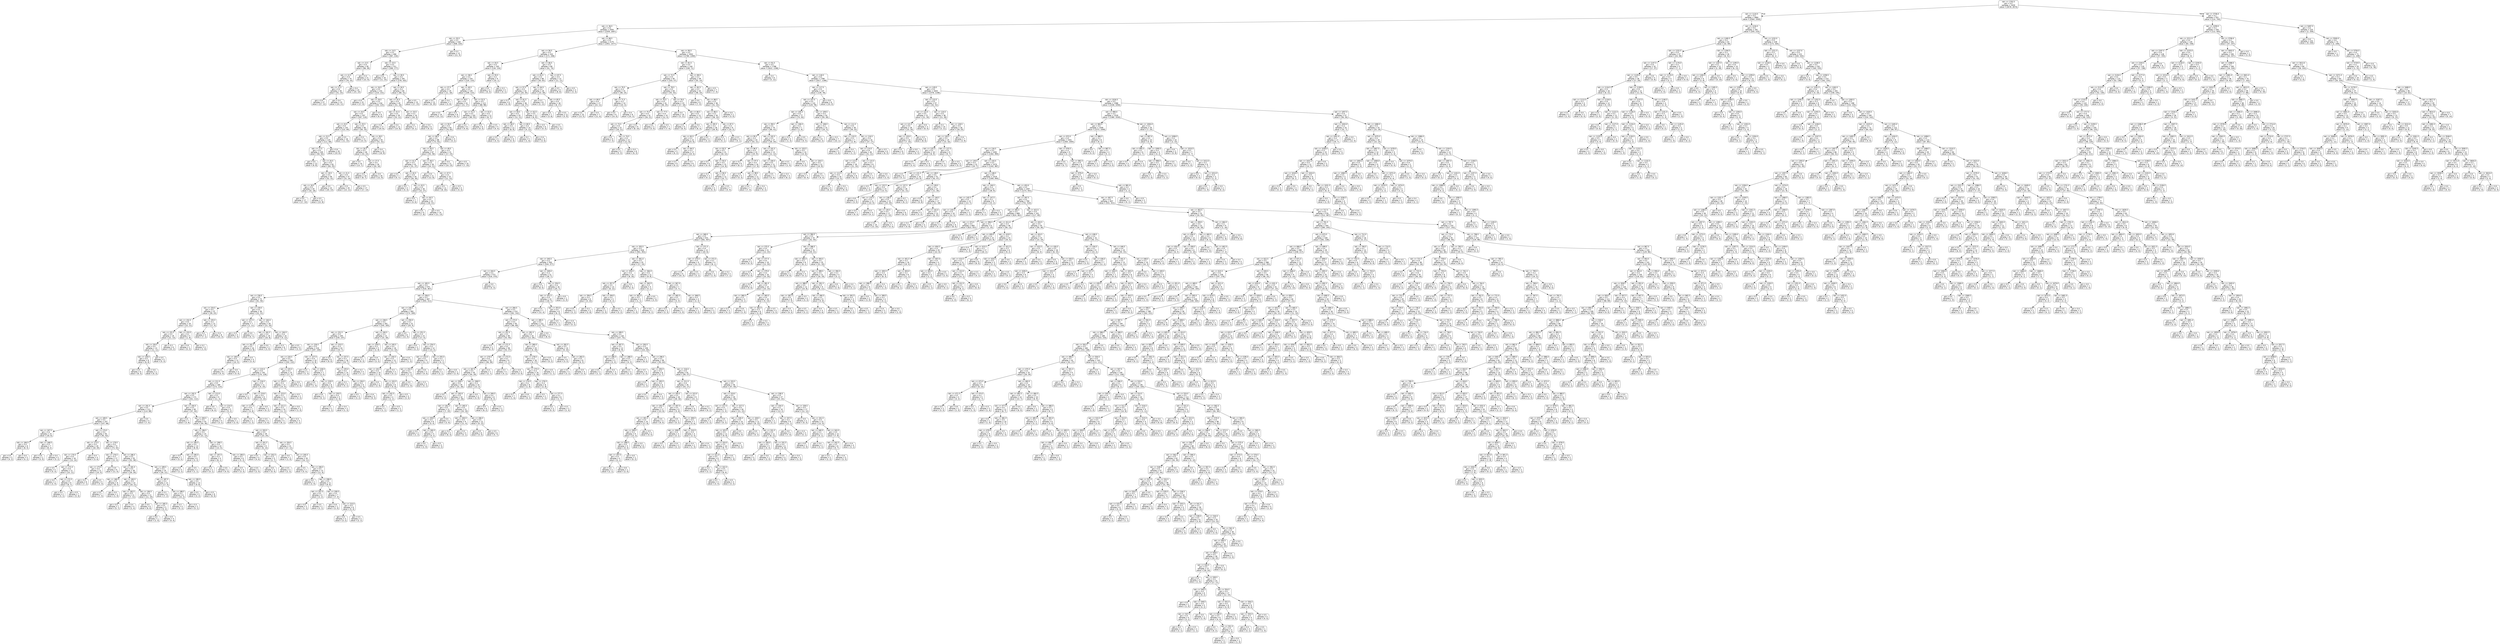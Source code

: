 digraph Tree {
node [shape=box, style="rounded", color="black", fontname=helvetica] ;
edge [fontname=helvetica] ;
0 [label="rain <= 1702.5\ngini = 0.5\nsamples = 3435\nvalue = [2678, 2674]"] ;
1 [label="rain <= 1110.5\ngini = 0.5\nsamples = 2884\nvalue = [2564, 1930]"] ;
0 -> 1 [labeldistance=2.5, labelangle=45, headlabel="True"] ;
2 [label="rain <= 36.5\ngini = 0.5\nsamples = 2593\nvalue = [2359, 1697]"] ;
1 -> 2 ;
3 [label="rain <= 35.5\ngini = 0.5\nsamples = 418\nvalue = [408, 220]"] ;
2 -> 3 ;
4 [label="rain <= 14.5\ngini = 0.5\nsamples = 406\nvalue = [387, 216]"] ;
3 -> 4 ;
5 [label="rain <= 13.5\ngini = 0.4\nsamples = 95\nvalue = [98, 39]"] ;
4 -> 5 ;
6 [label="rain <= 12.5\ngini = 0.4\nsamples = 74\nvalue = [76, 33]"] ;
5 -> 6 ;
7 [label="rain <= 11.5\ngini = 0.4\nsamples = 50\nvalue = [51, 23]"] ;
6 -> 7 ;
8 [label="gini = 0.4\nsamples = 27\nvalue = [27, 12]"] ;
7 -> 8 ;
9 [label="gini = 0.4\nsamples = 23\nvalue = [24, 11]"] ;
7 -> 9 ;
10 [label="gini = 0.4\nsamples = 24\nvalue = [25, 10]"] ;
6 -> 10 ;
11 [label="gini = 0.3\nsamples = 21\nvalue = [22, 6]"] ;
5 -> 11 ;
12 [label="rain <= 15.5\ngini = 0.5\nsamples = 311\nvalue = [289, 177]"] ;
4 -> 12 ;
13 [label="gini = 0.5\nsamples = 20\nvalue = [11, 15]"] ;
12 -> 13 ;
14 [label="rain <= 30.5\ngini = 0.5\nsamples = 291\nvalue = [278, 162]"] ;
12 -> 14 ;
15 [label="rain <= 16.5\ngini = 0.5\nsamples = 231\nvalue = [210, 131]"] ;
14 -> 15 ;
16 [label="gini = 0.4\nsamples = 15\nvalue = [17, 6]"] ;
15 -> 16 ;
17 [label="rain <= 29.5\ngini = 0.5\nsamples = 216\nvalue = [193, 125]"] ;
15 -> 17 ;
18 [label="rain <= 24.5\ngini = 0.5\nsamples = 207\nvalue = [187, 119]"] ;
17 -> 18 ;
19 [label="rain <= 23.5\ngini = 0.5\nsamples = 141\nvalue = [122, 84]"] ;
18 -> 19 ;
20 [label="rain <= 22.5\ngini = 0.5\nsamples = 125\nvalue = [111, 69]"] ;
19 -> 20 ;
21 [label="rain <= 17.5\ngini = 0.5\nsamples = 105\nvalue = [92, 63]"] ;
20 -> 21 ;
22 [label="gini = 0.5\nsamples = 12\nvalue = [9, 8]"] ;
21 -> 22 ;
23 [label="rain <= 20.5\ngini = 0.5\nsamples = 93\nvalue = [83, 55]"] ;
21 -> 23 ;
24 [label="rain <= 19.5\ngini = 0.5\nsamples = 56\nvalue = [52, 31]"] ;
23 -> 24 ;
25 [label="rain <= 18.5\ngini = 0.5\nsamples = 34\nvalue = [32, 18]"] ;
24 -> 25 ;
26 [label="gini = 0.5\nsamples = 17\nvalue = [17, 10]"] ;
25 -> 26 ;
27 [label="gini = 0.5\nsamples = 17\nvalue = [15, 8]"] ;
25 -> 27 ;
28 [label="gini = 0.5\nsamples = 22\nvalue = [20, 13]"] ;
24 -> 28 ;
29 [label="rain <= 21.5\ngini = 0.5\nsamples = 37\nvalue = [31, 24]"] ;
23 -> 29 ;
30 [label="gini = 0.5\nsamples = 20\nvalue = [14, 11]"] ;
29 -> 30 ;
31 [label="gini = 0.5\nsamples = 17\nvalue = [17, 13]"] ;
29 -> 31 ;
32 [label="gini = 0.4\nsamples = 20\nvalue = [19, 6]"] ;
20 -> 32 ;
33 [label="gini = 0.5\nsamples = 16\nvalue = [11, 15]"] ;
19 -> 33 ;
34 [label="rain <= 25.5\ngini = 0.5\nsamples = 66\nvalue = [65, 35]"] ;
18 -> 34 ;
35 [label="gini = 0.3\nsamples = 11\nvalue = [14, 4]"] ;
34 -> 35 ;
36 [label="rain <= 28.5\ngini = 0.5\nsamples = 55\nvalue = [51, 31]"] ;
34 -> 36 ;
37 [label="rain <= 26.5\ngini = 0.5\nsamples = 40\nvalue = [33, 23]"] ;
36 -> 37 ;
38 [label="gini = 0.5\nsamples = 14\nvalue = [13, 7]"] ;
37 -> 38 ;
39 [label="rain <= 27.5\ngini = 0.5\nsamples = 26\nvalue = [20, 16]"] ;
37 -> 39 ;
40 [label="gini = 0.5\nsamples = 10\nvalue = [8, 7]"] ;
39 -> 40 ;
41 [label="gini = 0.5\nsamples = 16\nvalue = [12, 9]"] ;
39 -> 41 ;
42 [label="gini = 0.4\nsamples = 15\nvalue = [18, 8]"] ;
36 -> 42 ;
43 [label="gini = 0.5\nsamples = 9\nvalue = [6, 6]"] ;
17 -> 43 ;
44 [label="rain <= 34.5\ngini = 0.4\nsamples = 60\nvalue = [68, 31]"] ;
14 -> 44 ;
45 [label="rain <= 32.5\ngini = 0.4\nsamples = 45\nvalue = [51, 16]"] ;
44 -> 45 ;
46 [label="rain <= 31.5\ngini = 0.4\nsamples = 29\nvalue = [33, 12]"] ;
45 -> 46 ;
47 [label="gini = 0.4\nsamples = 17\nvalue = [19, 6]"] ;
46 -> 47 ;
48 [label="gini = 0.4\nsamples = 12\nvalue = [14, 6]"] ;
46 -> 48 ;
49 [label="rain <= 33.5\ngini = 0.3\nsamples = 16\nvalue = [18, 4]"] ;
45 -> 49 ;
50 [label="gini = 0.2\nsamples = 7\nvalue = [9, 1]"] ;
49 -> 50 ;
51 [label="gini = 0.4\nsamples = 9\nvalue = [9, 3]"] ;
49 -> 51 ;
52 [label="gini = 0.5\nsamples = 15\nvalue = [17, 15]"] ;
44 -> 52 ;
53 [label="gini = 0.3\nsamples = 12\nvalue = [21, 4]"] ;
3 -> 53 ;
54 [label="rain <= 68.5\ngini = 0.5\nsamples = 2175\nvalue = [1951, 1477]"] ;
2 -> 54 ;
55 [label="rain <= 56.5\ngini = 0.5\nsamples = 243\nvalue = [171, 208]"] ;
54 -> 55 ;
56 [label="rain <= 54.5\ngini = 0.5\nsamples = 163\nvalue = [130, 134]"] ;
55 -> 56 ;
57 [label="rain <= 38.5\ngini = 0.5\nsamples = 154\nvalue = [120, 133]"] ;
56 -> 57 ;
58 [label="rain <= 37.5\ngini = 0.5\nsamples = 19\nvalue = [11, 18]"] ;
57 -> 58 ;
59 [label="gini = 0.5\nsamples = 12\nvalue = [8, 10]"] ;
58 -> 59 ;
60 [label="gini = 0.4\nsamples = 7\nvalue = [3, 8]"] ;
58 -> 60 ;
61 [label="rain <= 40.5\ngini = 0.5\nsamples = 135\nvalue = [109, 115]"] ;
57 -> 61 ;
62 [label="rain <= 39.5\ngini = 0.5\nsamples = 22\nvalue = [21, 17]"] ;
61 -> 62 ;
63 [label="gini = 0.5\nsamples = 14\nvalue = [15, 12]"] ;
62 -> 63 ;
64 [label="gini = 0.5\nsamples = 8\nvalue = [6, 5]"] ;
62 -> 64 ;
65 [label="rain <= 52.5\ngini = 0.5\nsamples = 113\nvalue = [88, 98]"] ;
61 -> 65 ;
66 [label="rain <= 51.5\ngini = 0.5\nsamples = 102\nvalue = [80, 91]"] ;
65 -> 66 ;
67 [label="rain <= 50.5\ngini = 0.5\nsamples = 93\nvalue = [76, 83]"] ;
66 -> 67 ;
68 [label="rain <= 48.5\ngini = 0.5\nsamples = 88\nvalue = [72, 81]"] ;
67 -> 68 ;
69 [label="rain <= 45.5\ngini = 0.5\nsamples = 67\nvalue = [55, 58]"] ;
68 -> 69 ;
70 [label="rain <= 41.5\ngini = 0.5\nsamples = 41\nvalue = [31, 37]"] ;
69 -> 70 ;
71 [label="gini = 0.5\nsamples = 7\nvalue = [5, 7]"] ;
70 -> 71 ;
72 [label="rain <= 42.5\ngini = 0.5\nsamples = 34\nvalue = [26, 30]"] ;
70 -> 72 ;
73 [label="gini = 0.5\nsamples = 4\nvalue = [4, 3]"] ;
72 -> 73 ;
74 [label="rain <= 43.5\ngini = 0.5\nsamples = 30\nvalue = [22, 27]"] ;
72 -> 74 ;
75 [label="gini = 0.5\nsamples = 7\nvalue = [4, 6]"] ;
74 -> 75 ;
76 [label="rain <= 44.5\ngini = 0.5\nsamples = 23\nvalue = [18, 21]"] ;
74 -> 76 ;
77 [label="gini = 0.5\nsamples = 9\nvalue = [7, 8]"] ;
76 -> 77 ;
78 [label="gini = 0.5\nsamples = 14\nvalue = [11, 13]"] ;
76 -> 78 ;
79 [label="rain <= 46.5\ngini = 0.5\nsamples = 26\nvalue = [24, 21]"] ;
69 -> 79 ;
80 [label="gini = 0.5\nsamples = 11\nvalue = [12, 8]"] ;
79 -> 80 ;
81 [label="rain <= 47.5\ngini = 0.5\nsamples = 15\nvalue = [12, 13]"] ;
79 -> 81 ;
82 [label="gini = 0.5\nsamples = 11\nvalue = [8, 10]"] ;
81 -> 82 ;
83 [label="gini = 0.5\nsamples = 4\nvalue = [4, 3]"] ;
81 -> 83 ;
84 [label="rain <= 49.5\ngini = 0.5\nsamples = 21\nvalue = [17, 23]"] ;
68 -> 84 ;
85 [label="gini = 0.5\nsamples = 11\nvalue = [10, 13]"] ;
84 -> 85 ;
86 [label="gini = 0.5\nsamples = 10\nvalue = [7, 10]"] ;
84 -> 86 ;
87 [label="gini = 0.4\nsamples = 5\nvalue = [4, 2]"] ;
67 -> 87 ;
88 [label="gini = 0.4\nsamples = 9\nvalue = [4, 8]"] ;
66 -> 88 ;
89 [label="rain <= 53.5\ngini = 0.5\nsamples = 11\nvalue = [8, 7]"] ;
65 -> 89 ;
90 [label="gini = 0.5\nsamples = 6\nvalue = [4, 3]"] ;
89 -> 90 ;
91 [label="gini = 0.5\nsamples = 5\nvalue = [4, 4]"] ;
89 -> 91 ;
92 [label="rain <= 55.5\ngini = 0.2\nsamples = 9\nvalue = [10, 1]"] ;
56 -> 92 ;
93 [label="gini = 0.0\nsamples = 4\nvalue = [6, 0]"] ;
92 -> 93 ;
94 [label="gini = 0.3\nsamples = 5\nvalue = [4, 1]"] ;
92 -> 94 ;
95 [label="rain <= 66.5\ngini = 0.5\nsamples = 80\nvalue = [41, 74]"] ;
55 -> 95 ;
96 [label="rain <= 63.5\ngini = 0.4\nsamples = 68\nvalue = [30, 63]"] ;
95 -> 96 ;
97 [label="rain <= 57.5\ngini = 0.5\nsamples = 42\nvalue = [20, 35]"] ;
96 -> 97 ;
98 [label="gini = 0.3\nsamples = 6\nvalue = [2, 8]"] ;
97 -> 98 ;
99 [label="rain <= 61.5\ngini = 0.5\nsamples = 36\nvalue = [18, 27]"] ;
97 -> 99 ;
100 [label="rain <= 59.5\ngini = 0.5\nsamples = 25\nvalue = [12, 21]"] ;
99 -> 100 ;
101 [label="rain <= 58.5\ngini = 0.5\nsamples = 11\nvalue = [8, 9]"] ;
100 -> 101 ;
102 [label="gini = 0.5\nsamples = 5\nvalue = [4, 5]"] ;
101 -> 102 ;
103 [label="gini = 0.5\nsamples = 6\nvalue = [4, 4]"] ;
101 -> 103 ;
104 [label="rain <= 60.5\ngini = 0.4\nsamples = 14\nvalue = [4, 12]"] ;
100 -> 104 ;
105 [label="gini = 0.2\nsamples = 5\nvalue = [1, 6]"] ;
104 -> 105 ;
106 [label="gini = 0.4\nsamples = 9\nvalue = [3, 6]"] ;
104 -> 106 ;
107 [label="rain <= 62.5\ngini = 0.5\nsamples = 11\nvalue = [6, 6]"] ;
99 -> 107 ;
108 [label="gini = 0.5\nsamples = 6\nvalue = [4, 3]"] ;
107 -> 108 ;
109 [label="gini = 0.5\nsamples = 5\nvalue = [2, 3]"] ;
107 -> 109 ;
110 [label="rain <= 64.5\ngini = 0.4\nsamples = 26\nvalue = [10, 28]"] ;
96 -> 110 ;
111 [label="gini = 0.3\nsamples = 8\nvalue = [2, 11]"] ;
110 -> 111 ;
112 [label="rain <= 65.5\ngini = 0.4\nsamples = 18\nvalue = [8, 17]"] ;
110 -> 112 ;
113 [label="gini = 0.4\nsamples = 7\nvalue = [3, 8]"] ;
112 -> 113 ;
114 [label="gini = 0.5\nsamples = 11\nvalue = [5, 9]"] ;
112 -> 114 ;
115 [label="rain <= 67.5\ngini = 0.5\nsamples = 12\nvalue = [11, 11]"] ;
95 -> 115 ;
116 [label="gini = 0.5\nsamples = 9\nvalue = [8, 8]"] ;
115 -> 116 ;
117 [label="gini = 0.5\nsamples = 3\nvalue = [3, 3]"] ;
115 -> 117 ;
118 [label="rain <= 90.5\ngini = 0.5\nsamples = 1932\nvalue = [1780, 1269]"] ;
54 -> 118 ;
119 [label="rain <= 81.5\ngini = 0.4\nsamples = 144\nvalue = [158, 71]"] ;
118 -> 119 ;
120 [label="rain <= 72.5\ngini = 0.5\nsamples = 95\nvalue = [103, 57]"] ;
119 -> 120 ;
121 [label="rain <= 70.5\ngini = 0.3\nsamples = 31\nvalue = [48, 14]"] ;
120 -> 121 ;
122 [label="rain <= 69.5\ngini = 0.4\nsamples = 17\nvalue = [24, 11]"] ;
121 -> 122 ;
123 [label="gini = 0.4\nsamples = 10\nvalue = [13, 5]"] ;
122 -> 123 ;
124 [label="gini = 0.5\nsamples = 7\nvalue = [11, 6]"] ;
122 -> 124 ;
125 [label="rain <= 71.5\ngini = 0.2\nsamples = 14\nvalue = [24, 3]"] ;
121 -> 125 ;
126 [label="gini = 0.0\nsamples = 6\nvalue = [14, 0]"] ;
125 -> 126 ;
127 [label="gini = 0.4\nsamples = 8\nvalue = [10, 3]"] ;
125 -> 127 ;
128 [label="rain <= 78.5\ngini = 0.5\nsamples = 64\nvalue = [55, 43]"] ;
120 -> 128 ;
129 [label="rain <= 76.5\ngini = 0.5\nsamples = 41\nvalue = [38, 25]"] ;
128 -> 129 ;
130 [label="rain <= 75.5\ngini = 0.5\nsamples = 31\nvalue = [26, 21]"] ;
129 -> 130 ;
131 [label="rain <= 73.5\ngini = 0.5\nsamples = 22\nvalue = [18, 11]"] ;
130 -> 131 ;
132 [label="gini = 0.5\nsamples = 9\nvalue = [7, 5]"] ;
131 -> 132 ;
133 [label="rain <= 74.5\ngini = 0.5\nsamples = 13\nvalue = [11, 6]"] ;
131 -> 133 ;
134 [label="gini = 0.5\nsamples = 5\nvalue = [5, 3]"] ;
133 -> 134 ;
135 [label="gini = 0.4\nsamples = 8\nvalue = [6, 3]"] ;
133 -> 135 ;
136 [label="gini = 0.5\nsamples = 9\nvalue = [8, 10]"] ;
130 -> 136 ;
137 [label="rain <= 77.5\ngini = 0.4\nsamples = 10\nvalue = [12, 4]"] ;
129 -> 137 ;
138 [label="gini = 0.0\nsamples = 3\nvalue = [5, 0]"] ;
137 -> 138 ;
139 [label="gini = 0.5\nsamples = 7\nvalue = [7, 4]"] ;
137 -> 139 ;
140 [label="rain <= 79.5\ngini = 0.5\nsamples = 23\nvalue = [17, 18]"] ;
128 -> 140 ;
141 [label="gini = 0.4\nsamples = 10\nvalue = [5, 11]"] ;
140 -> 141 ;
142 [label="rain <= 80.5\ngini = 0.5\nsamples = 13\nvalue = [12, 7]"] ;
140 -> 142 ;
143 [label="gini = 0.5\nsamples = 6\nvalue = [6, 4]"] ;
142 -> 143 ;
144 [label="gini = 0.4\nsamples = 7\nvalue = [6, 3]"] ;
142 -> 144 ;
145 [label="rain <= 89.5\ngini = 0.3\nsamples = 49\nvalue = [55, 14]"] ;
119 -> 145 ;
146 [label="rain <= 82.5\ngini = 0.3\nsamples = 42\nvalue = [48, 10]"] ;
145 -> 146 ;
147 [label="gini = 0.0\nsamples = 6\nvalue = [7, 0]"] ;
146 -> 147 ;
148 [label="rain <= 88.5\ngini = 0.3\nsamples = 36\nvalue = [41, 10]"] ;
146 -> 148 ;
149 [label="rain <= 86.5\ngini = 0.3\nsamples = 34\nvalue = [38, 10]"] ;
148 -> 149 ;
150 [label="rain <= 85.5\ngini = 0.3\nsamples = 26\nvalue = [28, 8]"] ;
149 -> 150 ;
151 [label="rain <= 83.5\ngini = 0.3\nsamples = 22\nvalue = [25, 6]"] ;
150 -> 151 ;
152 [label="gini = 0.4\nsamples = 5\nvalue = [6, 2]"] ;
151 -> 152 ;
153 [label="rain <= 84.5\ngini = 0.3\nsamples = 17\nvalue = [19, 4]"] ;
151 -> 153 ;
154 [label="gini = 0.3\nsamples = 9\nvalue = [9, 2]"] ;
153 -> 154 ;
155 [label="gini = 0.3\nsamples = 8\nvalue = [10, 2]"] ;
153 -> 155 ;
156 [label="gini = 0.5\nsamples = 4\nvalue = [3, 2]"] ;
150 -> 156 ;
157 [label="rain <= 87.5\ngini = 0.3\nsamples = 8\nvalue = [10, 2]"] ;
149 -> 157 ;
158 [label="gini = 0.3\nsamples = 4\nvalue = [5, 1]"] ;
157 -> 158 ;
159 [label="gini = 0.3\nsamples = 4\nvalue = [5, 1]"] ;
157 -> 159 ;
160 [label="gini = 0.0\nsamples = 2\nvalue = [3, 0]"] ;
148 -> 160 ;
161 [label="gini = 0.5\nsamples = 7\nvalue = [7, 4]"] ;
145 -> 161 ;
162 [label="rain <= 91.5\ngini = 0.5\nsamples = 1788\nvalue = [1622, 1198]"] ;
118 -> 162 ;
163 [label="gini = 0.4\nsamples = 8\nvalue = [5, 12]"] ;
162 -> 163 ;
164 [label="rain <= 118.5\ngini = 0.5\nsamples = 1780\nvalue = [1617, 1186]"] ;
162 -> 164 ;
165 [label="rain <= 117.5\ngini = 0.5\nsamples = 137\nvalue = [139, 78]"] ;
164 -> 165 ;
166 [label="rain <= 107.5\ngini = 0.5\nsamples = 131\nvalue = [129, 78]"] ;
165 -> 166 ;
167 [label="rain <= 105.5\ngini = 0.5\nsamples = 77\nvalue = [70, 50]"] ;
166 -> 167 ;
168 [label="rain <= 99.5\ngini = 0.5\nsamples = 70\nvalue = [69, 41]"] ;
167 -> 168 ;
169 [label="rain <= 95.5\ngini = 0.4\nsamples = 43\nvalue = [43, 21]"] ;
168 -> 169 ;
170 [label="rain <= 92.5\ngini = 0.5\nsamples = 21\nvalue = [18, 12]"] ;
169 -> 170 ;
171 [label="gini = 0.5\nsamples = 6\nvalue = [4, 4]"] ;
170 -> 171 ;
172 [label="rain <= 93.5\ngini = 0.5\nsamples = 15\nvalue = [14, 8]"] ;
170 -> 172 ;
173 [label="gini = 0.3\nsamples = 3\nvalue = [4, 1]"] ;
172 -> 173 ;
174 [label="rain <= 94.5\ngini = 0.5\nsamples = 12\nvalue = [10, 7]"] ;
172 -> 174 ;
175 [label="gini = 0.5\nsamples = 5\nvalue = [5, 3]"] ;
174 -> 175 ;
176 [label="gini = 0.5\nsamples = 7\nvalue = [5, 4]"] ;
174 -> 176 ;
177 [label="rain <= 96.5\ngini = 0.4\nsamples = 22\nvalue = [25, 9]"] ;
169 -> 177 ;
178 [label="gini = 0.2\nsamples = 6\nvalue = [8, 1]"] ;
177 -> 178 ;
179 [label="rain <= 97.5\ngini = 0.4\nsamples = 16\nvalue = [17, 8]"] ;
177 -> 179 ;
180 [label="gini = 0.5\nsamples = 5\nvalue = [5, 3]"] ;
179 -> 180 ;
181 [label="rain <= 98.5\ngini = 0.4\nsamples = 11\nvalue = [12, 5]"] ;
179 -> 181 ;
182 [label="gini = 0.4\nsamples = 7\nvalue = [7, 3]"] ;
181 -> 182 ;
183 [label="gini = 0.4\nsamples = 4\nvalue = [5, 2]"] ;
181 -> 183 ;
184 [label="rain <= 102.5\ngini = 0.5\nsamples = 27\nvalue = [26, 20]"] ;
168 -> 184 ;
185 [label="rain <= 101.5\ngini = 0.5\nsamples = 13\nvalue = [12, 12]"] ;
184 -> 185 ;
186 [label="rain <= 100.5\ngini = 0.5\nsamples = 11\nvalue = [11, 8]"] ;
185 -> 186 ;
187 [label="gini = 0.5\nsamples = 7\nvalue = [5, 6]"] ;
186 -> 187 ;
188 [label="gini = 0.4\nsamples = 4\nvalue = [6, 2]"] ;
186 -> 188 ;
189 [label="gini = 0.3\nsamples = 2\nvalue = [1, 4]"] ;
185 -> 189 ;
190 [label="rain <= 103.5\ngini = 0.5\nsamples = 14\nvalue = [14, 8]"] ;
184 -> 190 ;
191 [label="gini = 0.0\nsamples = 2\nvalue = [4, 0]"] ;
190 -> 191 ;
192 [label="rain <= 104.5\ngini = 0.5\nsamples = 12\nvalue = [10, 8]"] ;
190 -> 192 ;
193 [label="gini = 0.5\nsamples = 7\nvalue = [6, 4]"] ;
192 -> 193 ;
194 [label="gini = 0.5\nsamples = 5\nvalue = [4, 4]"] ;
192 -> 194 ;
195 [label="rain <= 106.5\ngini = 0.2\nsamples = 7\nvalue = [1, 9]"] ;
167 -> 195 ;
196 [label="gini = 0.3\nsamples = 4\nvalue = [1, 4]"] ;
195 -> 196 ;
197 [label="gini = 0.0\nsamples = 3\nvalue = [0, 5]"] ;
195 -> 197 ;
198 [label="rain <= 109.5\ngini = 0.4\nsamples = 54\nvalue = [59, 28]"] ;
166 -> 198 ;
199 [label="rain <= 108.5\ngini = 0.2\nsamples = 15\nvalue = [20, 3]"] ;
198 -> 199 ;
200 [label="gini = 0.3\nsamples = 8\nvalue = [10, 2]"] ;
199 -> 200 ;
201 [label="gini = 0.2\nsamples = 7\nvalue = [10, 1]"] ;
199 -> 201 ;
202 [label="rain <= 111.5\ngini = 0.5\nsamples = 39\nvalue = [39, 25]"] ;
198 -> 202 ;
203 [label="rain <= 110.5\ngini = 0.3\nsamples = 7\nvalue = [2, 8]"] ;
202 -> 203 ;
204 [label="gini = 0.2\nsamples = 5\nvalue = [1, 6]"] ;
203 -> 204 ;
205 [label="gini = 0.4\nsamples = 2\nvalue = [1, 2]"] ;
203 -> 205 ;
206 [label="rain <= 116.5\ngini = 0.4\nsamples = 32\nvalue = [37, 17]"] ;
202 -> 206 ;
207 [label="rain <= 114.5\ngini = 0.4\nsamples = 26\nvalue = [31, 12]"] ;
206 -> 207 ;
208 [label="rain <= 113.5\ngini = 0.4\nsamples = 18\nvalue = [21, 10]"] ;
207 -> 208 ;
209 [label="rain <= 112.5\ngini = 0.4\nsamples = 10\nvalue = [15, 5]"] ;
208 -> 209 ;
210 [label="gini = 0.4\nsamples = 5\nvalue = [6, 2]"] ;
209 -> 210 ;
211 [label="gini = 0.4\nsamples = 5\nvalue = [9, 3]"] ;
209 -> 211 ;
212 [label="gini = 0.5\nsamples = 8\nvalue = [6, 5]"] ;
208 -> 212 ;
213 [label="rain <= 115.5\ngini = 0.3\nsamples = 8\nvalue = [10, 2]"] ;
207 -> 213 ;
214 [label="gini = 0.3\nsamples = 7\nvalue = [9, 2]"] ;
213 -> 214 ;
215 [label="gini = 0.0\nsamples = 1\nvalue = [1, 0]"] ;
213 -> 215 ;
216 [label="gini = 0.5\nsamples = 6\nvalue = [6, 5]"] ;
206 -> 216 ;
217 [label="gini = 0.0\nsamples = 6\nvalue = [10, 0]"] ;
165 -> 217 ;
218 [label="rain <= 129.5\ngini = 0.5\nsamples = 1643\nvalue = [1478, 1108]"] ;
164 -> 218 ;
219 [label="rain <= 123.5\ngini = 0.5\nsamples = 57\nvalue = [42, 52]"] ;
218 -> 219 ;
220 [label="rain <= 122.5\ngini = 0.5\nsamples = 21\nvalue = [21, 16]"] ;
219 -> 220 ;
221 [label="rain <= 121.5\ngini = 0.5\nsamples = 18\nvalue = [15, 16]"] ;
220 -> 221 ;
222 [label="rain <= 120.0\ngini = 0.5\nsamples = 10\nvalue = [7, 10]"] ;
221 -> 222 ;
223 [label="gini = 0.5\nsamples = 6\nvalue = [7, 5]"] ;
222 -> 223 ;
224 [label="gini = 0.0\nsamples = 4\nvalue = [0, 5]"] ;
222 -> 224 ;
225 [label="gini = 0.5\nsamples = 8\nvalue = [8, 6]"] ;
221 -> 225 ;
226 [label="gini = 0.0\nsamples = 3\nvalue = [6, 0]"] ;
220 -> 226 ;
227 [label="rain <= 124.5\ngini = 0.5\nsamples = 36\nvalue = [21, 36]"] ;
219 -> 227 ;
228 [label="gini = 0.3\nsamples = 10\nvalue = [3, 11]"] ;
227 -> 228 ;
229 [label="rain <= 128.5\ngini = 0.5\nsamples = 26\nvalue = [18, 25]"] ;
227 -> 229 ;
230 [label="rain <= 126.5\ngini = 0.5\nsamples = 19\nvalue = [15, 16]"] ;
229 -> 230 ;
231 [label="rain <= 125.5\ngini = 0.5\nsamples = 10\nvalue = [6, 9]"] ;
230 -> 231 ;
232 [label="gini = 0.5\nsamples = 4\nvalue = [3, 4]"] ;
231 -> 232 ;
233 [label="gini = 0.5\nsamples = 6\nvalue = [3, 5]"] ;
231 -> 233 ;
234 [label="rain <= 127.5\ngini = 0.5\nsamples = 9\nvalue = [9, 7]"] ;
230 -> 234 ;
235 [label="gini = 0.4\nsamples = 4\nvalue = [4, 2]"] ;
234 -> 235 ;
236 [label="gini = 0.5\nsamples = 5\nvalue = [5, 5]"] ;
234 -> 236 ;
237 [label="gini = 0.4\nsamples = 7\nvalue = [3, 9]"] ;
229 -> 237 ;
238 [label="rain <= 1016.5\ngini = 0.5\nsamples = 1586\nvalue = [1436, 1056]"] ;
218 -> 238 ;
239 [label="rain <= 990.0\ngini = 0.5\nsamples = 1529\nvalue = [1380, 1030]"] ;
238 -> 239 ;
240 [label="rain <= 983.5\ngini = 0.5\nsamples = 1509\nvalue = [1373, 1006]"] ;
239 -> 240 ;
241 [label="rain <= 973.5\ngini = 0.5\nsamples = 1501\nvalue = [1364, 1005]"] ;
240 -> 241 ;
242 [label="rain <= 134.5\ngini = 0.5\nsamples = 1492\nvalue = [1362, 994]"] ;
241 -> 242 ;
243 [label="rain <= 130.5\ngini = 0.4\nsamples = 22\nvalue = [20, 7]"] ;
242 -> 243 ;
244 [label="gini = 0.3\nsamples = 6\nvalue = [5, 1]"] ;
243 -> 244 ;
245 [label="rain <= 131.5\ngini = 0.4\nsamples = 16\nvalue = [15, 6]"] ;
243 -> 245 ;
246 [label="gini = 0.5\nsamples = 2\nvalue = [2, 2]"] ;
245 -> 246 ;
247 [label="rain <= 132.5\ngini = 0.4\nsamples = 14\nvalue = [13, 4]"] ;
245 -> 247 ;
248 [label="gini = 0.0\nsamples = 3\nvalue = [3, 0]"] ;
247 -> 248 ;
249 [label="rain <= 133.5\ngini = 0.4\nsamples = 11\nvalue = [10, 4]"] ;
247 -> 249 ;
250 [label="gini = 0.4\nsamples = 7\nvalue = [6, 3]"] ;
249 -> 250 ;
251 [label="gini = 0.3\nsamples = 4\nvalue = [4, 1]"] ;
249 -> 251 ;
252 [label="rain <= 143.5\ngini = 0.5\nsamples = 1470\nvalue = [1342, 987]"] ;
242 -> 252 ;
253 [label="rain <= 138.5\ngini = 0.5\nsamples = 51\nvalue = [42, 47]"] ;
252 -> 253 ;
254 [label="rain <= 137.5\ngini = 0.5\nsamples = 28\nvalue = [31, 21]"] ;
253 -> 254 ;
255 [label="rain <= 136.5\ngini = 0.5\nsamples = 23\nvalue = [25, 20]"] ;
254 -> 255 ;
256 [label="rain <= 135.5\ngini = 0.5\nsamples = 17\nvalue = [17, 15]"] ;
255 -> 256 ;
257 [label="gini = 0.5\nsamples = 10\nvalue = [13, 10]"] ;
256 -> 257 ;
258 [label="gini = 0.5\nsamples = 7\nvalue = [4, 5]"] ;
256 -> 258 ;
259 [label="gini = 0.5\nsamples = 6\nvalue = [8, 5]"] ;
255 -> 259 ;
260 [label="gini = 0.2\nsamples = 5\nvalue = [6, 1]"] ;
254 -> 260 ;
261 [label="rain <= 139.5\ngini = 0.4\nsamples = 23\nvalue = [11, 26]"] ;
253 -> 261 ;
262 [label="gini = 0.0\nsamples = 6\nvalue = [0, 8]"] ;
261 -> 262 ;
263 [label="rain <= 140.5\ngini = 0.5\nsamples = 17\nvalue = [11, 18]"] ;
261 -> 263 ;
264 [label="gini = 0.5\nsamples = 4\nvalue = [3, 3]"] ;
263 -> 264 ;
265 [label="rain <= 142.0\ngini = 0.5\nsamples = 13\nvalue = [8, 15]"] ;
263 -> 265 ;
266 [label="gini = 0.4\nsamples = 8\nvalue = [4, 8]"] ;
265 -> 266 ;
267 [label="gini = 0.5\nsamples = 5\nvalue = [4, 7]"] ;
265 -> 267 ;
268 [label="rain <= 148.5\ngini = 0.5\nsamples = 1419\nvalue = [1300, 940]"] ;
252 -> 268 ;
269 [label="rain <= 146.5\ngini = 0.4\nsamples = 22\nvalue = [28, 9]"] ;
268 -> 269 ;
270 [label="rain <= 145.5\ngini = 0.5\nsamples = 13\nvalue = [13, 7]"] ;
269 -> 270 ;
271 [label="rain <= 144.5\ngini = 0.4\nsamples = 10\nvalue = [12, 5]"] ;
270 -> 271 ;
272 [label="gini = 0.3\nsamples = 4\nvalue = [4, 1]"] ;
271 -> 272 ;
273 [label="gini = 0.4\nsamples = 6\nvalue = [8, 4]"] ;
271 -> 273 ;
274 [label="gini = 0.4\nsamples = 3\nvalue = [1, 2]"] ;
270 -> 274 ;
275 [label="rain <= 147.5\ngini = 0.2\nsamples = 9\nvalue = [15, 2]"] ;
269 -> 275 ;
276 [label="gini = 0.2\nsamples = 4\nvalue = [9, 1]"] ;
275 -> 276 ;
277 [label="gini = 0.2\nsamples = 5\nvalue = [6, 1]"] ;
275 -> 277 ;
278 [label="rain <= 453.0\ngini = 0.5\nsamples = 1397\nvalue = [1272, 931]"] ;
268 -> 278 ;
279 [label="rain <= 397.5\ngini = 0.5\nsamples = 790\nvalue = [741, 510]"] ;
278 -> 279 ;
280 [label="rain <= 395.5\ngini = 0.5\nsamples = 689\nvalue = [624, 461]"] ;
279 -> 280 ;
281 [label="rain <= 373.5\ngini = 0.5\nsamples = 683\nvalue = [623, 451]"] ;
280 -> 281 ;
282 [label="rain <= 369.5\ngini = 0.5\nsamples = 631\nvalue = [581, 407]"] ;
281 -> 282 ;
283 [label="rain <= 355.5\ngini = 0.5\nsamples = 618\nvalue = [561, 401]"] ;
282 -> 283 ;
284 [label="rain <= 345.5\ngini = 0.5\nsamples = 593\nvalue = [544, 377]"] ;
283 -> 284 ;
285 [label="rain <= 344.5\ngini = 0.5\nsamples = 572\nvalue = [516, 370]"] ;
284 -> 285 ;
286 [label="rain <= 165.5\ngini = 0.5\nsamples = 570\nvalue = [516, 367]"] ;
285 -> 286 ;
287 [label="rain <= 156.5\ngini = 0.5\nsamples = 73\nvalue = [61, 56]"] ;
286 -> 287 ;
288 [label="rain <= 154.5\ngini = 0.5\nsamples = 37\nvalue = [39, 25]"] ;
287 -> 288 ;
289 [label="rain <= 152.5\ngini = 0.5\nsamples = 24\nvalue = [22, 21]"] ;
288 -> 289 ;
290 [label="rain <= 151.5\ngini = 0.5\nsamples = 19\nvalue = [21, 13]"] ;
289 -> 290 ;
291 [label="rain <= 150.5\ngini = 0.5\nsamples = 13\nvalue = [11, 11]"] ;
290 -> 291 ;
292 [label="rain <= 149.5\ngini = 0.5\nsamples = 8\nvalue = [6, 8]"] ;
291 -> 292 ;
293 [label="gini = 0.5\nsamples = 6\nvalue = [6, 5]"] ;
292 -> 293 ;
294 [label="gini = 0.0\nsamples = 2\nvalue = [0, 3]"] ;
292 -> 294 ;
295 [label="gini = 0.5\nsamples = 5\nvalue = [5, 3]"] ;
291 -> 295 ;
296 [label="gini = 0.3\nsamples = 6\nvalue = [10, 2]"] ;
290 -> 296 ;
297 [label="rain <= 153.5\ngini = 0.2\nsamples = 5\nvalue = [1, 8]"] ;
289 -> 297 ;
298 [label="gini = 0.0\nsamples = 1\nvalue = [0, 2]"] ;
297 -> 298 ;
299 [label="gini = 0.2\nsamples = 4\nvalue = [1, 6]"] ;
297 -> 299 ;
300 [label="rain <= 155.5\ngini = 0.3\nsamples = 13\nvalue = [17, 4]"] ;
288 -> 300 ;
301 [label="gini = 0.2\nsamples = 5\nvalue = [7, 1]"] ;
300 -> 301 ;
302 [label="gini = 0.4\nsamples = 8\nvalue = [10, 3]"] ;
300 -> 302 ;
303 [label="rain <= 159.5\ngini = 0.5\nsamples = 36\nvalue = [22, 31]"] ;
287 -> 303 ;
304 [label="rain <= 157.5\ngini = 0.2\nsamples = 7\nvalue = [1, 11]"] ;
303 -> 304 ;
305 [label="gini = 0.3\nsamples = 4\nvalue = [1, 4]"] ;
304 -> 305 ;
306 [label="gini = 0.0\nsamples = 3\nvalue = [0, 7]"] ;
304 -> 306 ;
307 [label="rain <= 163.5\ngini = 0.5\nsamples = 29\nvalue = [21, 20]"] ;
303 -> 307 ;
308 [label="rain <= 162.5\ngini = 0.4\nsamples = 19\nvalue = [16, 8]"] ;
307 -> 308 ;
309 [label="rain <= 161.5\ngini = 0.5\nsamples = 16\nvalue = [13, 8]"] ;
308 -> 309 ;
310 [label="rain <= 160.5\ngini = 0.4\nsamples = 12\nvalue = [10, 4]"] ;
309 -> 310 ;
311 [label="gini = 0.5\nsamples = 8\nvalue = [5, 4]"] ;
310 -> 311 ;
312 [label="gini = 0.0\nsamples = 4\nvalue = [5, 0]"] ;
310 -> 312 ;
313 [label="gini = 0.5\nsamples = 4\nvalue = [3, 4]"] ;
309 -> 313 ;
314 [label="gini = 0.0\nsamples = 3\nvalue = [3, 0]"] ;
308 -> 314 ;
315 [label="rain <= 164.5\ngini = 0.4\nsamples = 10\nvalue = [5, 12]"] ;
307 -> 315 ;
316 [label="gini = 0.3\nsamples = 6\nvalue = [2, 7]"] ;
315 -> 316 ;
317 [label="gini = 0.5\nsamples = 4\nvalue = [3, 5]"] ;
315 -> 317 ;
318 [label="rain <= 256.5\ngini = 0.5\nsamples = 497\nvalue = [455, 311]"] ;
286 -> 318 ;
319 [label="rain <= 246.5\ngini = 0.5\nsamples = 283\nvalue = [274, 169]"] ;
318 -> 319 ;
320 [label="rain <= 238.5\ngini = 0.5\nsamples = 261\nvalue = [245, 165]"] ;
319 -> 320 ;
321 [label="rain <= 231.5\ngini = 0.5\nsamples = 240\nvalue = [230, 147]"] ;
320 -> 321 ;
322 [label="rain <= 226.5\ngini = 0.5\nsamples = 216\nvalue = [197, 140]"] ;
321 -> 322 ;
323 [label="rain <= 220.5\ngini = 0.5\nsamples = 206\nvalue = [193, 132]"] ;
322 -> 323 ;
324 [label="rain <= 215.5\ngini = 0.5\nsamples = 191\nvalue = [176, 128]"] ;
323 -> 324 ;
325 [label="rain <= 211.5\ngini = 0.5\nsamples = 180\nvalue = [172, 114]"] ;
324 -> 325 ;
326 [label="rain <= 192.5\ngini = 0.5\nsamples = 171\nvalue = [161, 112]"] ;
325 -> 326 ;
327 [label="rain <= 191.5\ngini = 0.5\nsamples = 111\nvalue = [114, 68]"] ;
326 -> 327 ;
328 [label="rain <= 169.5\ngini = 0.5\nsamples = 107\nvalue = [107, 68]"] ;
327 -> 328 ;
329 [label="rain <= 167.5\ngini = 0.4\nsamples = 15\nvalue = [16, 6]"] ;
328 -> 329 ;
330 [label="rain <= 166.5\ngini = 0.4\nsamples = 8\nvalue = [8, 4]"] ;
329 -> 330 ;
331 [label="gini = 0.4\nsamples = 3\nvalue = [4, 2]"] ;
330 -> 331 ;
332 [label="gini = 0.4\nsamples = 5\nvalue = [4, 2]"] ;
330 -> 332 ;
333 [label="rain <= 168.5\ngini = 0.3\nsamples = 7\nvalue = [8, 2]"] ;
329 -> 333 ;
334 [label="gini = 0.0\nsamples = 2\nvalue = [3, 0]"] ;
333 -> 334 ;
335 [label="gini = 0.4\nsamples = 5\nvalue = [5, 2]"] ;
333 -> 335 ;
336 [label="rain <= 174.5\ngini = 0.5\nsamples = 92\nvalue = [91, 62]"] ;
328 -> 336 ;
337 [label="rain <= 173.5\ngini = 0.5\nsamples = 20\nvalue = [18, 20]"] ;
336 -> 337 ;
338 [label="rain <= 170.5\ngini = 0.5\nsamples = 16\nvalue = [15, 14]"] ;
337 -> 338 ;
339 [label="gini = 0.5\nsamples = 5\nvalue = [5, 3]"] ;
338 -> 339 ;
340 [label="rain <= 171.5\ngini = 0.5\nsamples = 11\nvalue = [10, 11]"] ;
338 -> 340 ;
341 [label="gini = 0.4\nsamples = 2\nvalue = [2, 4]"] ;
340 -> 341 ;
342 [label="rain <= 172.5\ngini = 0.5\nsamples = 9\nvalue = [8, 7]"] ;
340 -> 342 ;
343 [label="gini = 0.4\nsamples = 2\nvalue = [3, 1]"] ;
342 -> 343 ;
344 [label="gini = 0.5\nsamples = 7\nvalue = [5, 6]"] ;
342 -> 344 ;
345 [label="gini = 0.4\nsamples = 4\nvalue = [3, 6]"] ;
337 -> 345 ;
346 [label="rain <= 179.5\ngini = 0.5\nsamples = 72\nvalue = [73, 42]"] ;
336 -> 346 ;
347 [label="rain <= 176.5\ngini = 0.3\nsamples = 17\nvalue = [21, 4]"] ;
346 -> 347 ;
348 [label="rain <= 175.5\ngini = 0.4\nsamples = 11\nvalue = [10, 4]"] ;
347 -> 348 ;
349 [label="gini = 0.2\nsamples = 6\nvalue = [7, 1]"] ;
348 -> 349 ;
350 [label="gini = 0.5\nsamples = 5\nvalue = [3, 3]"] ;
348 -> 350 ;
351 [label="gini = 0.0\nsamples = 6\nvalue = [11, 0]"] ;
347 -> 351 ;
352 [label="rain <= 186.5\ngini = 0.5\nsamples = 55\nvalue = [52, 38]"] ;
346 -> 352 ;
353 [label="rain <= 181.5\ngini = 0.5\nsamples = 30\nvalue = [26, 26]"] ;
352 -> 353 ;
354 [label="rain <= 180.5\ngini = 0.5\nsamples = 8\nvalue = [8, 5]"] ;
353 -> 354 ;
355 [label="gini = 0.5\nsamples = 7\nvalue = [7, 5]"] ;
354 -> 355 ;
356 [label="gini = 0.0\nsamples = 1\nvalue = [1, 0]"] ;
354 -> 356 ;
357 [label="rain <= 183.5\ngini = 0.5\nsamples = 22\nvalue = [18, 21]"] ;
353 -> 357 ;
358 [label="rain <= 182.5\ngini = 0.5\nsamples = 11\nvalue = [7, 11]"] ;
357 -> 358 ;
359 [label="gini = 0.5\nsamples = 7\nvalue = [5, 7]"] ;
358 -> 359 ;
360 [label="gini = 0.4\nsamples = 4\nvalue = [2, 4]"] ;
358 -> 360 ;
361 [label="rain <= 184.5\ngini = 0.5\nsamples = 11\nvalue = [11, 10]"] ;
357 -> 361 ;
362 [label="gini = 0.5\nsamples = 6\nvalue = [6, 6]"] ;
361 -> 362 ;
363 [label="rain <= 185.5\ngini = 0.5\nsamples = 5\nvalue = [5, 4]"] ;
361 -> 363 ;
364 [label="gini = 0.0\nsamples = 1\nvalue = [1, 0]"] ;
363 -> 364 ;
365 [label="gini = 0.5\nsamples = 4\nvalue = [4, 4]"] ;
363 -> 365 ;
366 [label="rain <= 189.5\ngini = 0.4\nsamples = 25\nvalue = [26, 12]"] ;
352 -> 366 ;
367 [label="rain <= 187.5\ngini = 0.3\nsamples = 12\nvalue = [17, 4]"] ;
366 -> 367 ;
368 [label="gini = 0.3\nsamples = 6\nvalue = [7, 2]"] ;
367 -> 368 ;
369 [label="rain <= 188.5\ngini = 0.3\nsamples = 6\nvalue = [10, 2]"] ;
367 -> 369 ;
370 [label="gini = 0.3\nsamples = 4\nvalue = [5, 1]"] ;
369 -> 370 ;
371 [label="gini = 0.3\nsamples = 2\nvalue = [5, 1]"] ;
369 -> 371 ;
372 [label="rain <= 190.5\ngini = 0.5\nsamples = 13\nvalue = [9, 8]"] ;
366 -> 372 ;
373 [label="gini = 0.5\nsamples = 5\nvalue = [3, 2]"] ;
372 -> 373 ;
374 [label="gini = 0.5\nsamples = 8\nvalue = [6, 6]"] ;
372 -> 374 ;
375 [label="gini = 0.0\nsamples = 4\nvalue = [7, 0]"] ;
327 -> 375 ;
376 [label="rain <= 193.5\ngini = 0.5\nsamples = 60\nvalue = [47, 44]"] ;
326 -> 376 ;
377 [label="gini = 0.4\nsamples = 7\nvalue = [3, 8]"] ;
376 -> 377 ;
378 [label="rain <= 200.5\ngini = 0.5\nsamples = 53\nvalue = [44, 36]"] ;
376 -> 378 ;
379 [label="rain <= 196.5\ngini = 0.5\nsamples = 23\nvalue = [21, 12]"] ;
378 -> 379 ;
380 [label="rain <= 194.5\ngini = 0.5\nsamples = 13\nvalue = [8, 8]"] ;
379 -> 380 ;
381 [label="gini = 0.5\nsamples = 7\nvalue = [5, 5]"] ;
380 -> 381 ;
382 [label="rain <= 195.5\ngini = 0.5\nsamples = 6\nvalue = [3, 3]"] ;
380 -> 382 ;
383 [label="gini = 0.5\nsamples = 4\nvalue = [2, 2]"] ;
382 -> 383 ;
384 [label="gini = 0.5\nsamples = 2\nvalue = [1, 1]"] ;
382 -> 384 ;
385 [label="rain <= 198.5\ngini = 0.4\nsamples = 10\nvalue = [13, 4]"] ;
379 -> 385 ;
386 [label="rain <= 197.5\ngini = 0.2\nsamples = 4\nvalue = [8, 1]"] ;
385 -> 386 ;
387 [label="gini = 0.3\nsamples = 2\nvalue = [4, 1]"] ;
386 -> 387 ;
388 [label="gini = 0.0\nsamples = 2\nvalue = [4, 0]"] ;
386 -> 388 ;
389 [label="rain <= 199.5\ngini = 0.5\nsamples = 6\nvalue = [5, 3]"] ;
385 -> 389 ;
390 [label="gini = 0.5\nsamples = 4\nvalue = [3, 3]"] ;
389 -> 390 ;
391 [label="gini = 0.0\nsamples = 2\nvalue = [2, 0]"] ;
389 -> 391 ;
392 [label="rain <= 203.5\ngini = 0.5\nsamples = 30\nvalue = [23, 24]"] ;
378 -> 392 ;
393 [label="rain <= 201.5\ngini = 0.4\nsamples = 9\nvalue = [6, 13]"] ;
392 -> 393 ;
394 [label="gini = 0.5\nsamples = 4\nvalue = [4, 6]"] ;
393 -> 394 ;
395 [label="rain <= 202.5\ngini = 0.3\nsamples = 5\nvalue = [2, 7]"] ;
393 -> 395 ;
396 [label="gini = 0.0\nsamples = 2\nvalue = [0, 4]"] ;
395 -> 396 ;
397 [label="gini = 0.5\nsamples = 3\nvalue = [2, 3]"] ;
395 -> 397 ;
398 [label="rain <= 204.5\ngini = 0.5\nsamples = 21\nvalue = [17, 11]"] ;
392 -> 398 ;
399 [label="gini = 0.0\nsamples = 1\nvalue = [1, 0]"] ;
398 -> 399 ;
400 [label="rain <= 205.5\ngini = 0.5\nsamples = 20\nvalue = [16, 11]"] ;
398 -> 400 ;
401 [label="gini = 0.5\nsamples = 7\nvalue = [5, 5]"] ;
400 -> 401 ;
402 [label="rain <= 206.5\ngini = 0.5\nsamples = 13\nvalue = [11, 6]"] ;
400 -> 402 ;
403 [label="gini = 0.0\nsamples = 2\nvalue = [2, 0]"] ;
402 -> 403 ;
404 [label="rain <= 208.5\ngini = 0.5\nsamples = 11\nvalue = [9, 6]"] ;
402 -> 404 ;
405 [label="rain <= 207.5\ngini = 0.5\nsamples = 4\nvalue = [2, 2]"] ;
404 -> 405 ;
406 [label="gini = 0.5\nsamples = 2\nvalue = [1, 1]"] ;
405 -> 406 ;
407 [label="gini = 0.5\nsamples = 2\nvalue = [1, 1]"] ;
405 -> 407 ;
408 [label="rain <= 209.5\ngini = 0.5\nsamples = 7\nvalue = [7, 4]"] ;
404 -> 408 ;
409 [label="gini = 0.0\nsamples = 1\nvalue = [2, 0]"] ;
408 -> 409 ;
410 [label="rain <= 210.5\ngini = 0.5\nsamples = 6\nvalue = [5, 4]"] ;
408 -> 410 ;
411 [label="gini = 0.5\nsamples = 3\nvalue = [3, 2]"] ;
410 -> 411 ;
412 [label="gini = 0.5\nsamples = 3\nvalue = [2, 2]"] ;
410 -> 412 ;
413 [label="rain <= 213.0\ngini = 0.3\nsamples = 9\nvalue = [11, 2]"] ;
325 -> 413 ;
414 [label="gini = 0.0\nsamples = 4\nvalue = [6, 0]"] ;
413 -> 414 ;
415 [label="rain <= 214.5\ngini = 0.4\nsamples = 5\nvalue = [5, 2]"] ;
413 -> 415 ;
416 [label="gini = 0.5\nsamples = 4\nvalue = [3, 2]"] ;
415 -> 416 ;
417 [label="gini = 0.0\nsamples = 1\nvalue = [2, 0]"] ;
415 -> 417 ;
418 [label="rain <= 216.5\ngini = 0.3\nsamples = 11\nvalue = [4, 14]"] ;
324 -> 418 ;
419 [label="gini = 0.0\nsamples = 2\nvalue = [0, 4]"] ;
418 -> 419 ;
420 [label="rain <= 219.0\ngini = 0.4\nsamples = 9\nvalue = [4, 10]"] ;
418 -> 420 ;
421 [label="rain <= 217.5\ngini = 0.4\nsamples = 7\nvalue = [4, 8]"] ;
420 -> 421 ;
422 [label="gini = 0.4\nsamples = 2\nvalue = [1, 2]"] ;
421 -> 422 ;
423 [label="gini = 0.4\nsamples = 5\nvalue = [3, 6]"] ;
421 -> 423 ;
424 [label="gini = 0.0\nsamples = 2\nvalue = [0, 2]"] ;
420 -> 424 ;
425 [label="rain <= 225.5\ngini = 0.3\nsamples = 15\nvalue = [17, 4]"] ;
323 -> 425 ;
426 [label="rain <= 224.5\ngini = 0.3\nsamples = 13\nvalue = [14, 4]"] ;
425 -> 426 ;
427 [label="rain <= 223.0\ngini = 0.2\nsamples = 11\nvalue = [12, 2]"] ;
426 -> 427 ;
428 [label="rain <= 221.5\ngini = 0.3\nsamples = 10\nvalue = [11, 2]"] ;
427 -> 428 ;
429 [label="gini = 0.2\nsamples = 5\nvalue = [6, 1]"] ;
428 -> 429 ;
430 [label="gini = 0.3\nsamples = 5\nvalue = [5, 1]"] ;
428 -> 430 ;
431 [label="gini = 0.0\nsamples = 1\nvalue = [1, 0]"] ;
427 -> 431 ;
432 [label="gini = 0.5\nsamples = 2\nvalue = [2, 2]"] ;
426 -> 432 ;
433 [label="gini = 0.0\nsamples = 2\nvalue = [3, 0]"] ;
425 -> 433 ;
434 [label="rain <= 227.5\ngini = 0.4\nsamples = 10\nvalue = [4, 8]"] ;
322 -> 434 ;
435 [label="gini = 0.4\nsamples = 3\nvalue = [1, 3]"] ;
434 -> 435 ;
436 [label="rain <= 228.5\ngini = 0.5\nsamples = 7\nvalue = [3, 5]"] ;
434 -> 436 ;
437 [label="gini = 0.0\nsamples = 1\nvalue = [1, 0]"] ;
436 -> 437 ;
438 [label="rain <= 229.5\ngini = 0.4\nsamples = 6\nvalue = [2, 5]"] ;
436 -> 438 ;
439 [label="gini = 0.0\nsamples = 1\nvalue = [0, 1]"] ;
438 -> 439 ;
440 [label="rain <= 230.5\ngini = 0.4\nsamples = 5\nvalue = [2, 4]"] ;
438 -> 440 ;
441 [label="gini = 0.5\nsamples = 2\nvalue = [1, 1]"] ;
440 -> 441 ;
442 [label="gini = 0.4\nsamples = 3\nvalue = [1, 3]"] ;
440 -> 442 ;
443 [label="rain <= 233.5\ngini = 0.3\nsamples = 24\nvalue = [33, 7]"] ;
321 -> 443 ;
444 [label="gini = 0.0\nsamples = 6\nvalue = [9, 0]"] ;
443 -> 444 ;
445 [label="rain <= 237.5\ngini = 0.3\nsamples = 18\nvalue = [24, 7]"] ;
443 -> 445 ;
446 [label="rain <= 235.0\ngini = 0.4\nsamples = 14\nvalue = [17, 6]"] ;
445 -> 446 ;
447 [label="gini = 0.3\nsamples = 5\nvalue = [5, 1]"] ;
446 -> 447 ;
448 [label="rain <= 236.5\ngini = 0.4\nsamples = 9\nvalue = [12, 5]"] ;
446 -> 448 ;
449 [label="gini = 0.5\nsamples = 4\nvalue = [3, 2]"] ;
448 -> 449 ;
450 [label="gini = 0.4\nsamples = 5\nvalue = [9, 3]"] ;
448 -> 450 ;
451 [label="gini = 0.2\nsamples = 4\nvalue = [7, 1]"] ;
445 -> 451 ;
452 [label="rain <= 240.5\ngini = 0.5\nsamples = 21\nvalue = [15, 18]"] ;
320 -> 452 ;
453 [label="rain <= 239.5\ngini = 0.3\nsamples = 5\nvalue = [2, 8]"] ;
452 -> 453 ;
454 [label="gini = 0.0\nsamples = 1\nvalue = [0, 3]"] ;
453 -> 454 ;
455 [label="gini = 0.4\nsamples = 4\nvalue = [2, 5]"] ;
453 -> 455 ;
456 [label="rain <= 245.5\ngini = 0.5\nsamples = 16\nvalue = [13, 10]"] ;
452 -> 456 ;
457 [label="rain <= 244.5\ngini = 0.5\nsamples = 13\nvalue = [12, 7]"] ;
456 -> 457 ;
458 [label="rain <= 241.5\ngini = 0.5\nsamples = 10\nvalue = [7, 6]"] ;
457 -> 458 ;
459 [label="gini = 0.0\nsamples = 2\nvalue = [2, 0]"] ;
458 -> 459 ;
460 [label="rain <= 243.5\ngini = 0.5\nsamples = 8\nvalue = [5, 6]"] ;
458 -> 460 ;
461 [label="rain <= 242.5\ngini = 0.5\nsamples = 4\nvalue = [2, 2]"] ;
460 -> 461 ;
462 [label="gini = 0.5\nsamples = 2\nvalue = [1, 1]"] ;
461 -> 462 ;
463 [label="gini = 0.5\nsamples = 2\nvalue = [1, 1]"] ;
461 -> 463 ;
464 [label="gini = 0.5\nsamples = 4\nvalue = [3, 4]"] ;
460 -> 464 ;
465 [label="gini = 0.3\nsamples = 3\nvalue = [5, 1]"] ;
457 -> 465 ;
466 [label="gini = 0.4\nsamples = 3\nvalue = [1, 3]"] ;
456 -> 466 ;
467 [label="rain <= 250.5\ngini = 0.2\nsamples = 22\nvalue = [29, 4]"] ;
319 -> 467 ;
468 [label="gini = 0.0\nsamples = 8\nvalue = [12, 0]"] ;
467 -> 468 ;
469 [label="rain <= 251.5\ngini = 0.3\nsamples = 14\nvalue = [17, 4]"] ;
467 -> 469 ;
470 [label="gini = 0.5\nsamples = 2\nvalue = [2, 2]"] ;
469 -> 470 ;
471 [label="rain <= 254.5\ngini = 0.2\nsamples = 12\nvalue = [15, 2]"] ;
469 -> 471 ;
472 [label="rain <= 253.5\ngini = 0.2\nsamples = 9\nvalue = [11, 1]"] ;
471 -> 472 ;
473 [label="rain <= 252.5\ngini = 0.2\nsamples = 6\nvalue = [7, 1]"] ;
472 -> 473 ;
474 [label="gini = 0.0\nsamples = 2\nvalue = [2, 0]"] ;
473 -> 474 ;
475 [label="gini = 0.3\nsamples = 4\nvalue = [5, 1]"] ;
473 -> 475 ;
476 [label="gini = 0.0\nsamples = 3\nvalue = [4, 0]"] ;
472 -> 476 ;
477 [label="rain <= 255.5\ngini = 0.3\nsamples = 3\nvalue = [4, 1]"] ;
471 -> 477 ;
478 [label="gini = 0.4\nsamples = 2\nvalue = [2, 1]"] ;
477 -> 478 ;
479 [label="gini = 0.0\nsamples = 1\nvalue = [2, 0]"] ;
477 -> 479 ;
480 [label="rain <= 284.5\ngini = 0.5\nsamples = 214\nvalue = [181, 142]"] ;
318 -> 480 ;
481 [label="rain <= 273.5\ngini = 0.5\nsamples = 93\nvalue = [66, 69]"] ;
480 -> 481 ;
482 [label="rain <= 257.5\ngini = 0.5\nsamples = 60\nvalue = [53, 40]"] ;
481 -> 482 ;
483 [label="gini = 0.0\nsamples = 2\nvalue = [0, 3]"] ;
482 -> 483 ;
484 [label="rain <= 271.5\ngini = 0.5\nsamples = 58\nvalue = [53, 37]"] ;
482 -> 484 ;
485 [label="rain <= 270.5\ngini = 0.5\nsamples = 52\nvalue = [46, 36]"] ;
484 -> 485 ;
486 [label="rain <= 267.5\ngini = 0.5\nsamples = 45\nvalue = [44, 29]"] ;
485 -> 486 ;
487 [label="rain <= 258.5\ngini = 0.5\nsamples = 35\nvalue = [31, 26]"] ;
486 -> 487 ;
488 [label="gini = 0.0\nsamples = 3\nvalue = [4, 0]"] ;
487 -> 488 ;
489 [label="rain <= 263.0\ngini = 0.5\nsamples = 32\nvalue = [27, 26]"] ;
487 -> 489 ;
490 [label="rain <= 261.5\ngini = 0.5\nsamples = 11\nvalue = [7, 10]"] ;
489 -> 490 ;
491 [label="rain <= 259.5\ngini = 0.5\nsamples = 8\nvalue = [5, 4]"] ;
490 -> 491 ;
492 [label="gini = 0.4\nsamples = 3\nvalue = [1, 2]"] ;
491 -> 492 ;
493 [label="rain <= 260.5\ngini = 0.4\nsamples = 5\nvalue = [4, 2]"] ;
491 -> 493 ;
494 [label="gini = 0.0\nsamples = 2\nvalue = [2, 0]"] ;
493 -> 494 ;
495 [label="gini = 0.5\nsamples = 3\nvalue = [2, 2]"] ;
493 -> 495 ;
496 [label="gini = 0.4\nsamples = 3\nvalue = [2, 6]"] ;
490 -> 496 ;
497 [label="rain <= 265.5\ngini = 0.5\nsamples = 21\nvalue = [20, 16]"] ;
489 -> 497 ;
498 [label="rain <= 264.5\ngini = 0.4\nsamples = 9\nvalue = [11, 4]"] ;
497 -> 498 ;
499 [label="gini = 0.4\nsamples = 5\nvalue = [6, 3]"] ;
498 -> 499 ;
500 [label="gini = 0.3\nsamples = 4\nvalue = [5, 1]"] ;
498 -> 500 ;
501 [label="rain <= 266.5\ngini = 0.5\nsamples = 12\nvalue = [9, 12]"] ;
497 -> 501 ;
502 [label="gini = 0.5\nsamples = 6\nvalue = [4, 5]"] ;
501 -> 502 ;
503 [label="gini = 0.5\nsamples = 6\nvalue = [5, 7]"] ;
501 -> 503 ;
504 [label="rain <= 268.5\ngini = 0.3\nsamples = 10\nvalue = [13, 3]"] ;
486 -> 504 ;
505 [label="gini = 0.0\nsamples = 2\nvalue = [4, 0]"] ;
504 -> 505 ;
506 [label="rain <= 269.5\ngini = 0.4\nsamples = 8\nvalue = [9, 3]"] ;
504 -> 506 ;
507 [label="gini = 0.4\nsamples = 6\nvalue = [6, 2]"] ;
506 -> 507 ;
508 [label="gini = 0.4\nsamples = 2\nvalue = [3, 1]"] ;
506 -> 508 ;
509 [label="gini = 0.3\nsamples = 7\nvalue = [2, 7]"] ;
485 -> 509 ;
510 [label="rain <= 272.5\ngini = 0.2\nsamples = 6\nvalue = [7, 1]"] ;
484 -> 510 ;
511 [label="gini = 0.3\nsamples = 4\nvalue = [4, 1]"] ;
510 -> 511 ;
512 [label="gini = 0.0\nsamples = 2\nvalue = [3, 0]"] ;
510 -> 512 ;
513 [label="rain <= 281.5\ngini = 0.4\nsamples = 33\nvalue = [13, 29]"] ;
481 -> 513 ;
514 [label="rain <= 280.0\ngini = 0.3\nsamples = 19\nvalue = [4, 19]"] ;
513 -> 514 ;
515 [label="rain <= 278.5\ngini = 0.3\nsamples = 18\nvalue = [4, 17]"] ;
514 -> 515 ;
516 [label="rain <= 275.5\ngini = 0.3\nsamples = 16\nvalue = [3, 16]"] ;
515 -> 516 ;
517 [label="rain <= 274.5\ngini = 0.2\nsamples = 8\nvalue = [1, 8]"] ;
516 -> 517 ;
518 [label="gini = 0.2\nsamples = 7\nvalue = [1, 6]"] ;
517 -> 518 ;
519 [label="gini = 0.0\nsamples = 1\nvalue = [0, 2]"] ;
517 -> 519 ;
520 [label="rain <= 276.5\ngini = 0.3\nsamples = 8\nvalue = [2, 8]"] ;
516 -> 520 ;
521 [label="gini = 0.5\nsamples = 2\nvalue = [1, 1]"] ;
520 -> 521 ;
522 [label="rain <= 277.5\ngini = 0.2\nsamples = 6\nvalue = [1, 7]"] ;
520 -> 522 ;
523 [label="gini = 0.0\nsamples = 3\nvalue = [0, 3]"] ;
522 -> 523 ;
524 [label="gini = 0.3\nsamples = 3\nvalue = [1, 4]"] ;
522 -> 524 ;
525 [label="gini = 0.5\nsamples = 2\nvalue = [1, 1]"] ;
515 -> 525 ;
526 [label="gini = 0.0\nsamples = 1\nvalue = [0, 2]"] ;
514 -> 526 ;
527 [label="rain <= 282.5\ngini = 0.5\nsamples = 14\nvalue = [9, 10]"] ;
513 -> 527 ;
528 [label="gini = 0.5\nsamples = 6\nvalue = [3, 5]"] ;
527 -> 528 ;
529 [label="rain <= 283.5\ngini = 0.5\nsamples = 8\nvalue = [6, 5]"] ;
527 -> 529 ;
530 [label="gini = 0.5\nsamples = 4\nvalue = [3, 2]"] ;
529 -> 530 ;
531 [label="gini = 0.5\nsamples = 4\nvalue = [3, 3]"] ;
529 -> 531 ;
532 [label="rain <= 285.5\ngini = 0.5\nsamples = 121\nvalue = [115, 73]"] ;
480 -> 532 ;
533 [label="gini = 0.0\nsamples = 3\nvalue = [8, 0]"] ;
532 -> 533 ;
534 [label="rain <= 289.5\ngini = 0.5\nsamples = 118\nvalue = [107, 73]"] ;
532 -> 534 ;
535 [label="rain <= 287.5\ngini = 0.5\nsamples = 12\nvalue = [6, 9]"] ;
534 -> 535 ;
536 [label="rain <= 286.5\ngini = 0.4\nsamples = 5\nvalue = [2, 4]"] ;
535 -> 536 ;
537 [label="gini = 0.5\nsamples = 2\nvalue = [1, 1]"] ;
536 -> 537 ;
538 [label="gini = 0.4\nsamples = 3\nvalue = [1, 3]"] ;
536 -> 538 ;
539 [label="rain <= 288.5\ngini = 0.5\nsamples = 7\nvalue = [4, 5]"] ;
535 -> 539 ;
540 [label="gini = 0.5\nsamples = 3\nvalue = [2, 2]"] ;
539 -> 540 ;
541 [label="gini = 0.5\nsamples = 4\nvalue = [2, 3]"] ;
539 -> 541 ;
542 [label="rain <= 293.5\ngini = 0.5\nsamples = 106\nvalue = [101, 64]"] ;
534 -> 542 ;
543 [label="gini = 0.0\nsamples = 7\nvalue = [8, 0]"] ;
542 -> 543 ;
544 [label="rain <= 296.5\ngini = 0.5\nsamples = 99\nvalue = [93, 64]"] ;
542 -> 544 ;
545 [label="rain <= 294.5\ngini = 0.4\nsamples = 8\nvalue = [3, 7]"] ;
544 -> 545 ;
546 [label="gini = 0.4\nsamples = 2\nvalue = [1, 2]"] ;
545 -> 546 ;
547 [label="rain <= 295.5\ngini = 0.4\nsamples = 6\nvalue = [2, 5]"] ;
545 -> 547 ;
548 [label="gini = 0.4\nsamples = 3\nvalue = [1, 3]"] ;
547 -> 548 ;
549 [label="gini = 0.4\nsamples = 3\nvalue = [1, 2]"] ;
547 -> 549 ;
550 [label="rain <= 316.5\ngini = 0.5\nsamples = 91\nvalue = [90, 57]"] ;
544 -> 550 ;
551 [label="rain <= 311.5\ngini = 0.4\nsamples = 35\nvalue = [43, 17]"] ;
550 -> 551 ;
552 [label="rain <= 304.5\ngini = 0.5\nsamples = 26\nvalue = [28, 16]"] ;
551 -> 552 ;
553 [label="rain <= 302.5\ngini = 0.4\nsamples = 17\nvalue = [23, 8]"] ;
552 -> 553 ;
554 [label="rain <= 301.5\ngini = 0.4\nsamples = 14\nvalue = [17, 8]"] ;
553 -> 554 ;
555 [label="rain <= 299.5\ngini = 0.3\nsamples = 9\nvalue = [13, 3]"] ;
554 -> 555 ;
556 [label="rain <= 298.5\ngini = 0.5\nsamples = 5\nvalue = [4, 3]"] ;
555 -> 556 ;
557 [label="rain <= 297.5\ngini = 0.3\nsamples = 4\nvalue = [4, 1]"] ;
556 -> 557 ;
558 [label="gini = 0.4\nsamples = 3\nvalue = [2, 1]"] ;
557 -> 558 ;
559 [label="gini = 0.0\nsamples = 1\nvalue = [2, 0]"] ;
557 -> 559 ;
560 [label="gini = 0.0\nsamples = 1\nvalue = [0, 2]"] ;
556 -> 560 ;
561 [label="gini = 0.0\nsamples = 4\nvalue = [9, 0]"] ;
555 -> 561 ;
562 [label="gini = 0.5\nsamples = 5\nvalue = [4, 5]"] ;
554 -> 562 ;
563 [label="gini = 0.0\nsamples = 3\nvalue = [6, 0]"] ;
553 -> 563 ;
564 [label="rain <= 307.5\ngini = 0.5\nsamples = 9\nvalue = [5, 8]"] ;
552 -> 564 ;
565 [label="gini = 0.0\nsamples = 2\nvalue = [0, 2]"] ;
564 -> 565 ;
566 [label="rain <= 309.5\ngini = 0.5\nsamples = 7\nvalue = [5, 6]"] ;
564 -> 566 ;
567 [label="rain <= 308.5\ngini = 0.4\nsamples = 3\nvalue = [3, 1]"] ;
566 -> 567 ;
568 [label="gini = 0.0\nsamples = 1\nvalue = [1, 0]"] ;
567 -> 568 ;
569 [label="gini = 0.4\nsamples = 2\nvalue = [2, 1]"] ;
567 -> 569 ;
570 [label="rain <= 310.5\ngini = 0.4\nsamples = 4\nvalue = [2, 5]"] ;
566 -> 570 ;
571 [label="gini = 0.4\nsamples = 2\nvalue = [1, 3]"] ;
570 -> 571 ;
572 [label="gini = 0.4\nsamples = 2\nvalue = [1, 2]"] ;
570 -> 572 ;
573 [label="rain <= 315.0\ngini = 0.1\nsamples = 9\nvalue = [15, 1]"] ;
551 -> 573 ;
574 [label="gini = 0.0\nsamples = 4\nvalue = [6, 0]"] ;
573 -> 574 ;
575 [label="gini = 0.2\nsamples = 5\nvalue = [9, 1]"] ;
573 -> 575 ;
576 [label="rain <= 333.5\ngini = 0.5\nsamples = 56\nvalue = [47, 40]"] ;
550 -> 576 ;
577 [label="rain <= 319.0\ngini = 0.5\nsamples = 29\nvalue = [22, 26]"] ;
576 -> 577 ;
578 [label="rain <= 317.5\ngini = 0.3\nsamples = 3\nvalue = [1, 4]"] ;
577 -> 578 ;
579 [label="gini = 0.4\nsamples = 2\nvalue = [1, 2]"] ;
578 -> 579 ;
580 [label="gini = 0.0\nsamples = 1\nvalue = [0, 2]"] ;
578 -> 580 ;
581 [label="rain <= 327.5\ngini = 0.5\nsamples = 26\nvalue = [21, 22]"] ;
577 -> 581 ;
582 [label="rain <= 326.5\ngini = 0.5\nsamples = 14\nvalue = [13, 9]"] ;
581 -> 582 ;
583 [label="rain <= 325.5\ngini = 0.5\nsamples = 11\nvalue = [9, 9]"] ;
582 -> 583 ;
584 [label="rain <= 324.0\ngini = 0.5\nsamples = 10\nvalue = [9, 7]"] ;
583 -> 584 ;
585 [label="rain <= 321.0\ngini = 0.5\nsamples = 9\nvalue = [8, 7]"] ;
584 -> 585 ;
586 [label="gini = 0.4\nsamples = 2\nvalue = [2, 1]"] ;
585 -> 586 ;
587 [label="rain <= 322.5\ngini = 0.5\nsamples = 7\nvalue = [6, 6]"] ;
585 -> 587 ;
588 [label="gini = 0.5\nsamples = 4\nvalue = [3, 4]"] ;
587 -> 588 ;
589 [label="gini = 0.5\nsamples = 3\nvalue = [3, 2]"] ;
587 -> 589 ;
590 [label="gini = 0.0\nsamples = 1\nvalue = [1, 0]"] ;
584 -> 590 ;
591 [label="gini = 0.0\nsamples = 1\nvalue = [0, 2]"] ;
583 -> 591 ;
592 [label="gini = 0.0\nsamples = 3\nvalue = [4, 0]"] ;
582 -> 592 ;
593 [label="rain <= 328.5\ngini = 0.5\nsamples = 12\nvalue = [8, 13]"] ;
581 -> 593 ;
594 [label="gini = 0.0\nsamples = 1\nvalue = [0, 2]"] ;
593 -> 594 ;
595 [label="rain <= 331.5\ngini = 0.5\nsamples = 11\nvalue = [8, 11]"] ;
593 -> 595 ;
596 [label="rain <= 330.0\ngini = 0.5\nsamples = 5\nvalue = [4, 3]"] ;
595 -> 596 ;
597 [label="gini = 0.5\nsamples = 4\nvalue = [2, 3]"] ;
596 -> 597 ;
598 [label="gini = 0.0\nsamples = 1\nvalue = [2, 0]"] ;
596 -> 598 ;
599 [label="rain <= 332.5\ngini = 0.4\nsamples = 6\nvalue = [4, 8]"] ;
595 -> 599 ;
600 [label="gini = 0.5\nsamples = 4\nvalue = [3, 5]"] ;
599 -> 600 ;
601 [label="gini = 0.4\nsamples = 2\nvalue = [1, 3]"] ;
599 -> 601 ;
602 [label="rain <= 338.5\ngini = 0.5\nsamples = 27\nvalue = [25, 14]"] ;
576 -> 602 ;
603 [label="rain <= 334.5\ngini = 0.2\nsamples = 10\nvalue = [13, 2]"] ;
602 -> 603 ;
604 [label="gini = 0.4\nsamples = 2\nvalue = [2, 1]"] ;
603 -> 604 ;
605 [label="rain <= 337.5\ngini = 0.2\nsamples = 8\nvalue = [11, 1]"] ;
603 -> 605 ;
606 [label="gini = 0.0\nsamples = 5\nvalue = [7, 0]"] ;
605 -> 606 ;
607 [label="gini = 0.3\nsamples = 3\nvalue = [4, 1]"] ;
605 -> 607 ;
608 [label="rain <= 339.5\ngini = 0.5\nsamples = 17\nvalue = [12, 12]"] ;
602 -> 608 ;
609 [label="gini = 0.0\nsamples = 2\nvalue = [0, 3]"] ;
608 -> 609 ;
610 [label="rain <= 341.5\ngini = 0.5\nsamples = 15\nvalue = [12, 9]"] ;
608 -> 610 ;
611 [label="rain <= 340.5\ngini = 0.3\nsamples = 3\nvalue = [5, 1]"] ;
610 -> 611 ;
612 [label="gini = 0.0\nsamples = 1\nvalue = [2, 0]"] ;
611 -> 612 ;
613 [label="gini = 0.4\nsamples = 2\nvalue = [3, 1]"] ;
611 -> 613 ;
614 [label="rain <= 343.5\ngini = 0.5\nsamples = 12\nvalue = [7, 8]"] ;
610 -> 614 ;
615 [label="rain <= 342.5\ngini = 0.5\nsamples = 8\nvalue = [4, 7]"] ;
614 -> 615 ;
616 [label="gini = 0.5\nsamples = 3\nvalue = [2, 2]"] ;
615 -> 616 ;
617 [label="gini = 0.4\nsamples = 5\nvalue = [2, 5]"] ;
615 -> 617 ;
618 [label="gini = 0.4\nsamples = 4\nvalue = [3, 1]"] ;
614 -> 618 ;
619 [label="gini = 0.0\nsamples = 2\nvalue = [0, 3]"] ;
285 -> 619 ;
620 [label="rain <= 349.0\ngini = 0.3\nsamples = 21\nvalue = [28, 7]"] ;
284 -> 620 ;
621 [label="gini = 0.0\nsamples = 5\nvalue = [8, 0]"] ;
620 -> 621 ;
622 [label="rain <= 354.5\ngini = 0.4\nsamples = 16\nvalue = [20, 7]"] ;
620 -> 622 ;
623 [label="rain <= 351.5\ngini = 0.4\nsamples = 15\nvalue = [18, 7]"] ;
622 -> 623 ;
624 [label="gini = 0.4\nsamples = 7\nvalue = [12, 4]"] ;
623 -> 624 ;
625 [label="rain <= 353.0\ngini = 0.4\nsamples = 8\nvalue = [6, 3]"] ;
623 -> 625 ;
626 [label="gini = 0.5\nsamples = 2\nvalue = [1, 1]"] ;
625 -> 626 ;
627 [label="gini = 0.4\nsamples = 6\nvalue = [5, 2]"] ;
625 -> 627 ;
628 [label="gini = 0.0\nsamples = 1\nvalue = [2, 0]"] ;
622 -> 628 ;
629 [label="rain <= 361.0\ngini = 0.5\nsamples = 25\nvalue = [17, 24]"] ;
283 -> 629 ;
630 [label="rain <= 359.5\ngini = 0.4\nsamples = 14\nvalue = [8, 16]"] ;
629 -> 630 ;
631 [label="rain <= 357.5\ngini = 0.5\nsamples = 13\nvalue = [8, 12]"] ;
630 -> 631 ;
632 [label="rain <= 356.5\ngini = 0.4\nsamples = 8\nvalue = [4, 10]"] ;
631 -> 632 ;
633 [label="gini = 0.5\nsamples = 3\nvalue = [2, 2]"] ;
632 -> 633 ;
634 [label="gini = 0.3\nsamples = 5\nvalue = [2, 8]"] ;
632 -> 634 ;
635 [label="rain <= 358.5\ngini = 0.4\nsamples = 5\nvalue = [4, 2]"] ;
631 -> 635 ;
636 [label="gini = 0.0\nsamples = 2\nvalue = [2, 0]"] ;
635 -> 636 ;
637 [label="gini = 0.5\nsamples = 3\nvalue = [2, 2]"] ;
635 -> 637 ;
638 [label="gini = 0.0\nsamples = 1\nvalue = [0, 4]"] ;
630 -> 638 ;
639 [label="rain <= 364.5\ngini = 0.5\nsamples = 11\nvalue = [9, 8]"] ;
629 -> 639 ;
640 [label="rain <= 363.5\ngini = 0.3\nsamples = 4\nvalue = [4, 1]"] ;
639 -> 640 ;
641 [label="rain <= 362.5\ngini = 0.5\nsamples = 2\nvalue = [1, 1]"] ;
640 -> 641 ;
642 [label="gini = 0.0\nsamples = 1\nvalue = [1, 0]"] ;
641 -> 642 ;
643 [label="gini = 0.0\nsamples = 1\nvalue = [0, 1]"] ;
641 -> 643 ;
644 [label="gini = 0.0\nsamples = 2\nvalue = [3, 0]"] ;
640 -> 644 ;
645 [label="rain <= 367.0\ngini = 0.5\nsamples = 7\nvalue = [5, 7]"] ;
639 -> 645 ;
646 [label="rain <= 365.5\ngini = 0.5\nsamples = 3\nvalue = [3, 3]"] ;
645 -> 646 ;
647 [label="gini = 0.5\nsamples = 2\nvalue = [2, 3]"] ;
646 -> 647 ;
648 [label="gini = 0.0\nsamples = 1\nvalue = [1, 0]"] ;
646 -> 648 ;
649 [label="rain <= 368.5\ngini = 0.4\nsamples = 4\nvalue = [2, 4]"] ;
645 -> 649 ;
650 [label="gini = 0.0\nsamples = 1\nvalue = [0, 2]"] ;
649 -> 650 ;
651 [label="gini = 0.5\nsamples = 3\nvalue = [2, 2]"] ;
649 -> 651 ;
652 [label="rain <= 371.5\ngini = 0.4\nsamples = 13\nvalue = [20, 6]"] ;
282 -> 652 ;
653 [label="rain <= 370.5\ngini = 0.4\nsamples = 9\nvalue = [12, 5]"] ;
652 -> 653 ;
654 [label="gini = 0.4\nsamples = 6\nvalue = [10, 3]"] ;
653 -> 654 ;
655 [label="gini = 0.5\nsamples = 3\nvalue = [2, 2]"] ;
653 -> 655 ;
656 [label="rain <= 372.5\ngini = 0.2\nsamples = 4\nvalue = [8, 1]"] ;
652 -> 656 ;
657 [label="gini = 0.0\nsamples = 1\nvalue = [1, 0]"] ;
656 -> 657 ;
658 [label="gini = 0.2\nsamples = 3\nvalue = [7, 1]"] ;
656 -> 658 ;
659 [label="rain <= 384.5\ngini = 0.5\nsamples = 52\nvalue = [42, 44]"] ;
281 -> 659 ;
660 [label="rain <= 375.5\ngini = 0.5\nsamples = 21\nvalue = [13, 23]"] ;
659 -> 660 ;
661 [label="gini = 0.0\nsamples = 2\nvalue = [0, 3]"] ;
660 -> 661 ;
662 [label="rain <= 377.5\ngini = 0.5\nsamples = 19\nvalue = [13, 20]"] ;
660 -> 662 ;
663 [label="gini = 0.0\nsamples = 3\nvalue = [3, 0]"] ;
662 -> 663 ;
664 [label="rain <= 379.5\ngini = 0.4\nsamples = 16\nvalue = [10, 20]"] ;
662 -> 664 ;
665 [label="gini = 0.0\nsamples = 2\nvalue = [0, 6]"] ;
664 -> 665 ;
666 [label="rain <= 381.5\ngini = 0.5\nsamples = 14\nvalue = [10, 14]"] ;
664 -> 666 ;
667 [label="rain <= 380.5\ngini = 0.3\nsamples = 4\nvalue = [5, 1]"] ;
666 -> 667 ;
668 [label="gini = 0.3\nsamples = 3\nvalue = [4, 1]"] ;
667 -> 668 ;
669 [label="gini = 0.0\nsamples = 1\nvalue = [1, 0]"] ;
667 -> 669 ;
670 [label="rain <= 383.5\ngini = 0.4\nsamples = 10\nvalue = [5, 13]"] ;
666 -> 670 ;
671 [label="rain <= 382.5\ngini = 0.3\nsamples = 6\nvalue = [2, 8]"] ;
670 -> 671 ;
672 [label="gini = 0.4\nsamples = 3\nvalue = [1, 2]"] ;
671 -> 672 ;
673 [label="gini = 0.2\nsamples = 3\nvalue = [1, 6]"] ;
671 -> 673 ;
674 [label="gini = 0.5\nsamples = 4\nvalue = [3, 5]"] ;
670 -> 674 ;
675 [label="rain <= 386.5\ngini = 0.5\nsamples = 31\nvalue = [29, 21]"] ;
659 -> 675 ;
676 [label="rain <= 385.5\ngini = 0.2\nsamples = 6\nvalue = [8, 1]"] ;
675 -> 676 ;
677 [label="gini = 0.0\nsamples = 2\nvalue = [4, 0]"] ;
676 -> 677 ;
678 [label="gini = 0.3\nsamples = 4\nvalue = [4, 1]"] ;
676 -> 678 ;
679 [label="rain <= 393.5\ngini = 0.5\nsamples = 25\nvalue = [21, 20]"] ;
675 -> 679 ;
680 [label="rain <= 389.5\ngini = 0.5\nsamples = 21\nvalue = [16, 19]"] ;
679 -> 680 ;
681 [label="rain <= 388.5\ngini = 0.5\nsamples = 12\nvalue = [10, 8]"] ;
680 -> 681 ;
682 [label="rain <= 387.5\ngini = 0.5\nsamples = 8\nvalue = [7, 5]"] ;
681 -> 682 ;
683 [label="gini = 0.5\nsamples = 4\nvalue = [4, 3]"] ;
682 -> 683 ;
684 [label="gini = 0.5\nsamples = 4\nvalue = [3, 2]"] ;
682 -> 684 ;
685 [label="gini = 0.5\nsamples = 4\nvalue = [3, 3]"] ;
681 -> 685 ;
686 [label="rain <= 391.5\ngini = 0.5\nsamples = 9\nvalue = [6, 11]"] ;
680 -> 686 ;
687 [label="rain <= 390.5\ngini = 0.5\nsamples = 6\nvalue = [5, 8]"] ;
686 -> 687 ;
688 [label="gini = 0.4\nsamples = 4\nvalue = [3, 6]"] ;
687 -> 688 ;
689 [label="gini = 0.5\nsamples = 2\nvalue = [2, 2]"] ;
687 -> 689 ;
690 [label="rain <= 392.5\ngini = 0.4\nsamples = 3\nvalue = [1, 3]"] ;
686 -> 690 ;
691 [label="gini = 0.0\nsamples = 1\nvalue = [0, 2]"] ;
690 -> 691 ;
692 [label="gini = 0.5\nsamples = 2\nvalue = [1, 1]"] ;
690 -> 692 ;
693 [label="rain <= 394.5\ngini = 0.3\nsamples = 4\nvalue = [5, 1]"] ;
679 -> 693 ;
694 [label="gini = 0.0\nsamples = 1\nvalue = [2, 0]"] ;
693 -> 694 ;
695 [label="gini = 0.4\nsamples = 3\nvalue = [3, 1]"] ;
693 -> 695 ;
696 [label="rain <= 396.5\ngini = 0.2\nsamples = 6\nvalue = [1, 10]"] ;
280 -> 696 ;
697 [label="gini = 0.0\nsamples = 3\nvalue = [0, 7]"] ;
696 -> 697 ;
698 [label="gini = 0.4\nsamples = 3\nvalue = [1, 3]"] ;
696 -> 698 ;
699 [label="rain <= 422.5\ngini = 0.4\nsamples = 101\nvalue = [117, 49]"] ;
279 -> 699 ;
700 [label="rain <= 411.0\ngini = 0.3\nsamples = 46\nvalue = [58, 13]"] ;
699 -> 700 ;
701 [label="rain <= 409.0\ngini = 0.4\nsamples = 23\nvalue = [23, 9]"] ;
700 -> 701 ;
702 [label="rain <= 404.5\ngini = 0.3\nsamples = 20\nvalue = [22, 6]"] ;
701 -> 702 ;
703 [label="rain <= 401.5\ngini = 0.3\nsamples = 16\nvalue = [19, 4]"] ;
702 -> 703 ;
704 [label="rain <= 400.5\ngini = 0.4\nsamples = 8\nvalue = [8, 3]"] ;
703 -> 704 ;
705 [label="rain <= 398.5\ngini = 0.2\nsamples = 6\nvalue = [7, 1]"] ;
704 -> 705 ;
706 [label="gini = 0.0\nsamples = 2\nvalue = [3, 0]"] ;
705 -> 706 ;
707 [label="rain <= 399.5\ngini = 0.3\nsamples = 4\nvalue = [4, 1]"] ;
705 -> 707 ;
708 [label="gini = 0.4\nsamples = 3\nvalue = [3, 1]"] ;
707 -> 708 ;
709 [label="gini = 0.0\nsamples = 1\nvalue = [1, 0]"] ;
707 -> 709 ;
710 [label="gini = 0.4\nsamples = 2\nvalue = [1, 2]"] ;
704 -> 710 ;
711 [label="rain <= 403.0\ngini = 0.2\nsamples = 8\nvalue = [11, 1]"] ;
703 -> 711 ;
712 [label="gini = 0.2\nsamples = 4\nvalue = [6, 1]"] ;
711 -> 712 ;
713 [label="gini = 0.0\nsamples = 4\nvalue = [5, 0]"] ;
711 -> 713 ;
714 [label="rain <= 407.0\ngini = 0.5\nsamples = 4\nvalue = [3, 2]"] ;
702 -> 714 ;
715 [label="rain <= 405.5\ngini = 0.4\nsamples = 3\nvalue = [1, 2]"] ;
714 -> 715 ;
716 [label="gini = 0.5\nsamples = 2\nvalue = [1, 1]"] ;
715 -> 716 ;
717 [label="gini = 0.0\nsamples = 1\nvalue = [0, 1]"] ;
715 -> 717 ;
718 [label="gini = 0.0\nsamples = 1\nvalue = [2, 0]"] ;
714 -> 718 ;
719 [label="gini = 0.4\nsamples = 3\nvalue = [1, 3]"] ;
701 -> 719 ;
720 [label="rain <= 419.5\ngini = 0.2\nsamples = 23\nvalue = [35, 4]"] ;
700 -> 720 ;
721 [label="rain <= 415.5\ngini = 0.1\nsamples = 17\nvalue = [26, 2]"] ;
720 -> 721 ;
722 [label="rain <= 414.5\ngini = 0.2\nsamples = 11\nvalue = [18, 2]"] ;
721 -> 722 ;
723 [label="rain <= 413.5\ngini = 0.1\nsamples = 8\nvalue = [14, 1]"] ;
722 -> 723 ;
724 [label="rain <= 412.5\ngini = 0.2\nsamples = 5\nvalue = [8, 1]"] ;
723 -> 724 ;
725 [label="gini = 0.0\nsamples = 1\nvalue = [2, 0]"] ;
724 -> 725 ;
726 [label="gini = 0.2\nsamples = 4\nvalue = [6, 1]"] ;
724 -> 726 ;
727 [label="gini = 0.0\nsamples = 3\nvalue = [6, 0]"] ;
723 -> 727 ;
728 [label="gini = 0.3\nsamples = 3\nvalue = [4, 1]"] ;
722 -> 728 ;
729 [label="gini = 0.0\nsamples = 6\nvalue = [8, 0]"] ;
721 -> 729 ;
730 [label="rain <= 421.5\ngini = 0.3\nsamples = 6\nvalue = [9, 2]"] ;
720 -> 730 ;
731 [label="rain <= 420.5\ngini = 0.5\nsamples = 3\nvalue = [2, 2]"] ;
730 -> 731 ;
732 [label="gini = 0.4\nsamples = 2\nvalue = [2, 1]"] ;
731 -> 732 ;
733 [label="gini = 0.0\nsamples = 1\nvalue = [0, 1]"] ;
731 -> 733 ;
734 [label="gini = 0.0\nsamples = 3\nvalue = [7, 0]"] ;
730 -> 734 ;
735 [label="rain <= 433.5\ngini = 0.5\nsamples = 55\nvalue = [59, 36]"] ;
699 -> 735 ;
736 [label="rain <= 424.5\ngini = 0.5\nsamples = 23\nvalue = [14, 19]"] ;
735 -> 736 ;
737 [label="rain <= 423.5\ngini = 0.5\nsamples = 7\nvalue = [6, 4]"] ;
736 -> 737 ;
738 [label="gini = 0.4\nsamples = 2\nvalue = [1, 2]"] ;
737 -> 738 ;
739 [label="gini = 0.4\nsamples = 5\nvalue = [5, 2]"] ;
737 -> 739 ;
740 [label="rain <= 426.5\ngini = 0.5\nsamples = 16\nvalue = [8, 15]"] ;
736 -> 740 ;
741 [label="gini = 0.0\nsamples = 5\nvalue = [0, 8]"] ;
740 -> 741 ;
742 [label="rain <= 430.5\ngini = 0.5\nsamples = 11\nvalue = [8, 7]"] ;
740 -> 742 ;
743 [label="rain <= 428.0\ngini = 0.3\nsamples = 6\nvalue = [5, 1]"] ;
742 -> 743 ;
744 [label="gini = 0.0\nsamples = 3\nvalue = [3, 0]"] ;
743 -> 744 ;
745 [label="gini = 0.4\nsamples = 3\nvalue = [2, 1]"] ;
743 -> 745 ;
746 [label="rain <= 432.5\ngini = 0.4\nsamples = 5\nvalue = [3, 6]"] ;
742 -> 746 ;
747 [label="gini = 0.5\nsamples = 2\nvalue = [2, 2]"] ;
746 -> 747 ;
748 [label="gini = 0.3\nsamples = 3\nvalue = [1, 4]"] ;
746 -> 748 ;
749 [label="rain <= 438.5\ngini = 0.4\nsamples = 32\nvalue = [45, 17]"] ;
735 -> 749 ;
750 [label="rain <= 434.5\ngini = 0.2\nsamples = 9\nvalue = [15, 2]"] ;
749 -> 750 ;
751 [label="gini = 0.0\nsamples = 2\nvalue = [3, 0]"] ;
750 -> 751 ;
752 [label="rain <= 436.0\ngini = 0.2\nsamples = 7\nvalue = [12, 2]"] ;
750 -> 752 ;
753 [label="gini = 0.3\nsamples = 3\nvalue = [4, 1]"] ;
752 -> 753 ;
754 [label="rain <= 437.5\ngini = 0.2\nsamples = 4\nvalue = [8, 1]"] ;
752 -> 754 ;
755 [label="gini = 0.0\nsamples = 1\nvalue = [2, 0]"] ;
754 -> 755 ;
756 [label="gini = 0.2\nsamples = 3\nvalue = [6, 1]"] ;
754 -> 756 ;
757 [label="rain <= 446.5\ngini = 0.4\nsamples = 23\nvalue = [30, 15]"] ;
749 -> 757 ;
758 [label="rain <= 441.5\ngini = 0.5\nsamples = 13\nvalue = [14, 12]"] ;
757 -> 758 ;
759 [label="rain <= 440.5\ngini = 0.5\nsamples = 7\nvalue = [9, 5]"] ;
758 -> 759 ;
760 [label="rain <= 439.5\ngini = 0.5\nsamples = 6\nvalue = [8, 5]"] ;
759 -> 760 ;
761 [label="gini = 0.5\nsamples = 3\nvalue = [3, 2]"] ;
760 -> 761 ;
762 [label="gini = 0.5\nsamples = 3\nvalue = [5, 3]"] ;
760 -> 762 ;
763 [label="gini = 0.0\nsamples = 1\nvalue = [1, 0]"] ;
759 -> 763 ;
764 [label="rain <= 445.0\ngini = 0.5\nsamples = 6\nvalue = [5, 7]"] ;
758 -> 764 ;
765 [label="rain <= 442.5\ngini = 0.3\nsamples = 4\nvalue = [1, 5]"] ;
764 -> 765 ;
766 [label="gini = 0.0\nsamples = 1\nvalue = [0, 2]"] ;
765 -> 766 ;
767 [label="rain <= 443.5\ngini = 0.4\nsamples = 3\nvalue = [1, 3]"] ;
765 -> 767 ;
768 [label="gini = 0.5\nsamples = 2\nvalue = [1, 1]"] ;
767 -> 768 ;
769 [label="gini = 0.0\nsamples = 1\nvalue = [0, 2]"] ;
767 -> 769 ;
770 [label="gini = 0.4\nsamples = 2\nvalue = [4, 2]"] ;
764 -> 770 ;
771 [label="rain <= 448.0\ngini = 0.3\nsamples = 10\nvalue = [16, 3]"] ;
757 -> 771 ;
772 [label="gini = 0.0\nsamples = 1\nvalue = [3, 0]"] ;
771 -> 772 ;
773 [label="rain <= 449.5\ngini = 0.3\nsamples = 9\nvalue = [13, 3]"] ;
771 -> 773 ;
774 [label="gini = 0.3\nsamples = 5\nvalue = [7, 2]"] ;
773 -> 774 ;
775 [label="rain <= 451.0\ngini = 0.2\nsamples = 4\nvalue = [6, 1]"] ;
773 -> 775 ;
776 [label="gini = 0.0\nsamples = 1\nvalue = [1, 0]"] ;
775 -> 776 ;
777 [label="gini = 0.3\nsamples = 3\nvalue = [5, 1]"] ;
775 -> 777 ;
778 [label="rain <= 467.5\ngini = 0.5\nsamples = 607\nvalue = [531, 421]"] ;
278 -> 778 ;
779 [label="rain <= 463.5\ngini = 0.5\nsamples = 31\nvalue = [19, 34]"] ;
778 -> 779 ;
780 [label="rain <= 459.5\ngini = 0.5\nsamples = 22\nvalue = [18, 18]"] ;
779 -> 780 ;
781 [label="rain <= 456.5\ngini = 0.5\nsamples = 13\nvalue = [9, 15]"] ;
780 -> 781 ;
782 [label="rain <= 454.5\ngini = 0.5\nsamples = 7\nvalue = [6, 5]"] ;
781 -> 782 ;
783 [label="gini = 0.5\nsamples = 5\nvalue = [5, 4]"] ;
782 -> 783 ;
784 [label="gini = 0.5\nsamples = 2\nvalue = [1, 1]"] ;
782 -> 784 ;
785 [label="rain <= 458.5\ngini = 0.4\nsamples = 6\nvalue = [3, 10]"] ;
781 -> 785 ;
786 [label="gini = 0.2\nsamples = 3\nvalue = [1, 6]"] ;
785 -> 786 ;
787 [label="gini = 0.4\nsamples = 3\nvalue = [2, 4]"] ;
785 -> 787 ;
788 [label="rain <= 460.5\ngini = 0.4\nsamples = 9\nvalue = [9, 3]"] ;
780 -> 788 ;
789 [label="gini = 0.0\nsamples = 2\nvalue = [2, 0]"] ;
788 -> 789 ;
790 [label="rain <= 462.0\ngini = 0.4\nsamples = 7\nvalue = [7, 3]"] ;
788 -> 790 ;
791 [label="gini = 0.4\nsamples = 3\nvalue = [3, 1]"] ;
790 -> 791 ;
792 [label="gini = 0.4\nsamples = 4\nvalue = [4, 2]"] ;
790 -> 792 ;
793 [label="rain <= 464.5\ngini = 0.1\nsamples = 9\nvalue = [1, 16]"] ;
779 -> 793 ;
794 [label="gini = 0.2\nsamples = 4\nvalue = [1, 8]"] ;
793 -> 794 ;
795 [label="gini = 0.0\nsamples = 5\nvalue = [0, 8]"] ;
793 -> 795 ;
796 [label="rain <= 717.5\ngini = 0.5\nsamples = 576\nvalue = [512, 387]"] ;
778 -> 796 ;
797 [label="rain <= 701.5\ngini = 0.5\nsamples = 344\nvalue = [285, 245]"] ;
796 -> 797 ;
798 [label="rain <= 673.5\ngini = 0.5\nsamples = 328\nvalue = [281, 228]"] ;
797 -> 798 ;
799 [label="rain <= 666.5\ngini = 0.5\nsamples = 299\nvalue = [248, 217]"] ;
798 -> 799 ;
800 [label="rain <= 622.5\ngini = 0.5\nsamples = 288\nvalue = [245, 201]"] ;
799 -> 800 ;
801 [label="rain <= 615.5\ngini = 0.5\nsamples = 239\nvalue = [197, 176]"] ;
800 -> 801 ;
802 [label="rain <= 469.5\ngini = 0.5\nsamples = 230\nvalue = [194, 165]"] ;
801 -> 802 ;
803 [label="gini = 0.0\nsamples = 4\nvalue = [4, 0]"] ;
802 -> 803 ;
804 [label="rain <= 595.0\ngini = 0.5\nsamples = 226\nvalue = [190, 165]"] ;
802 -> 804 ;
805 [label="rain <= 590.5\ngini = 0.5\nsamples = 198\nvalue = [162, 151]"] ;
804 -> 805 ;
806 [label="rain <= 587.5\ngini = 0.5\nsamples = 194\nvalue = [161, 144]"] ;
805 -> 806 ;
807 [label="rain <= 586.5\ngini = 0.5\nsamples = 188\nvalue = [153, 143]"] ;
806 -> 807 ;
808 [label="rain <= 502.5\ngini = 0.5\nsamples = 184\nvalue = [153, 138]"] ;
807 -> 808 ;
809 [label="rain <= 496.5\ngini = 0.5\nsamples = 42\nvalue = [42, 27]"] ;
808 -> 809 ;
810 [label="rain <= 475.5\ngini = 0.5\nsamples = 33\nvalue = [26, 26]"] ;
809 -> 810 ;
811 [label="rain <= 473.5\ngini = 0.5\nsamples = 9\nvalue = [6, 10]"] ;
810 -> 811 ;
812 [label="rain <= 471.5\ngini = 0.5\nsamples = 4\nvalue = [4, 3]"] ;
811 -> 812 ;
813 [label="gini = 0.5\nsamples = 3\nvalue = [3, 3]"] ;
812 -> 813 ;
814 [label="gini = 0.0\nsamples = 1\nvalue = [1, 0]"] ;
812 -> 814 ;
815 [label="rain <= 474.5\ngini = 0.3\nsamples = 5\nvalue = [2, 7]"] ;
811 -> 815 ;
816 [label="gini = 0.4\nsamples = 2\nvalue = [1, 3]"] ;
815 -> 816 ;
817 [label="gini = 0.3\nsamples = 3\nvalue = [1, 4]"] ;
815 -> 817 ;
818 [label="rain <= 483.5\ngini = 0.5\nsamples = 24\nvalue = [20, 16]"] ;
810 -> 818 ;
819 [label="rain <= 482.5\ngini = 0.4\nsamples = 14\nvalue = [14, 7]"] ;
818 -> 819 ;
820 [label="rain <= 477.0\ngini = 0.5\nsamples = 11\nvalue = [8, 7]"] ;
819 -> 820 ;
821 [label="gini = 0.0\nsamples = 1\nvalue = [1, 0]"] ;
820 -> 821 ;
822 [label="rain <= 481.5\ngini = 0.5\nsamples = 10\nvalue = [7, 7]"] ;
820 -> 822 ;
823 [label="rain <= 479.0\ngini = 0.5\nsamples = 6\nvalue = [5, 4]"] ;
822 -> 823 ;
824 [label="gini = 0.5\nsamples = 4\nvalue = [3, 4]"] ;
823 -> 824 ;
825 [label="gini = 0.0\nsamples = 2\nvalue = [2, 0]"] ;
823 -> 825 ;
826 [label="gini = 0.5\nsamples = 4\nvalue = [2, 3]"] ;
822 -> 826 ;
827 [label="gini = 0.0\nsamples = 3\nvalue = [6, 0]"] ;
819 -> 827 ;
828 [label="rain <= 484.5\ngini = 0.5\nsamples = 10\nvalue = [6, 9]"] ;
818 -> 828 ;
829 [label="gini = 0.0\nsamples = 1\nvalue = [0, 2]"] ;
828 -> 829 ;
830 [label="rain <= 486.5\ngini = 0.5\nsamples = 9\nvalue = [6, 7]"] ;
828 -> 830 ;
831 [label="rain <= 485.5\ngini = 0.4\nsamples = 3\nvalue = [3, 1]"] ;
830 -> 831 ;
832 [label="gini = 0.5\nsamples = 2\nvalue = [1, 1]"] ;
831 -> 832 ;
833 [label="gini = 0.0\nsamples = 1\nvalue = [2, 0]"] ;
831 -> 833 ;
834 [label="rain <= 492.0\ngini = 0.4\nsamples = 6\nvalue = [3, 6]"] ;
830 -> 834 ;
835 [label="gini = 0.0\nsamples = 2\nvalue = [0, 2]"] ;
834 -> 835 ;
836 [label="rain <= 495.5\ngini = 0.5\nsamples = 4\nvalue = [3, 4]"] ;
834 -> 836 ;
837 [label="rain <= 494.0\ngini = 0.5\nsamples = 3\nvalue = [3, 3]"] ;
836 -> 837 ;
838 [label="gini = 0.5\nsamples = 2\nvalue = [2, 3]"] ;
837 -> 838 ;
839 [label="gini = 0.0\nsamples = 1\nvalue = [1, 0]"] ;
837 -> 839 ;
840 [label="gini = 0.0\nsamples = 1\nvalue = [0, 1]"] ;
836 -> 840 ;
841 [label="rain <= 501.5\ngini = 0.1\nsamples = 9\nvalue = [16, 1]"] ;
809 -> 841 ;
842 [label="gini = 0.0\nsamples = 6\nvalue = [13, 0]"] ;
841 -> 842 ;
843 [label="gini = 0.4\nsamples = 3\nvalue = [3, 1]"] ;
841 -> 843 ;
844 [label="rain <= 504.5\ngini = 0.5\nsamples = 142\nvalue = [111, 111]"] ;
808 -> 844 ;
845 [label="gini = 0.0\nsamples = 2\nvalue = [0, 5]"] ;
844 -> 845 ;
846 [label="rain <= 507.5\ngini = 0.5\nsamples = 140\nvalue = [111, 106]"] ;
844 -> 846 ;
847 [label="rain <= 506.5\ngini = 0.2\nsamples = 4\nvalue = [6, 1]"] ;
846 -> 847 ;
848 [label="rain <= 505.5\ngini = 0.4\nsamples = 3\nvalue = [2, 1]"] ;
847 -> 848 ;
849 [label="gini = 0.0\nsamples = 1\nvalue = [1, 0]"] ;
848 -> 849 ;
850 [label="gini = 0.5\nsamples = 2\nvalue = [1, 1]"] ;
848 -> 850 ;
851 [label="gini = 0.0\nsamples = 1\nvalue = [4, 0]"] ;
847 -> 851 ;
852 [label="rain <= 519.5\ngini = 0.5\nsamples = 136\nvalue = [105, 105]"] ;
846 -> 852 ;
853 [label="rain <= 514.5\ngini = 0.5\nsamples = 24\nvalue = [11, 19]"] ;
852 -> 853 ;
854 [label="rain <= 511.5\ngini = 0.5\nsamples = 15\nvalue = [10, 8]"] ;
853 -> 854 ;
855 [label="rain <= 510.5\ngini = 0.4\nsamples = 8\nvalue = [3, 6]"] ;
854 -> 855 ;
856 [label="rain <= 509.0\ngini = 0.3\nsamples = 4\nvalue = [1, 4]"] ;
855 -> 856 ;
857 [label="gini = 0.4\nsamples = 3\nvalue = [1, 3]"] ;
856 -> 857 ;
858 [label="gini = 0.0\nsamples = 1\nvalue = [0, 1]"] ;
856 -> 858 ;
859 [label="gini = 0.5\nsamples = 4\nvalue = [2, 2]"] ;
855 -> 859 ;
860 [label="rain <= 513.5\ngini = 0.3\nsamples = 7\nvalue = [7, 2]"] ;
854 -> 860 ;
861 [label="rain <= 512.5\ngini = 0.3\nsamples = 5\nvalue = [5, 1]"] ;
860 -> 861 ;
862 [label="gini = 0.4\nsamples = 3\nvalue = [3, 1]"] ;
861 -> 862 ;
863 [label="gini = 0.0\nsamples = 2\nvalue = [2, 0]"] ;
861 -> 863 ;
864 [label="gini = 0.4\nsamples = 2\nvalue = [2, 1]"] ;
860 -> 864 ;
865 [label="rain <= 516.5\ngini = 0.2\nsamples = 9\nvalue = [1, 11]"] ;
853 -> 865 ;
866 [label="rain <= 515.5\ngini = 0.4\nsamples = 4\nvalue = [1, 3]"] ;
865 -> 866 ;
867 [label="gini = 0.0\nsamples = 2\nvalue = [0, 2]"] ;
866 -> 867 ;
868 [label="gini = 0.5\nsamples = 2\nvalue = [1, 1]"] ;
866 -> 868 ;
869 [label="gini = 0.0\nsamples = 5\nvalue = [0, 8]"] ;
865 -> 869 ;
870 [label="rain <= 524.0\ngini = 0.5\nsamples = 112\nvalue = [94, 86]"] ;
852 -> 870 ;
871 [label="rain <= 521.5\ngini = 0.2\nsamples = 6\nvalue = [13, 2]"] ;
870 -> 871 ;
872 [label="gini = 0.0\nsamples = 3\nvalue = [8, 0]"] ;
871 -> 872 ;
873 [label="rain <= 522.5\ngini = 0.4\nsamples = 3\nvalue = [5, 2]"] ;
871 -> 873 ;
874 [label="gini = 0.0\nsamples = 1\nvalue = [0, 2]"] ;
873 -> 874 ;
875 [label="gini = 0.0\nsamples = 2\nvalue = [5, 0]"] ;
873 -> 875 ;
876 [label="rain <= 582.5\ngini = 0.5\nsamples = 106\nvalue = [81, 84]"] ;
870 -> 876 ;
877 [label="rain <= 570.5\ngini = 0.5\nsamples = 98\nvalue = [74, 81]"] ;
876 -> 877 ;
878 [label="rain <= 568.5\ngini = 0.5\nsamples = 73\nvalue = [56, 54]"] ;
877 -> 878 ;
879 [label="rain <= 565.5\ngini = 0.5\nsamples = 69\nvalue = [48, 54]"] ;
878 -> 879 ;
880 [label="rain <= 562.5\ngini = 0.5\nsamples = 62\nvalue = [44, 44]"] ;
879 -> 880 ;
881 [label="rain <= 528.5\ngini = 0.5\nsamples = 57\nvalue = [37, 44]"] ;
880 -> 881 ;
882 [label="rain <= 527.5\ngini = 0.5\nsamples = 8\nvalue = [6, 4]"] ;
881 -> 882 ;
883 [label="rain <= 526.5\ngini = 0.5\nsamples = 7\nvalue = [4, 4]"] ;
882 -> 883 ;
884 [label="rain <= 525.5\ngini = 0.5\nsamples = 6\nvalue = [4, 3]"] ;
883 -> 884 ;
885 [label="gini = 0.5\nsamples = 4\nvalue = [3, 2]"] ;
884 -> 885 ;
886 [label="gini = 0.5\nsamples = 2\nvalue = [1, 1]"] ;
884 -> 886 ;
887 [label="gini = 0.0\nsamples = 1\nvalue = [0, 1]"] ;
883 -> 887 ;
888 [label="gini = 0.0\nsamples = 1\nvalue = [2, 0]"] ;
882 -> 888 ;
889 [label="rain <= 532.5\ngini = 0.5\nsamples = 49\nvalue = [31, 40]"] ;
881 -> 889 ;
890 [label="rain <= 529.5\ngini = 0.2\nsamples = 5\nvalue = [1, 7]"] ;
889 -> 890 ;
891 [label="gini = 0.0\nsamples = 3\nvalue = [0, 4]"] ;
890 -> 891 ;
892 [label="gini = 0.4\nsamples = 2\nvalue = [1, 3]"] ;
890 -> 892 ;
893 [label="rain <= 536.5\ngini = 0.5\nsamples = 44\nvalue = [30, 33]"] ;
889 -> 893 ;
894 [label="rain <= 535.5\ngini = 0.4\nsamples = 5\nvalue = [4, 2]"] ;
893 -> 894 ;
895 [label="gini = 0.4\nsamples = 3\nvalue = [2, 1]"] ;
894 -> 895 ;
896 [label="gini = 0.4\nsamples = 2\nvalue = [2, 1]"] ;
894 -> 896 ;
897 [label="rain <= 541.5\ngini = 0.5\nsamples = 39\nvalue = [26, 31]"] ;
893 -> 897 ;
898 [label="rain <= 538.5\ngini = 0.4\nsamples = 6\nvalue = [3, 8]"] ;
897 -> 898 ;
899 [label="gini = 0.5\nsamples = 3\nvalue = [3, 3]"] ;
898 -> 899 ;
900 [label="gini = 0.0\nsamples = 3\nvalue = [0, 5]"] ;
898 -> 900 ;
901 [label="rain <= 544.5\ngini = 0.5\nsamples = 33\nvalue = [23, 23]"] ;
897 -> 901 ;
902 [label="gini = 0.0\nsamples = 3\nvalue = [3, 0]"] ;
901 -> 902 ;
903 [label="rain <= 561.5\ngini = 0.5\nsamples = 30\nvalue = [20, 23]"] ;
901 -> 903 ;
904 [label="rain <= 560.5\ngini = 0.5\nsamples = 29\nvalue = [20, 22]"] ;
903 -> 904 ;
905 [label="rain <= 558.5\ngini = 0.5\nsamples = 28\nvalue = [18, 22]"] ;
904 -> 905 ;
906 [label="rain <= 545.5\ngini = 0.5\nsamples = 27\nvalue = [18, 20]"] ;
905 -> 906 ;
907 [label="gini = 0.4\nsamples = 4\nvalue = [1, 3]"] ;
906 -> 907 ;
908 [label="rain <= 549.5\ngini = 0.5\nsamples = 23\nvalue = [17, 17]"] ;
906 -> 908 ;
909 [label="rain <= 546.5\ngini = 0.4\nsamples = 6\nvalue = [5, 2]"] ;
908 -> 909 ;
910 [label="gini = 0.0\nsamples = 1\nvalue = [1, 0]"] ;
909 -> 910 ;
911 [label="rain <= 548.5\ngini = 0.4\nsamples = 5\nvalue = [4, 2]"] ;
909 -> 911 ;
912 [label="rain <= 547.5\ngini = 0.5\nsamples = 4\nvalue = [3, 2]"] ;
911 -> 912 ;
913 [label="gini = 0.4\nsamples = 2\nvalue = [2, 1]"] ;
912 -> 913 ;
914 [label="gini = 0.5\nsamples = 2\nvalue = [1, 1]"] ;
912 -> 914 ;
915 [label="gini = 0.0\nsamples = 1\nvalue = [1, 0]"] ;
911 -> 915 ;
916 [label="rain <= 554.5\ngini = 0.5\nsamples = 17\nvalue = [12, 15]"] ;
908 -> 916 ;
917 [label="rain <= 552.5\ngini = 0.4\nsamples = 8\nvalue = [4, 9]"] ;
916 -> 917 ;
918 [label="rain <= 550.5\ngini = 0.5\nsamples = 6\nvalue = [4, 4]"] ;
917 -> 918 ;
919 [label="gini = 0.0\nsamples = 2\nvalue = [0, 2]"] ;
918 -> 919 ;
920 [label="rain <= 551.5\ngini = 0.4\nsamples = 4\nvalue = [4, 2]"] ;
918 -> 920 ;
921 [label="gini = 0.5\nsamples = 3\nvalue = [3, 2]"] ;
920 -> 921 ;
922 [label="gini = 0.0\nsamples = 1\nvalue = [1, 0]"] ;
920 -> 922 ;
923 [label="gini = 0.0\nsamples = 2\nvalue = [0, 5]"] ;
917 -> 923 ;
924 [label="rain <= 556.5\ngini = 0.5\nsamples = 9\nvalue = [8, 6]"] ;
916 -> 924 ;
925 [label="rain <= 555.5\ngini = 0.3\nsamples = 4\nvalue = [4, 1]"] ;
924 -> 925 ;
926 [label="gini = 0.4\nsamples = 3\nvalue = [3, 1]"] ;
925 -> 926 ;
927 [label="gini = 0.0\nsamples = 1\nvalue = [1, 0]"] ;
925 -> 927 ;
928 [label="gini = 0.5\nsamples = 5\nvalue = [4, 5]"] ;
924 -> 928 ;
929 [label="gini = 0.0\nsamples = 1\nvalue = [0, 2]"] ;
905 -> 929 ;
930 [label="gini = 0.0\nsamples = 1\nvalue = [2, 0]"] ;
904 -> 930 ;
931 [label="gini = 0.0\nsamples = 1\nvalue = [0, 1]"] ;
903 -> 931 ;
932 [label="gini = 0.0\nsamples = 5\nvalue = [7, 0]"] ;
880 -> 932 ;
933 [label="rain <= 566.5\ngini = 0.4\nsamples = 7\nvalue = [4, 10]"] ;
879 -> 933 ;
934 [label="gini = 0.0\nsamples = 2\nvalue = [0, 4]"] ;
933 -> 934 ;
935 [label="rain <= 567.5\ngini = 0.5\nsamples = 5\nvalue = [4, 6]"] ;
933 -> 935 ;
936 [label="gini = 0.5\nsamples = 2\nvalue = [3, 2]"] ;
935 -> 936 ;
937 [label="gini = 0.3\nsamples = 3\nvalue = [1, 4]"] ;
935 -> 937 ;
938 [label="gini = 0.0\nsamples = 4\nvalue = [8, 0]"] ;
878 -> 938 ;
939 [label="rain <= 572.5\ngini = 0.5\nsamples = 25\nvalue = [18, 27]"] ;
877 -> 939 ;
940 [label="gini = 0.0\nsamples = 3\nvalue = [0, 5]"] ;
939 -> 940 ;
941 [label="rain <= 575.0\ngini = 0.5\nsamples = 22\nvalue = [18, 22]"] ;
939 -> 941 ;
942 [label="rain <= 573.5\ngini = 0.4\nsamples = 6\nvalue = [2, 5]"] ;
941 -> 942 ;
943 [label="gini = 0.4\nsamples = 3\nvalue = [2, 1]"] ;
942 -> 943 ;
944 [label="gini = 0.0\nsamples = 3\nvalue = [0, 4]"] ;
942 -> 944 ;
945 [label="rain <= 576.5\ngini = 0.5\nsamples = 16\nvalue = [16, 17]"] ;
941 -> 945 ;
946 [label="gini = 0.0\nsamples = 1\nvalue = [2, 0]"] ;
945 -> 946 ;
947 [label="rain <= 581.5\ngini = 0.5\nsamples = 15\nvalue = [14, 17]"] ;
945 -> 947 ;
948 [label="rain <= 580.5\ngini = 0.5\nsamples = 13\nvalue = [13, 15]"] ;
947 -> 948 ;
949 [label="rain <= 579.0\ngini = 0.5\nsamples = 9\nvalue = [7, 9]"] ;
948 -> 949 ;
950 [label="rain <= 577.5\ngini = 0.5\nsamples = 5\nvalue = [5, 5]"] ;
949 -> 950 ;
951 [label="gini = 0.5\nsamples = 2\nvalue = [1, 1]"] ;
950 -> 951 ;
952 [label="gini = 0.5\nsamples = 3\nvalue = [4, 4]"] ;
950 -> 952 ;
953 [label="gini = 0.4\nsamples = 4\nvalue = [2, 4]"] ;
949 -> 953 ;
954 [label="gini = 0.5\nsamples = 4\nvalue = [6, 6]"] ;
948 -> 954 ;
955 [label="gini = 0.4\nsamples = 2\nvalue = [1, 2]"] ;
947 -> 955 ;
956 [label="rain <= 584.5\ngini = 0.4\nsamples = 8\nvalue = [7, 3]"] ;
876 -> 956 ;
957 [label="gini = 0.0\nsamples = 4\nvalue = [5, 0]"] ;
956 -> 957 ;
958 [label="rain <= 585.5\ngini = 0.5\nsamples = 4\nvalue = [2, 3]"] ;
956 -> 958 ;
959 [label="gini = 0.5\nsamples = 2\nvalue = [1, 1]"] ;
958 -> 959 ;
960 [label="gini = 0.4\nsamples = 2\nvalue = [1, 2]"] ;
958 -> 960 ;
961 [label="gini = 0.0\nsamples = 4\nvalue = [0, 5]"] ;
807 -> 961 ;
962 [label="rain <= 589.5\ngini = 0.2\nsamples = 6\nvalue = [8, 1]"] ;
806 -> 962 ;
963 [label="gini = 0.0\nsamples = 2\nvalue = [2, 0]"] ;
962 -> 963 ;
964 [label="gini = 0.2\nsamples = 4\nvalue = [6, 1]"] ;
962 -> 964 ;
965 [label="rain <= 592.5\ngini = 0.2\nsamples = 4\nvalue = [1, 7]"] ;
805 -> 965 ;
966 [label="gini = 0.0\nsamples = 2\nvalue = [0, 3]"] ;
965 -> 966 ;
967 [label="gini = 0.3\nsamples = 2\nvalue = [1, 4]"] ;
965 -> 967 ;
968 [label="rain <= 598.5\ngini = 0.4\nsamples = 28\nvalue = [28, 14]"] ;
804 -> 968 ;
969 [label="gini = 0.0\nsamples = 6\nvalue = [9, 0]"] ;
968 -> 969 ;
970 [label="rain <= 608.5\ngini = 0.5\nsamples = 22\nvalue = [19, 14]"] ;
968 -> 970 ;
971 [label="rain <= 605.0\ngini = 0.4\nsamples = 10\nvalue = [4, 8]"] ;
970 -> 971 ;
972 [label="rain <= 600.5\ngini = 0.5\nsamples = 8\nvalue = [4, 5]"] ;
971 -> 972 ;
973 [label="gini = 0.0\nsamples = 1\nvalue = [0, 1]"] ;
972 -> 973 ;
974 [label="rain <= 601.5\ngini = 0.5\nsamples = 7\nvalue = [4, 4]"] ;
972 -> 974 ;
975 [label="gini = 0.0\nsamples = 1\nvalue = [1, 0]"] ;
974 -> 975 ;
976 [label="rain <= 603.0\ngini = 0.5\nsamples = 6\nvalue = [3, 4]"] ;
974 -> 976 ;
977 [label="gini = 0.4\nsamples = 4\nvalue = [1, 3]"] ;
976 -> 977 ;
978 [label="gini = 0.4\nsamples = 2\nvalue = [2, 1]"] ;
976 -> 978 ;
979 [label="gini = 0.0\nsamples = 2\nvalue = [0, 3]"] ;
971 -> 979 ;
980 [label="rain <= 614.5\ngini = 0.4\nsamples = 12\nvalue = [15, 6]"] ;
970 -> 980 ;
981 [label="rain <= 609.5\ngini = 0.4\nsamples = 11\nvalue = [13, 6]"] ;
980 -> 981 ;
982 [label="gini = 0.3\nsamples = 3\nvalue = [5, 1]"] ;
981 -> 982 ;
983 [label="rain <= 611.5\ngini = 0.5\nsamples = 8\nvalue = [8, 5]"] ;
981 -> 983 ;
984 [label="gini = 0.0\nsamples = 2\nvalue = [0, 2]"] ;
983 -> 984 ;
985 [label="rain <= 612.5\ngini = 0.4\nsamples = 6\nvalue = [8, 3]"] ;
983 -> 985 ;
986 [label="gini = 0.0\nsamples = 1\nvalue = [3, 0]"] ;
985 -> 986 ;
987 [label="rain <= 613.5\ngini = 0.5\nsamples = 5\nvalue = [5, 3]"] ;
985 -> 987 ;
988 [label="gini = 0.5\nsamples = 2\nvalue = [2, 2]"] ;
987 -> 988 ;
989 [label="gini = 0.4\nsamples = 3\nvalue = [3, 1]"] ;
987 -> 989 ;
990 [label="gini = 0.0\nsamples = 1\nvalue = [2, 0]"] ;
980 -> 990 ;
991 [label="rain <= 621.0\ngini = 0.3\nsamples = 9\nvalue = [3, 11]"] ;
801 -> 991 ;
992 [label="rain <= 619.5\ngini = 0.4\nsamples = 8\nvalue = [3, 9]"] ;
991 -> 992 ;
993 [label="rain <= 616.5\ngini = 0.3\nsamples = 4\nvalue = [1, 5]"] ;
992 -> 993 ;
994 [label="gini = 0.4\nsamples = 2\nvalue = [1, 2]"] ;
993 -> 994 ;
995 [label="gini = 0.0\nsamples = 2\nvalue = [0, 3]"] ;
993 -> 995 ;
996 [label="gini = 0.4\nsamples = 4\nvalue = [2, 4]"] ;
992 -> 996 ;
997 [label="gini = 0.0\nsamples = 1\nvalue = [0, 2]"] ;
991 -> 997 ;
998 [label="rain <= 630.5\ngini = 0.5\nsamples = 49\nvalue = [48, 25]"] ;
800 -> 998 ;
999 [label="rain <= 624.0\ngini = 0.3\nsamples = 8\nvalue = [11, 2]"] ;
998 -> 999 ;
1000 [label="gini = 0.4\nsamples = 2\nvalue = [2, 1]"] ;
999 -> 1000 ;
1001 [label="rain <= 628.0\ngini = 0.2\nsamples = 6\nvalue = [9, 1]"] ;
999 -> 1001 ;
1002 [label="gini = 0.0\nsamples = 2\nvalue = [5, 0]"] ;
1001 -> 1002 ;
1003 [label="rain <= 629.5\ngini = 0.3\nsamples = 4\nvalue = [4, 1]"] ;
1001 -> 1003 ;
1004 [label="gini = 0.4\nsamples = 3\nvalue = [3, 1]"] ;
1003 -> 1004 ;
1005 [label="gini = 0.0\nsamples = 1\nvalue = [1, 0]"] ;
1003 -> 1005 ;
1006 [label="rain <= 631.5\ngini = 0.5\nsamples = 41\nvalue = [37, 23]"] ;
998 -> 1006 ;
1007 [label="gini = 0.0\nsamples = 1\nvalue = [0, 2]"] ;
1006 -> 1007 ;
1008 [label="rain <= 656.5\ngini = 0.5\nsamples = 40\nvalue = [37, 21]"] ;
1006 -> 1008 ;
1009 [label="rain <= 642.5\ngini = 0.4\nsamples = 26\nvalue = [26, 11]"] ;
1008 -> 1009 ;
1010 [label="rain <= 640.5\ngini = 0.5\nsamples = 15\nvalue = [10, 9]"] ;
1009 -> 1010 ;
1011 [label="rain <= 633.5\ngini = 0.4\nsamples = 13\nvalue = [10, 5]"] ;
1010 -> 1011 ;
1012 [label="rain <= 632.5\ngini = 0.5\nsamples = 7\nvalue = [4, 4]"] ;
1011 -> 1012 ;
1013 [label="gini = 0.0\nsamples = 2\nvalue = [2, 0]"] ;
1012 -> 1013 ;
1014 [label="gini = 0.4\nsamples = 5\nvalue = [2, 4]"] ;
1012 -> 1014 ;
1015 [label="rain <= 636.0\ngini = 0.2\nsamples = 6\nvalue = [6, 1]"] ;
1011 -> 1015 ;
1016 [label="gini = 0.0\nsamples = 2\nvalue = [3, 0]"] ;
1015 -> 1016 ;
1017 [label="rain <= 638.0\ngini = 0.4\nsamples = 4\nvalue = [3, 1]"] ;
1015 -> 1017 ;
1018 [label="gini = 0.5\nsamples = 2\nvalue = [1, 1]"] ;
1017 -> 1018 ;
1019 [label="gini = 0.0\nsamples = 2\nvalue = [2, 0]"] ;
1017 -> 1019 ;
1020 [label="gini = 0.0\nsamples = 2\nvalue = [0, 4]"] ;
1010 -> 1020 ;
1021 [label="rain <= 644.5\ngini = 0.2\nsamples = 11\nvalue = [16, 2]"] ;
1009 -> 1021 ;
1022 [label="gini = 0.0\nsamples = 2\nvalue = [4, 0]"] ;
1021 -> 1022 ;
1023 [label="rain <= 646.5\ngini = 0.2\nsamples = 9\nvalue = [12, 2]"] ;
1021 -> 1023 ;
1024 [label="gini = 0.5\nsamples = 2\nvalue = [1, 1]"] ;
1023 -> 1024 ;
1025 [label="rain <= 654.5\ngini = 0.2\nsamples = 7\nvalue = [11, 1]"] ;
1023 -> 1025 ;
1026 [label="gini = 0.0\nsamples = 3\nvalue = [5, 0]"] ;
1025 -> 1026 ;
1027 [label="rain <= 655.5\ngini = 0.2\nsamples = 4\nvalue = [6, 1]"] ;
1025 -> 1027 ;
1028 [label="gini = 0.3\nsamples = 3\nvalue = [5, 1]"] ;
1027 -> 1028 ;
1029 [label="gini = 0.0\nsamples = 1\nvalue = [1, 0]"] ;
1027 -> 1029 ;
1030 [label="rain <= 665.5\ngini = 0.5\nsamples = 14\nvalue = [11, 10]"] ;
1008 -> 1030 ;
1031 [label="rain <= 657.5\ngini = 0.5\nsamples = 12\nvalue = [8, 10]"] ;
1030 -> 1031 ;
1032 [label="gini = 0.0\nsamples = 1\nvalue = [0, 2]"] ;
1031 -> 1032 ;
1033 [label="rain <= 659.5\ngini = 0.5\nsamples = 11\nvalue = [8, 8]"] ;
1031 -> 1033 ;
1034 [label="rain <= 658.5\ngini = 0.4\nsamples = 5\nvalue = [4, 2]"] ;
1033 -> 1034 ;
1035 [label="gini = 0.5\nsamples = 4\nvalue = [3, 2]"] ;
1034 -> 1035 ;
1036 [label="gini = 0.0\nsamples = 1\nvalue = [1, 0]"] ;
1034 -> 1036 ;
1037 [label="rain <= 662.0\ngini = 0.5\nsamples = 6\nvalue = [4, 6]"] ;
1033 -> 1037 ;
1038 [label="gini = 0.0\nsamples = 1\nvalue = [0, 2]"] ;
1037 -> 1038 ;
1039 [label="rain <= 664.5\ngini = 0.5\nsamples = 5\nvalue = [4, 4]"] ;
1037 -> 1039 ;
1040 [label="gini = 0.0\nsamples = 1\nvalue = [2, 0]"] ;
1039 -> 1040 ;
1041 [label="gini = 0.4\nsamples = 4\nvalue = [2, 4]"] ;
1039 -> 1041 ;
1042 [label="gini = 0.0\nsamples = 2\nvalue = [3, 0]"] ;
1030 -> 1042 ;
1043 [label="rain <= 671.5\ngini = 0.3\nsamples = 11\nvalue = [3, 16]"] ;
799 -> 1043 ;
1044 [label="rain <= 668.0\ngini = 0.2\nsamples = 9\nvalue = [2, 14]"] ;
1043 -> 1044 ;
1045 [label="gini = 0.3\nsamples = 6\nvalue = [2, 10]"] ;
1044 -> 1045 ;
1046 [label="gini = 0.0\nsamples = 3\nvalue = [0, 4]"] ;
1044 -> 1046 ;
1047 [label="gini = 0.4\nsamples = 2\nvalue = [1, 2]"] ;
1043 -> 1047 ;
1048 [label="rain <= 699.5\ngini = 0.4\nsamples = 29\nvalue = [33, 11]"] ;
798 -> 1048 ;
1049 [label="rain <= 698.0\ngini = 0.4\nsamples = 27\nvalue = [28, 11]"] ;
1048 -> 1049 ;
1050 [label="rain <= 693.5\ngini = 0.4\nsamples = 25\nvalue = [27, 8]"] ;
1049 -> 1050 ;
1051 [label="rain <= 692.5\ngini = 0.4\nsamples = 21\nvalue = [19, 8]"] ;
1050 -> 1051 ;
1052 [label="rain <= 690.5\ngini = 0.3\nsamples = 20\nvalue = [19, 5]"] ;
1051 -> 1052 ;
1053 [label="rain <= 686.5\ngini = 0.4\nsamples = 16\nvalue = [14, 5]"] ;
1052 -> 1053 ;
1054 [label="rain <= 679.5\ngini = 0.3\nsamples = 10\nvalue = [11, 2]"] ;
1053 -> 1054 ;
1055 [label="rain <= 677.5\ngini = 0.4\nsamples = 3\nvalue = [2, 1]"] ;
1054 -> 1055 ;
1056 [label="gini = 0.0\nsamples = 2\nvalue = [2, 0]"] ;
1055 -> 1056 ;
1057 [label="gini = 0.0\nsamples = 1\nvalue = [0, 1]"] ;
1055 -> 1057 ;
1058 [label="rain <= 685.5\ngini = 0.2\nsamples = 7\nvalue = [9, 1]"] ;
1054 -> 1058 ;
1059 [label="gini = 0.0\nsamples = 4\nvalue = [6, 0]"] ;
1058 -> 1059 ;
1060 [label="gini = 0.4\nsamples = 3\nvalue = [3, 1]"] ;
1058 -> 1060 ;
1061 [label="rain <= 688.0\ngini = 0.5\nsamples = 6\nvalue = [3, 3]"] ;
1053 -> 1061 ;
1062 [label="gini = 0.4\nsamples = 3\nvalue = [1, 2]"] ;
1061 -> 1062 ;
1063 [label="rain <= 689.5\ngini = 0.4\nsamples = 3\nvalue = [2, 1]"] ;
1061 -> 1063 ;
1064 [label="gini = 0.0\nsamples = 1\nvalue = [1, 0]"] ;
1063 -> 1064 ;
1065 [label="gini = 0.5\nsamples = 2\nvalue = [1, 1]"] ;
1063 -> 1065 ;
1066 [label="gini = 0.0\nsamples = 4\nvalue = [5, 0]"] ;
1052 -> 1066 ;
1067 [label="gini = 0.0\nsamples = 1\nvalue = [0, 3]"] ;
1051 -> 1067 ;
1068 [label="gini = 0.0\nsamples = 4\nvalue = [8, 0]"] ;
1050 -> 1068 ;
1069 [label="gini = 0.4\nsamples = 2\nvalue = [1, 3]"] ;
1049 -> 1069 ;
1070 [label="gini = 0.0\nsamples = 2\nvalue = [5, 0]"] ;
1048 -> 1070 ;
1071 [label="rain <= 712.0\ngini = 0.3\nsamples = 16\nvalue = [4, 17]"] ;
797 -> 1071 ;
1072 [label="rain <= 706.5\ngini = 0.2\nsamples = 12\nvalue = [2, 15]"] ;
1071 -> 1072 ;
1073 [label="rain <= 702.5\ngini = 0.4\nsamples = 6\nvalue = [2, 6]"] ;
1072 -> 1073 ;
1074 [label="gini = 0.0\nsamples = 2\nvalue = [0, 2]"] ;
1073 -> 1074 ;
1075 [label="rain <= 704.0\ngini = 0.4\nsamples = 4\nvalue = [2, 4]"] ;
1073 -> 1075 ;
1076 [label="gini = 0.5\nsamples = 2\nvalue = [1, 1]"] ;
1075 -> 1076 ;
1077 [label="gini = 0.4\nsamples = 2\nvalue = [1, 3]"] ;
1075 -> 1077 ;
1078 [label="gini = 0.0\nsamples = 6\nvalue = [0, 9]"] ;
1072 -> 1078 ;
1079 [label="rain <= 714.5\ngini = 0.5\nsamples = 4\nvalue = [2, 2]"] ;
1071 -> 1079 ;
1080 [label="gini = 0.5\nsamples = 2\nvalue = [1, 1]"] ;
1079 -> 1080 ;
1081 [label="gini = 0.5\nsamples = 2\nvalue = [1, 1]"] ;
1079 -> 1081 ;
1082 [label="rain <= 797.5\ngini = 0.5\nsamples = 232\nvalue = [227, 142]"] ;
796 -> 1082 ;
1083 [label="rain <= 774.5\ngini = 0.4\nsamples = 81\nvalue = [98, 44]"] ;
1082 -> 1083 ;
1084 [label="rain <= 753.0\ngini = 0.5\nsamples = 60\nvalue = [63, 40]"] ;
1083 -> 1084 ;
1085 [label="rain <= 721.5\ngini = 0.4\nsamples = 38\nvalue = [43, 16]"] ;
1084 -> 1085 ;
1086 [label="gini = 0.0\nsamples = 3\nvalue = [7, 0]"] ;
1085 -> 1086 ;
1087 [label="rain <= 722.5\ngini = 0.4\nsamples = 35\nvalue = [36, 16]"] ;
1085 -> 1087 ;
1088 [label="gini = 0.0\nsamples = 2\nvalue = [0, 2]"] ;
1087 -> 1088 ;
1089 [label="rain <= 746.5\ngini = 0.4\nsamples = 33\nvalue = [36, 14]"] ;
1087 -> 1089 ;
1090 [label="rain <= 731.5\ngini = 0.4\nsamples = 29\nvalue = [29, 14]"] ;
1089 -> 1090 ;
1091 [label="rain <= 729.0\ngini = 0.2\nsamples = 7\nvalue = [10, 1]"] ;
1090 -> 1091 ;
1092 [label="gini = 0.0\nsamples = 4\nvalue = [6, 0]"] ;
1091 -> 1092 ;
1093 [label="gini = 0.3\nsamples = 3\nvalue = [4, 1]"] ;
1091 -> 1093 ;
1094 [label="rain <= 736.0\ngini = 0.5\nsamples = 22\nvalue = [19, 13]"] ;
1090 -> 1094 ;
1095 [label="rain <= 733.5\ngini = 0.5\nsamples = 7\nvalue = [4, 7]"] ;
1094 -> 1095 ;
1096 [label="gini = 0.5\nsamples = 2\nvalue = [2, 2]"] ;
1095 -> 1096 ;
1097 [label="rain <= 734.5\ngini = 0.4\nsamples = 5\nvalue = [2, 5]"] ;
1095 -> 1097 ;
1098 [label="gini = 0.3\nsamples = 3\nvalue = [1, 4]"] ;
1097 -> 1098 ;
1099 [label="gini = 0.5\nsamples = 2\nvalue = [1, 1]"] ;
1097 -> 1099 ;
1100 [label="rain <= 741.5\ngini = 0.4\nsamples = 15\nvalue = [15, 6]"] ;
1094 -> 1100 ;
1101 [label="rain <= 738.5\ngini = 0.2\nsamples = 9\nvalue = [12, 2]"] ;
1100 -> 1101 ;
1102 [label="gini = 0.0\nsamples = 3\nvalue = [5, 0]"] ;
1101 -> 1102 ;
1103 [label="rain <= 740.5\ngini = 0.3\nsamples = 6\nvalue = [7, 2]"] ;
1101 -> 1103 ;
1104 [label="rain <= 739.5\ngini = 0.4\nsamples = 5\nvalue = [5, 2]"] ;
1103 -> 1104 ;
1105 [label="gini = 0.4\nsamples = 2\nvalue = [2, 1]"] ;
1104 -> 1105 ;
1106 [label="gini = 0.4\nsamples = 3\nvalue = [3, 1]"] ;
1104 -> 1106 ;
1107 [label="gini = 0.0\nsamples = 1\nvalue = [2, 0]"] ;
1103 -> 1107 ;
1108 [label="rain <= 744.0\ngini = 0.5\nsamples = 6\nvalue = [3, 4]"] ;
1100 -> 1108 ;
1109 [label="gini = 0.0\nsamples = 1\nvalue = [0, 1]"] ;
1108 -> 1109 ;
1110 [label="gini = 0.5\nsamples = 5\nvalue = [3, 3]"] ;
1108 -> 1110 ;
1111 [label="gini = 0.0\nsamples = 4\nvalue = [7, 0]"] ;
1089 -> 1111 ;
1112 [label="rain <= 759.0\ngini = 0.5\nsamples = 22\nvalue = [20, 24]"] ;
1084 -> 1112 ;
1113 [label="rain <= 755.0\ngini = 0.3\nsamples = 6\nvalue = [2, 8]"] ;
1112 -> 1113 ;
1114 [label="gini = 0.0\nsamples = 1\nvalue = [0, 3]"] ;
1113 -> 1114 ;
1115 [label="rain <= 756.5\ngini = 0.4\nsamples = 5\nvalue = [2, 5]"] ;
1113 -> 1115 ;
1116 [label="gini = 0.0\nsamples = 1\nvalue = [1, 0]"] ;
1115 -> 1116 ;
1117 [label="rain <= 757.5\ngini = 0.3\nsamples = 4\nvalue = [1, 5]"] ;
1115 -> 1117 ;
1118 [label="gini = 0.0\nsamples = 1\nvalue = [0, 3]"] ;
1117 -> 1118 ;
1119 [label="gini = 0.4\nsamples = 3\nvalue = [1, 2]"] ;
1117 -> 1119 ;
1120 [label="rain <= 761.5\ngini = 0.5\nsamples = 16\nvalue = [18, 16]"] ;
1112 -> 1120 ;
1121 [label="gini = 0.0\nsamples = 2\nvalue = [6, 0]"] ;
1120 -> 1121 ;
1122 [label="rain <= 764.5\ngini = 0.5\nsamples = 14\nvalue = [12, 16]"] ;
1120 -> 1122 ;
1123 [label="rain <= 762.5\ngini = 0.5\nsamples = 8\nvalue = [9, 7]"] ;
1122 -> 1123 ;
1124 [label="gini = 0.4\nsamples = 3\nvalue = [2, 5]"] ;
1123 -> 1124 ;
1125 [label="rain <= 763.5\ngini = 0.3\nsamples = 5\nvalue = [7, 2]"] ;
1123 -> 1125 ;
1126 [label="gini = 0.2\nsamples = 3\nvalue = [6, 1]"] ;
1125 -> 1126 ;
1127 [label="gini = 0.5\nsamples = 2\nvalue = [1, 1]"] ;
1125 -> 1127 ;
1128 [label="rain <= 772.0\ngini = 0.4\nsamples = 6\nvalue = [3, 9]"] ;
1122 -> 1128 ;
1129 [label="rain <= 769.0\ngini = 0.2\nsamples = 4\nvalue = [1, 7]"] ;
1128 -> 1129 ;
1130 [label="rain <= 766.5\ngini = 0.4\nsamples = 2\nvalue = [1, 2]"] ;
1129 -> 1130 ;
1131 [label="gini = 0.0\nsamples = 1\nvalue = [0, 2]"] ;
1130 -> 1131 ;
1132 [label="gini = 0.0\nsamples = 1\nvalue = [1, 0]"] ;
1130 -> 1132 ;
1133 [label="gini = 0.0\nsamples = 2\nvalue = [0, 5]"] ;
1129 -> 1133 ;
1134 [label="gini = 0.5\nsamples = 2\nvalue = [2, 2]"] ;
1128 -> 1134 ;
1135 [label="rain <= 783.5\ngini = 0.2\nsamples = 21\nvalue = [35, 4]"] ;
1083 -> 1135 ;
1136 [label="gini = 0.0\nsamples = 7\nvalue = [16, 0]"] ;
1135 -> 1136 ;
1137 [label="rain <= 785.5\ngini = 0.3\nsamples = 14\nvalue = [19, 4]"] ;
1135 -> 1137 ;
1138 [label="gini = 0.0\nsamples = 1\nvalue = [0, 1]"] ;
1137 -> 1138 ;
1139 [label="rain <= 795.5\ngini = 0.2\nsamples = 13\nvalue = [19, 3]"] ;
1137 -> 1139 ;
1140 [label="rain <= 789.0\ngini = 0.3\nsamples = 10\nvalue = [13, 3]"] ;
1139 -> 1140 ;
1141 [label="rain <= 787.5\ngini = 0.1\nsamples = 7\nvalue = [12, 1]"] ;
1140 -> 1141 ;
1142 [label="gini = 0.0\nsamples = 3\nvalue = [4, 0]"] ;
1141 -> 1142 ;
1143 [label="gini = 0.2\nsamples = 4\nvalue = [8, 1]"] ;
1141 -> 1143 ;
1144 [label="rain <= 792.5\ngini = 0.4\nsamples = 3\nvalue = [1, 2]"] ;
1140 -> 1144 ;
1145 [label="gini = 0.0\nsamples = 1\nvalue = [0, 1]"] ;
1144 -> 1145 ;
1146 [label="gini = 0.5\nsamples = 2\nvalue = [1, 1]"] ;
1144 -> 1146 ;
1147 [label="gini = 0.0\nsamples = 3\nvalue = [6, 0]"] ;
1139 -> 1147 ;
1148 [label="rain <= 798.5\ngini = 0.5\nsamples = 151\nvalue = [129, 98]"] ;
1082 -> 1148 ;
1149 [label="gini = 0.0\nsamples = 1\nvalue = [0, 2]"] ;
1148 -> 1149 ;
1150 [label="rain <= 967.5\ngini = 0.5\nsamples = 150\nvalue = [129, 96]"] ;
1148 -> 1150 ;
1151 [label="rain <= 953.5\ngini = 0.5\nsamples = 141\nvalue = [119, 93]"] ;
1150 -> 1151 ;
1152 [label="rain <= 943.0\ngini = 0.5\nsamples = 130\nvalue = [116, 83]"] ;
1151 -> 1152 ;
1153 [label="rain <= 928.5\ngini = 0.5\nsamples = 120\nvalue = [102, 79]"] ;
1152 -> 1153 ;
1154 [label="rain <= 926.5\ngini = 0.5\nsamples = 111\nvalue = [98, 69]"] ;
1153 -> 1154 ;
1155 [label="rain <= 894.5\ngini = 0.5\nsamples = 109\nvalue = [94, 69]"] ;
1154 -> 1155 ;
1156 [label="rain <= 888.0\ngini = 0.5\nsamples = 90\nvalue = [83, 56]"] ;
1155 -> 1156 ;
1157 [label="rain <= 882.5\ngini = 0.5\nsamples = 85\nvalue = [74, 55]"] ;
1156 -> 1157 ;
1158 [label="rain <= 862.0\ngini = 0.5\nsamples = 82\nvalue = [73, 52]"] ;
1157 -> 1158 ;
1159 [label="rain <= 845.5\ngini = 0.5\nsamples = 61\nvalue = [52, 43]"] ;
1158 -> 1159 ;
1160 [label="rain <= 810.5\ngini = 0.5\nsamples = 46\nvalue = [43, 28]"] ;
1159 -> 1160 ;
1161 [label="rain <= 799.5\ngini = 0.5\nsamples = 11\nvalue = [7, 9]"] ;
1160 -> 1161 ;
1162 [label="gini = 0.0\nsamples = 2\nvalue = [2, 0]"] ;
1161 -> 1162 ;
1163 [label="rain <= 803.5\ngini = 0.5\nsamples = 9\nvalue = [5, 9]"] ;
1161 -> 1163 ;
1164 [label="gini = 0.0\nsamples = 2\nvalue = [0, 3]"] ;
1163 -> 1164 ;
1165 [label="rain <= 809.0\ngini = 0.5\nsamples = 7\nvalue = [5, 6]"] ;
1163 -> 1165 ;
1166 [label="rain <= 806.5\ngini = 0.5\nsamples = 6\nvalue = [5, 4]"] ;
1165 -> 1166 ;
1167 [label="gini = 0.5\nsamples = 3\nvalue = [2, 2]"] ;
1166 -> 1167 ;
1168 [label="gini = 0.5\nsamples = 3\nvalue = [3, 2]"] ;
1166 -> 1168 ;
1169 [label="gini = 0.0\nsamples = 1\nvalue = [0, 2]"] ;
1165 -> 1169 ;
1170 [label="rain <= 818.5\ngini = 0.5\nsamples = 35\nvalue = [36, 19]"] ;
1160 -> 1170 ;
1171 [label="rain <= 813.5\ngini = 0.3\nsamples = 8\nvalue = [13, 3]"] ;
1170 -> 1171 ;
1172 [label="gini = 0.0\nsamples = 2\nvalue = [4, 0]"] ;
1171 -> 1172 ;
1173 [label="rain <= 817.0\ngini = 0.4\nsamples = 6\nvalue = [9, 3]"] ;
1171 -> 1173 ;
1174 [label="rain <= 815.5\ngini = 0.4\nsamples = 5\nvalue = [8, 3]"] ;
1173 -> 1174 ;
1175 [label="gini = 0.4\nsamples = 3\nvalue = [6, 2]"] ;
1174 -> 1175 ;
1176 [label="gini = 0.4\nsamples = 2\nvalue = [2, 1]"] ;
1174 -> 1176 ;
1177 [label="gini = 0.0\nsamples = 1\nvalue = [1, 0]"] ;
1173 -> 1177 ;
1178 [label="rain <= 820.5\ngini = 0.5\nsamples = 27\nvalue = [23, 16]"] ;
1170 -> 1178 ;
1179 [label="rain <= 819.5\ngini = 0.3\nsamples = 3\nvalue = [1, 5]"] ;
1178 -> 1179 ;
1180 [label="gini = 0.0\nsamples = 1\nvalue = [0, 2]"] ;
1179 -> 1180 ;
1181 [label="gini = 0.4\nsamples = 2\nvalue = [1, 3]"] ;
1179 -> 1181 ;
1182 [label="rain <= 832.0\ngini = 0.4\nsamples = 24\nvalue = [22, 11]"] ;
1178 -> 1182 ;
1183 [label="rain <= 823.5\ngini = 0.2\nsamples = 7\nvalue = [9, 1]"] ;
1182 -> 1183 ;
1184 [label="gini = 0.4\nsamples = 2\nvalue = [2, 1]"] ;
1183 -> 1184 ;
1185 [label="gini = 0.0\nsamples = 5\nvalue = [7, 0]"] ;
1183 -> 1185 ;
1186 [label="rain <= 844.0\ngini = 0.5\nsamples = 17\nvalue = [13, 10]"] ;
1182 -> 1186 ;
1187 [label="rain <= 842.5\ngini = 0.5\nsamples = 16\nvalue = [10, 10]"] ;
1186 -> 1187 ;
1188 [label="rain <= 839.5\ngini = 0.5\nsamples = 15\nvalue = [10, 9]"] ;
1187 -> 1188 ;
1189 [label="rain <= 837.0\ngini = 0.5\nsamples = 11\nvalue = [7, 8]"] ;
1188 -> 1189 ;
1190 [label="rain <= 834.5\ngini = 0.5\nsamples = 10\nvalue = [7, 6]"] ;
1189 -> 1190 ;
1191 [label="gini = 0.5\nsamples = 4\nvalue = [3, 4]"] ;
1190 -> 1191 ;
1192 [label="rain <= 835.5\ngini = 0.4\nsamples = 6\nvalue = [4, 2]"] ;
1190 -> 1192 ;
1193 [label="gini = 0.0\nsamples = 2\nvalue = [2, 0]"] ;
1192 -> 1193 ;
1194 [label="gini = 0.5\nsamples = 4\nvalue = [2, 2]"] ;
1192 -> 1194 ;
1195 [label="gini = 0.0\nsamples = 1\nvalue = [0, 2]"] ;
1189 -> 1195 ;
1196 [label="rain <= 841.5\ngini = 0.4\nsamples = 4\nvalue = [3, 1]"] ;
1188 -> 1196 ;
1197 [label="gini = 0.0\nsamples = 2\nvalue = [2, 0]"] ;
1196 -> 1197 ;
1198 [label="gini = 0.5\nsamples = 2\nvalue = [1, 1]"] ;
1196 -> 1198 ;
1199 [label="gini = 0.0\nsamples = 1\nvalue = [0, 1]"] ;
1187 -> 1199 ;
1200 [label="gini = 0.0\nsamples = 1\nvalue = [3, 0]"] ;
1186 -> 1200 ;
1201 [label="rain <= 857.5\ngini = 0.5\nsamples = 15\nvalue = [9, 15]"] ;
1159 -> 1201 ;
1202 [label="rain <= 849.5\ngini = 0.3\nsamples = 9\nvalue = [2, 9]"] ;
1201 -> 1202 ;
1203 [label="gini = 0.0\nsamples = 2\nvalue = [0, 4]"] ;
1202 -> 1203 ;
1204 [label="rain <= 851.0\ngini = 0.4\nsamples = 7\nvalue = [2, 5]"] ;
1202 -> 1204 ;
1205 [label="gini = 0.4\nsamples = 3\nvalue = [2, 1]"] ;
1204 -> 1205 ;
1206 [label="gini = 0.0\nsamples = 4\nvalue = [0, 4]"] ;
1204 -> 1206 ;
1207 [label="rain <= 859.0\ngini = 0.5\nsamples = 6\nvalue = [7, 6]"] ;
1201 -> 1207 ;
1208 [label="gini = 0.2\nsamples = 3\nvalue = [6, 1]"] ;
1207 -> 1208 ;
1209 [label="gini = 0.3\nsamples = 3\nvalue = [1, 5]"] ;
1207 -> 1209 ;
1210 [label="rain <= 869.5\ngini = 0.4\nsamples = 21\nvalue = [21, 9]"] ;
1158 -> 1210 ;
1211 [label="gini = 0.0\nsamples = 4\nvalue = [5, 0]"] ;
1210 -> 1211 ;
1212 [label="rain <= 871.5\ngini = 0.5\nsamples = 17\nvalue = [16, 9]"] ;
1210 -> 1212 ;
1213 [label="gini = 0.5\nsamples = 2\nvalue = [2, 3]"] ;
1212 -> 1213 ;
1214 [label="rain <= 873.5\ngini = 0.4\nsamples = 15\nvalue = [14, 6]"] ;
1212 -> 1214 ;
1215 [label="gini = 0.0\nsamples = 3\nvalue = [3, 0]"] ;
1214 -> 1215 ;
1216 [label="rain <= 880.5\ngini = 0.5\nsamples = 12\nvalue = [11, 6]"] ;
1214 -> 1216 ;
1217 [label="rain <= 879.5\ngini = 0.4\nsamples = 8\nvalue = [7, 3]"] ;
1216 -> 1217 ;
1218 [label="rain <= 874.5\ngini = 0.5\nsamples = 6\nvalue = [5, 3]"] ;
1217 -> 1218 ;
1219 [label="gini = 0.4\nsamples = 2\nvalue = [3, 1]"] ;
1218 -> 1219 ;
1220 [label="rain <= 876.0\ngini = 0.5\nsamples = 4\nvalue = [2, 2]"] ;
1218 -> 1220 ;
1221 [label="gini = 0.0\nsamples = 1\nvalue = [0, 1]"] ;
1220 -> 1221 ;
1222 [label="rain <= 878.0\ngini = 0.4\nsamples = 3\nvalue = [2, 1]"] ;
1220 -> 1222 ;
1223 [label="gini = 0.0\nsamples = 1\nvalue = [1, 0]"] ;
1222 -> 1223 ;
1224 [label="gini = 0.5\nsamples = 2\nvalue = [1, 1]"] ;
1222 -> 1224 ;
1225 [label="gini = 0.0\nsamples = 2\nvalue = [2, 0]"] ;
1217 -> 1225 ;
1226 [label="rain <= 881.5\ngini = 0.5\nsamples = 4\nvalue = [4, 3]"] ;
1216 -> 1226 ;
1227 [label="gini = 0.0\nsamples = 1\nvalue = [0, 1]"] ;
1226 -> 1227 ;
1228 [label="gini = 0.4\nsamples = 3\nvalue = [4, 2]"] ;
1226 -> 1228 ;
1229 [label="rain <= 884.0\ngini = 0.4\nsamples = 3\nvalue = [1, 3]"] ;
1157 -> 1229 ;
1230 [label="gini = 0.0\nsamples = 1\nvalue = [0, 2]"] ;
1229 -> 1230 ;
1231 [label="rain <= 886.0\ngini = 0.5\nsamples = 2\nvalue = [1, 1]"] ;
1229 -> 1231 ;
1232 [label="gini = 0.0\nsamples = 1\nvalue = [1, 0]"] ;
1231 -> 1232 ;
1233 [label="gini = 0.0\nsamples = 1\nvalue = [0, 1]"] ;
1231 -> 1233 ;
1234 [label="rain <= 891.5\ngini = 0.2\nsamples = 5\nvalue = [9, 1]"] ;
1156 -> 1234 ;
1235 [label="gini = 0.0\nsamples = 2\nvalue = [4, 0]"] ;
1234 -> 1235 ;
1236 [label="rain <= 893.5\ngini = 0.3\nsamples = 3\nvalue = [5, 1]"] ;
1234 -> 1236 ;
1237 [label="gini = 0.4\nsamples = 2\nvalue = [3, 1]"] ;
1236 -> 1237 ;
1238 [label="gini = 0.0\nsamples = 1\nvalue = [2, 0]"] ;
1236 -> 1238 ;
1239 [label="rain <= 918.0\ngini = 0.5\nsamples = 19\nvalue = [11, 13]"] ;
1155 -> 1239 ;
1240 [label="rain <= 912.5\ngini = 0.4\nsamples = 12\nvalue = [4, 10]"] ;
1239 -> 1240 ;
1241 [label="rain <= 909.5\ngini = 0.5\nsamples = 9\nvalue = [4, 7]"] ;
1240 -> 1241 ;
1242 [label="rain <= 898.0\ngini = 0.4\nsamples = 8\nvalue = [3, 7]"] ;
1241 -> 1242 ;
1243 [label="rain <= 896.0\ngini = 0.5\nsamples = 3\nvalue = [2, 2]"] ;
1242 -> 1243 ;
1244 [label="gini = 0.0\nsamples = 1\nvalue = [0, 1]"] ;
1243 -> 1244 ;
1245 [label="gini = 0.4\nsamples = 2\nvalue = [2, 1]"] ;
1243 -> 1245 ;
1246 [label="rain <= 902.0\ngini = 0.3\nsamples = 5\nvalue = [1, 5]"] ;
1242 -> 1246 ;
1247 [label="gini = 0.0\nsamples = 2\nvalue = [0, 3]"] ;
1246 -> 1247 ;
1248 [label="rain <= 905.5\ngini = 0.4\nsamples = 3\nvalue = [1, 2]"] ;
1246 -> 1248 ;
1249 [label="gini = 0.0\nsamples = 1\nvalue = [1, 0]"] ;
1248 -> 1249 ;
1250 [label="gini = 0.0\nsamples = 2\nvalue = [0, 2]"] ;
1248 -> 1250 ;
1251 [label="gini = 0.0\nsamples = 1\nvalue = [1, 0]"] ;
1241 -> 1251 ;
1252 [label="gini = 0.0\nsamples = 3\nvalue = [0, 3]"] ;
1240 -> 1252 ;
1253 [label="rain <= 920.5\ngini = 0.4\nsamples = 7\nvalue = [7, 3]"] ;
1239 -> 1253 ;
1254 [label="gini = 0.0\nsamples = 1\nvalue = [3, 0]"] ;
1253 -> 1254 ;
1255 [label="rain <= 922.5\ngini = 0.5\nsamples = 6\nvalue = [4, 3]"] ;
1253 -> 1255 ;
1256 [label="gini = 0.0\nsamples = 1\nvalue = [0, 1]"] ;
1255 -> 1256 ;
1257 [label="rain <= 925.0\ngini = 0.4\nsamples = 5\nvalue = [4, 2]"] ;
1255 -> 1257 ;
1258 [label="gini = 0.0\nsamples = 1\nvalue = [1, 0]"] ;
1257 -> 1258 ;
1259 [label="gini = 0.5\nsamples = 4\nvalue = [3, 2]"] ;
1257 -> 1259 ;
1260 [label="gini = 0.0\nsamples = 2\nvalue = [4, 0]"] ;
1154 -> 1260 ;
1261 [label="rain <= 937.5\ngini = 0.4\nsamples = 9\nvalue = [4, 10]"] ;
1153 -> 1261 ;
1262 [label="gini = 0.0\nsamples = 3\nvalue = [0, 4]"] ;
1261 -> 1262 ;
1263 [label="rain <= 938.5\ngini = 0.5\nsamples = 6\nvalue = [4, 6]"] ;
1261 -> 1263 ;
1264 [label="gini = 0.5\nsamples = 3\nvalue = [2, 2]"] ;
1263 -> 1264 ;
1265 [label="rain <= 940.5\ngini = 0.4\nsamples = 3\nvalue = [2, 4]"] ;
1263 -> 1265 ;
1266 [label="gini = 0.0\nsamples = 1\nvalue = [0, 2]"] ;
1265 -> 1266 ;
1267 [label="gini = 0.5\nsamples = 2\nvalue = [2, 2]"] ;
1265 -> 1267 ;
1268 [label="rain <= 952.0\ngini = 0.3\nsamples = 10\nvalue = [14, 4]"] ;
1152 -> 1268 ;
1269 [label="rain <= 947.5\ngini = 0.2\nsamples = 7\nvalue = [9, 1]"] ;
1268 -> 1269 ;
1270 [label="gini = 0.0\nsamples = 3\nvalue = [4, 0]"] ;
1269 -> 1270 ;
1271 [label="rain <= 949.5\ngini = 0.3\nsamples = 4\nvalue = [5, 1]"] ;
1269 -> 1271 ;
1272 [label="gini = 0.4\nsamples = 2\nvalue = [3, 1]"] ;
1271 -> 1272 ;
1273 [label="gini = 0.0\nsamples = 2\nvalue = [2, 0]"] ;
1271 -> 1273 ;
1274 [label="gini = 0.5\nsamples = 3\nvalue = [5, 3]"] ;
1268 -> 1274 ;
1275 [label="rain <= 956.0\ngini = 0.4\nsamples = 11\nvalue = [3, 10]"] ;
1151 -> 1275 ;
1276 [label="gini = 0.0\nsamples = 3\nvalue = [0, 4]"] ;
1275 -> 1276 ;
1277 [label="rain <= 959.5\ngini = 0.4\nsamples = 8\nvalue = [3, 6]"] ;
1275 -> 1277 ;
1278 [label="gini = 0.0\nsamples = 2\nvalue = [2, 0]"] ;
1277 -> 1278 ;
1279 [label="rain <= 965.5\ngini = 0.2\nsamples = 6\nvalue = [1, 6]"] ;
1277 -> 1279 ;
1280 [label="rain <= 963.0\ngini = 0.4\nsamples = 3\nvalue = [1, 2]"] ;
1279 -> 1280 ;
1281 [label="gini = 0.0\nsamples = 2\nvalue = [0, 2]"] ;
1280 -> 1281 ;
1282 [label="gini = 0.0\nsamples = 1\nvalue = [1, 0]"] ;
1280 -> 1282 ;
1283 [label="gini = 0.0\nsamples = 3\nvalue = [0, 4]"] ;
1279 -> 1283 ;
1284 [label="rain <= 969.0\ngini = 0.4\nsamples = 9\nvalue = [10, 3]"] ;
1150 -> 1284 ;
1285 [label="gini = 0.0\nsamples = 2\nvalue = [3, 0]"] ;
1284 -> 1285 ;
1286 [label="rain <= 972.5\ngini = 0.4\nsamples = 7\nvalue = [7, 3]"] ;
1284 -> 1286 ;
1287 [label="rain <= 971.0\ngini = 0.4\nsamples = 5\nvalue = [6, 2]"] ;
1286 -> 1287 ;
1288 [label="gini = 0.4\nsamples = 3\nvalue = [3, 1]"] ;
1287 -> 1288 ;
1289 [label="gini = 0.4\nsamples = 2\nvalue = [3, 1]"] ;
1287 -> 1289 ;
1290 [label="gini = 0.5\nsamples = 2\nvalue = [1, 1]"] ;
1286 -> 1290 ;
1291 [label="rain <= 976.5\ngini = 0.3\nsamples = 9\nvalue = [2, 11]"] ;
241 -> 1291 ;
1292 [label="gini = 0.0\nsamples = 3\nvalue = [0, 7]"] ;
1291 -> 1292 ;
1293 [label="rain <= 982.5\ngini = 0.4\nsamples = 6\nvalue = [2, 4]"] ;
1291 -> 1293 ;
1294 [label="rain <= 979.0\ngini = 0.5\nsamples = 5\nvalue = [2, 3]"] ;
1293 -> 1294 ;
1295 [label="gini = 0.5\nsamples = 2\nvalue = [1, 1]"] ;
1294 -> 1295 ;
1296 [label="rain <= 981.0\ngini = 0.4\nsamples = 3\nvalue = [1, 2]"] ;
1294 -> 1296 ;
1297 [label="gini = 0.0\nsamples = 1\nvalue = [0, 1]"] ;
1296 -> 1297 ;
1298 [label="gini = 0.5\nsamples = 2\nvalue = [1, 1]"] ;
1296 -> 1298 ;
1299 [label="gini = 0.0\nsamples = 1\nvalue = [0, 1]"] ;
1293 -> 1299 ;
1300 [label="rain <= 986.5\ngini = 0.2\nsamples = 8\nvalue = [9, 1]"] ;
240 -> 1300 ;
1301 [label="gini = 0.0\nsamples = 4\nvalue = [4, 0]"] ;
1300 -> 1301 ;
1302 [label="rain <= 987.5\ngini = 0.3\nsamples = 4\nvalue = [5, 1]"] ;
1300 -> 1302 ;
1303 [label="gini = 0.4\nsamples = 2\nvalue = [2, 1]"] ;
1302 -> 1303 ;
1304 [label="gini = 0.0\nsamples = 2\nvalue = [3, 0]"] ;
1302 -> 1304 ;
1305 [label="rain <= 1004.0\ngini = 0.3\nsamples = 20\nvalue = [7, 24]"] ;
239 -> 1305 ;
1306 [label="rain <= 997.0\ngini = 0.5\nsamples = 10\nvalue = [5, 9]"] ;
1305 -> 1306 ;
1307 [label="rain <= 995.5\ngini = 0.2\nsamples = 6\nvalue = [1, 7]"] ;
1306 -> 1307 ;
1308 [label="gini = 0.0\nsamples = 4\nvalue = [0, 5]"] ;
1307 -> 1308 ;
1309 [label="gini = 0.4\nsamples = 2\nvalue = [1, 2]"] ;
1307 -> 1309 ;
1310 [label="rain <= 1000.5\ngini = 0.4\nsamples = 4\nvalue = [4, 2]"] ;
1306 -> 1310 ;
1311 [label="rain <= 998.5\ngini = 0.5\nsamples = 3\nvalue = [2, 2]"] ;
1310 -> 1311 ;
1312 [label="gini = 0.0\nsamples = 1\nvalue = [1, 0]"] ;
1311 -> 1312 ;
1313 [label="gini = 0.4\nsamples = 2\nvalue = [1, 2]"] ;
1311 -> 1313 ;
1314 [label="gini = 0.0\nsamples = 1\nvalue = [2, 0]"] ;
1310 -> 1314 ;
1315 [label="rain <= 1008.5\ngini = 0.2\nsamples = 10\nvalue = [2, 15]"] ;
1305 -> 1315 ;
1316 [label="gini = 0.0\nsamples = 3\nvalue = [0, 8]"] ;
1315 -> 1316 ;
1317 [label="rain <= 1010.5\ngini = 0.3\nsamples = 7\nvalue = [2, 7]"] ;
1315 -> 1317 ;
1318 [label="gini = 0.0\nsamples = 1\nvalue = [1, 0]"] ;
1317 -> 1318 ;
1319 [label="rain <= 1013.5\ngini = 0.2\nsamples = 6\nvalue = [1, 7]"] ;
1317 -> 1319 ;
1320 [label="gini = 0.0\nsamples = 3\nvalue = [0, 5]"] ;
1319 -> 1320 ;
1321 [label="rain <= 1014.5\ngini = 0.4\nsamples = 3\nvalue = [1, 2]"] ;
1319 -> 1321 ;
1322 [label="gini = 0.0\nsamples = 1\nvalue = [1, 0]"] ;
1321 -> 1322 ;
1323 [label="gini = 0.0\nsamples = 2\nvalue = [0, 2]"] ;
1321 -> 1323 ;
1324 [label="rain <= 1057.5\ngini = 0.4\nsamples = 57\nvalue = [56, 26]"] ;
238 -> 1324 ;
1325 [label="rain <= 1043.0\ngini = 0.3\nsamples = 24\nvalue = [31, 7]"] ;
1324 -> 1325 ;
1326 [label="rain <= 1041.0\ngini = 0.4\nsamples = 17\nvalue = [19, 7]"] ;
1325 -> 1326 ;
1327 [label="rain <= 1038.0\ngini = 0.3\nsamples = 15\nvalue = [19, 5]"] ;
1326 -> 1327 ;
1328 [label="rain <= 1021.0\ngini = 0.4\nsamples = 12\nvalue = [14, 5]"] ;
1327 -> 1328 ;
1329 [label="rain <= 1018.5\ngini = 0.2\nsamples = 6\nvalue = [8, 1]"] ;
1328 -> 1329 ;
1330 [label="gini = 0.3\nsamples = 3\nvalue = [4, 1]"] ;
1329 -> 1330 ;
1331 [label="gini = 0.0\nsamples = 3\nvalue = [4, 0]"] ;
1329 -> 1331 ;
1332 [label="rain <= 1024.5\ngini = 0.5\nsamples = 6\nvalue = [6, 4]"] ;
1328 -> 1332 ;
1333 [label="gini = 0.0\nsamples = 1\nvalue = [0, 1]"] ;
1332 -> 1333 ;
1334 [label="rain <= 1031.5\ngini = 0.4\nsamples = 5\nvalue = [6, 3]"] ;
1332 -> 1334 ;
1335 [label="gini = 0.0\nsamples = 1\nvalue = [2, 0]"] ;
1334 -> 1335 ;
1336 [label="rain <= 1036.5\ngini = 0.5\nsamples = 4\nvalue = [4, 3]"] ;
1334 -> 1336 ;
1337 [label="gini = 0.0\nsamples = 1\nvalue = [0, 1]"] ;
1336 -> 1337 ;
1338 [label="gini = 0.4\nsamples = 3\nvalue = [4, 2]"] ;
1336 -> 1338 ;
1339 [label="gini = 0.0\nsamples = 3\nvalue = [5, 0]"] ;
1327 -> 1339 ;
1340 [label="gini = 0.0\nsamples = 2\nvalue = [0, 2]"] ;
1326 -> 1340 ;
1341 [label="gini = 0.0\nsamples = 7\nvalue = [12, 0]"] ;
1325 -> 1341 ;
1342 [label="rain <= 1080.5\ngini = 0.5\nsamples = 33\nvalue = [25, 19]"] ;
1324 -> 1342 ;
1343 [label="rain <= 1075.5\ngini = 0.5\nsamples = 18\nvalue = [10, 14]"] ;
1342 -> 1343 ;
1344 [label="rain <= 1067.5\ngini = 0.5\nsamples = 14\nvalue = [9, 8]"] ;
1343 -> 1344 ;
1345 [label="rain <= 1064.0\ngini = 0.4\nsamples = 5\nvalue = [2, 4]"] ;
1344 -> 1345 ;
1346 [label="rain <= 1060.5\ngini = 0.5\nsamples = 3\nvalue = [2, 2]"] ;
1345 -> 1346 ;
1347 [label="gini = 0.4\nsamples = 2\nvalue = [1, 2]"] ;
1346 -> 1347 ;
1348 [label="gini = 0.0\nsamples = 1\nvalue = [1, 0]"] ;
1346 -> 1348 ;
1349 [label="gini = 0.0\nsamples = 2\nvalue = [0, 2]"] ;
1345 -> 1349 ;
1350 [label="rain <= 1069.0\ngini = 0.5\nsamples = 9\nvalue = [7, 4]"] ;
1344 -> 1350 ;
1351 [label="gini = 0.0\nsamples = 2\nvalue = [3, 0]"] ;
1350 -> 1351 ;
1352 [label="rain <= 1072.0\ngini = 0.5\nsamples = 7\nvalue = [4, 4]"] ;
1350 -> 1352 ;
1353 [label="rain <= 1070.5\ngini = 0.4\nsamples = 3\nvalue = [1, 2]"] ;
1352 -> 1353 ;
1354 [label="gini = 0.5\nsamples = 2\nvalue = [1, 1]"] ;
1353 -> 1354 ;
1355 [label="gini = 0.0\nsamples = 1\nvalue = [0, 1]"] ;
1353 -> 1355 ;
1356 [label="rain <= 1074.0\ngini = 0.5\nsamples = 4\nvalue = [3, 2]"] ;
1352 -> 1356 ;
1357 [label="gini = 0.5\nsamples = 2\nvalue = [1, 1]"] ;
1356 -> 1357 ;
1358 [label="gini = 0.4\nsamples = 2\nvalue = [2, 1]"] ;
1356 -> 1358 ;
1359 [label="rain <= 1078.0\ngini = 0.2\nsamples = 4\nvalue = [1, 6]"] ;
1343 -> 1359 ;
1360 [label="gini = 0.0\nsamples = 2\nvalue = [0, 4]"] ;
1359 -> 1360 ;
1361 [label="rain <= 1079.5\ngini = 0.4\nsamples = 2\nvalue = [1, 2]"] ;
1359 -> 1361 ;
1362 [label="gini = 0.0\nsamples = 1\nvalue = [1, 0]"] ;
1361 -> 1362 ;
1363 [label="gini = 0.0\nsamples = 1\nvalue = [0, 2]"] ;
1361 -> 1363 ;
1364 [label="rain <= 1086.0\ngini = 0.4\nsamples = 15\nvalue = [15, 5]"] ;
1342 -> 1364 ;
1365 [label="gini = 0.0\nsamples = 2\nvalue = [4, 0]"] ;
1364 -> 1365 ;
1366 [label="rain <= 1104.5\ngini = 0.4\nsamples = 13\nvalue = [11, 5]"] ;
1364 -> 1366 ;
1367 [label="rain <= 1087.5\ngini = 0.5\nsamples = 8\nvalue = [4, 4]"] ;
1366 -> 1367 ;
1368 [label="gini = 0.0\nsamples = 1\nvalue = [0, 1]"] ;
1367 -> 1368 ;
1369 [label="rain <= 1102.5\ngini = 0.5\nsamples = 7\nvalue = [4, 3]"] ;
1367 -> 1369 ;
1370 [label="rain <= 1089.0\ngini = 0.4\nsamples = 6\nvalue = [4, 2]"] ;
1369 -> 1370 ;
1371 [label="gini = 0.0\nsamples = 1\nvalue = [1, 0]"] ;
1370 -> 1371 ;
1372 [label="rain <= 1090.5\ngini = 0.5\nsamples = 5\nvalue = [3, 2]"] ;
1370 -> 1372 ;
1373 [label="gini = 0.0\nsamples = 1\nvalue = [0, 1]"] ;
1372 -> 1373 ;
1374 [label="rain <= 1095.5\ngini = 0.4\nsamples = 4\nvalue = [3, 1]"] ;
1372 -> 1374 ;
1375 [label="gini = 0.0\nsamples = 2\nvalue = [2, 0]"] ;
1374 -> 1375 ;
1376 [label="rain <= 1100.5\ngini = 0.5\nsamples = 2\nvalue = [1, 1]"] ;
1374 -> 1376 ;
1377 [label="gini = 0.0\nsamples = 1\nvalue = [0, 1]"] ;
1376 -> 1377 ;
1378 [label="gini = 0.0\nsamples = 1\nvalue = [1, 0]"] ;
1376 -> 1378 ;
1379 [label="gini = 0.0\nsamples = 1\nvalue = [0, 1]"] ;
1369 -> 1379 ;
1380 [label="rain <= 1108.5\ngini = 0.2\nsamples = 5\nvalue = [7, 1]"] ;
1366 -> 1380 ;
1381 [label="rain <= 1107.5\ngini = 0.4\nsamples = 3\nvalue = [3, 1]"] ;
1380 -> 1381 ;
1382 [label="gini = 0.0\nsamples = 2\nvalue = [3, 0]"] ;
1381 -> 1382 ;
1383 [label="gini = 0.0\nsamples = 1\nvalue = [0, 1]"] ;
1381 -> 1383 ;
1384 [label="gini = 0.0\nsamples = 2\nvalue = [4, 0]"] ;
1380 -> 1384 ;
1385 [label="rain <= 1216.5\ngini = 0.5\nsamples = 291\nvalue = [205, 233]"] ;
1 -> 1385 ;
1386 [label="rain <= 1180.5\ngini = 0.4\nsamples = 63\nvalue = [32, 69]"] ;
1385 -> 1386 ;
1387 [label="rain <= 1152.5\ngini = 0.5\nsamples = 37\nvalue = [24, 38]"] ;
1386 -> 1387 ;
1388 [label="rain <= 1147.5\ngini = 0.4\nsamples = 32\nvalue = [17, 37]"] ;
1387 -> 1388 ;
1389 [label="rain <= 1129.0\ngini = 0.5\nsamples = 28\nvalue = [17, 29]"] ;
1388 -> 1389 ;
1390 [label="rain <= 1116.5\ngini = 0.3\nsamples = 16\nvalue = [6, 21]"] ;
1389 -> 1390 ;
1391 [label="rain <= 1113.5\ngini = 0.2\nsamples = 4\nvalue = [1, 8]"] ;
1390 -> 1391 ;
1392 [label="gini = 0.3\nsamples = 2\nvalue = [1, 4]"] ;
1391 -> 1392 ;
1393 [label="gini = 0.0\nsamples = 2\nvalue = [0, 4]"] ;
1391 -> 1393 ;
1394 [label="rain <= 1118.0\ngini = 0.4\nsamples = 12\nvalue = [5, 13]"] ;
1390 -> 1394 ;
1395 [label="gini = 0.0\nsamples = 1\nvalue = [2, 0]"] ;
1394 -> 1395 ;
1396 [label="rain <= 1122.5\ngini = 0.3\nsamples = 11\nvalue = [3, 13]"] ;
1394 -> 1396 ;
1397 [label="gini = 0.0\nsamples = 4\nvalue = [0, 6]"] ;
1396 -> 1397 ;
1398 [label="rain <= 1127.0\ngini = 0.4\nsamples = 7\nvalue = [3, 7]"] ;
1396 -> 1398 ;
1399 [label="rain <= 1125.5\ngini = 0.5\nsamples = 5\nvalue = [3, 4]"] ;
1398 -> 1399 ;
1400 [label="gini = 0.4\nsamples = 4\nvalue = [2, 4]"] ;
1399 -> 1400 ;
1401 [label="gini = 0.0\nsamples = 1\nvalue = [1, 0]"] ;
1399 -> 1401 ;
1402 [label="gini = 0.0\nsamples = 2\nvalue = [0, 3]"] ;
1398 -> 1402 ;
1403 [label="rain <= 1138.5\ngini = 0.5\nsamples = 12\nvalue = [11, 8]"] ;
1389 -> 1403 ;
1404 [label="rain <= 1137.5\ngini = 0.4\nsamples = 8\nvalue = [9, 4]"] ;
1403 -> 1404 ;
1405 [label="rain <= 1136.0\ngini = 0.5\nsamples = 6\nvalue = [4, 4]"] ;
1404 -> 1405 ;
1406 [label="rain <= 1134.0\ngini = 0.4\nsamples = 5\nvalue = [4, 2]"] ;
1405 -> 1406 ;
1407 [label="rain <= 1130.5\ngini = 0.5\nsamples = 4\nvalue = [2, 2]"] ;
1406 -> 1407 ;
1408 [label="gini = 0.0\nsamples = 1\nvalue = [1, 0]"] ;
1407 -> 1408 ;
1409 [label="rain <= 1131.5\ngini = 0.4\nsamples = 3\nvalue = [1, 2]"] ;
1407 -> 1409 ;
1410 [label="gini = 0.0\nsamples = 1\nvalue = [0, 1]"] ;
1409 -> 1410 ;
1411 [label="rain <= 1132.5\ngini = 0.5\nsamples = 2\nvalue = [1, 1]"] ;
1409 -> 1411 ;
1412 [label="gini = 0.0\nsamples = 1\nvalue = [1, 0]"] ;
1411 -> 1412 ;
1413 [label="gini = 0.0\nsamples = 1\nvalue = [0, 1]"] ;
1411 -> 1413 ;
1414 [label="gini = 0.0\nsamples = 1\nvalue = [2, 0]"] ;
1406 -> 1414 ;
1415 [label="gini = 0.0\nsamples = 1\nvalue = [0, 2]"] ;
1405 -> 1415 ;
1416 [label="gini = 0.0\nsamples = 2\nvalue = [5, 0]"] ;
1404 -> 1416 ;
1417 [label="rain <= 1146.5\ngini = 0.4\nsamples = 4\nvalue = [2, 4]"] ;
1403 -> 1417 ;
1418 [label="rain <= 1141.5\ngini = 0.3\nsamples = 3\nvalue = [1, 4]"] ;
1417 -> 1418 ;
1419 [label="gini = 0.0\nsamples = 1\nvalue = [0, 2]"] ;
1418 -> 1419 ;
1420 [label="rain <= 1145.0\ngini = 0.4\nsamples = 2\nvalue = [1, 2]"] ;
1418 -> 1420 ;
1421 [label="gini = 0.0\nsamples = 1\nvalue = [1, 0]"] ;
1420 -> 1421 ;
1422 [label="gini = 0.0\nsamples = 1\nvalue = [0, 2]"] ;
1420 -> 1422 ;
1423 [label="gini = 0.0\nsamples = 1\nvalue = [1, 0]"] ;
1417 -> 1423 ;
1424 [label="gini = 0.0\nsamples = 4\nvalue = [0, 8]"] ;
1388 -> 1424 ;
1425 [label="rain <= 1176.0\ngini = 0.2\nsamples = 5\nvalue = [7, 1]"] ;
1387 -> 1425 ;
1426 [label="rain <= 1170.0\ngini = 0.4\nsamples = 4\nvalue = [3, 1]"] ;
1425 -> 1426 ;
1427 [label="gini = 0.0\nsamples = 3\nvalue = [3, 0]"] ;
1426 -> 1427 ;
1428 [label="gini = 0.0\nsamples = 1\nvalue = [0, 1]"] ;
1426 -> 1428 ;
1429 [label="gini = 0.0\nsamples = 1\nvalue = [4, 0]"] ;
1425 -> 1429 ;
1430 [label="rain <= 1194.5\ngini = 0.3\nsamples = 26\nvalue = [8, 31]"] ;
1386 -> 1430 ;
1431 [label="rain <= 1187.5\ngini = 0.2\nsamples = 12\nvalue = [2, 18]"] ;
1430 -> 1431 ;
1432 [label="rain <= 1184.5\ngini = 0.3\nsamples = 6\nvalue = [2, 8]"] ;
1431 -> 1432 ;
1433 [label="gini = 0.0\nsamples = 2\nvalue = [0, 3]"] ;
1432 -> 1433 ;
1434 [label="rain <= 1185.5\ngini = 0.4\nsamples = 4\nvalue = [2, 5]"] ;
1432 -> 1434 ;
1435 [label="gini = 0.4\nsamples = 2\nvalue = [1, 3]"] ;
1434 -> 1435 ;
1436 [label="gini = 0.4\nsamples = 2\nvalue = [1, 2]"] ;
1434 -> 1436 ;
1437 [label="gini = 0.0\nsamples = 6\nvalue = [0, 10]"] ;
1431 -> 1437 ;
1438 [label="rain <= 1195.5\ngini = 0.4\nsamples = 14\nvalue = [6, 13]"] ;
1430 -> 1438 ;
1439 [label="gini = 0.0\nsamples = 1\nvalue = [2, 0]"] ;
1438 -> 1439 ;
1440 [label="rain <= 1209.0\ngini = 0.4\nsamples = 13\nvalue = [4, 13]"] ;
1438 -> 1440 ;
1441 [label="rain <= 1206.5\ngini = 0.4\nsamples = 10\nvalue = [4, 8]"] ;
1440 -> 1441 ;
1442 [label="rain <= 1198.5\ngini = 0.3\nsamples = 9\nvalue = [2, 8]"] ;
1441 -> 1442 ;
1443 [label="gini = 0.0\nsamples = 4\nvalue = [0, 4]"] ;
1442 -> 1443 ;
1444 [label="rain <= 1200.5\ngini = 0.4\nsamples = 5\nvalue = [2, 4]"] ;
1442 -> 1444 ;
1445 [label="gini = 0.0\nsamples = 1\nvalue = [1, 0]"] ;
1444 -> 1445 ;
1446 [label="rain <= 1202.0\ngini = 0.3\nsamples = 4\nvalue = [1, 4]"] ;
1444 -> 1446 ;
1447 [label="gini = 0.0\nsamples = 1\nvalue = [0, 1]"] ;
1446 -> 1447 ;
1448 [label="rain <= 1204.0\ngini = 0.4\nsamples = 3\nvalue = [1, 3]"] ;
1446 -> 1448 ;
1449 [label="gini = 0.4\nsamples = 2\nvalue = [1, 2]"] ;
1448 -> 1449 ;
1450 [label="gini = 0.0\nsamples = 1\nvalue = [0, 1]"] ;
1448 -> 1450 ;
1451 [label="gini = 0.0\nsamples = 1\nvalue = [2, 0]"] ;
1441 -> 1451 ;
1452 [label="gini = 0.0\nsamples = 3\nvalue = [0, 5]"] ;
1440 -> 1452 ;
1453 [label="rain <= 1232.0\ngini = 0.5\nsamples = 228\nvalue = [173, 164]"] ;
1385 -> 1453 ;
1454 [label="rain <= 1221.5\ngini = 0.2\nsamples = 7\nvalue = [8, 1]"] ;
1453 -> 1454 ;
1455 [label="rain <= 1218.5\ngini = 0.5\nsamples = 2\nvalue = [1, 1]"] ;
1454 -> 1455 ;
1456 [label="gini = 0.0\nsamples = 1\nvalue = [1, 0]"] ;
1455 -> 1456 ;
1457 [label="gini = 0.0\nsamples = 1\nvalue = [0, 1]"] ;
1455 -> 1457 ;
1458 [label="gini = 0.0\nsamples = 5\nvalue = [7, 0]"] ;
1454 -> 1458 ;
1459 [label="rain <= 1237.0\ngini = 0.5\nsamples = 221\nvalue = [165, 163]"] ;
1453 -> 1459 ;
1460 [label="gini = 0.0\nsamples = 5\nvalue = [0, 8]"] ;
1459 -> 1460 ;
1461 [label="rain <= 1238.5\ngini = 0.5\nsamples = 216\nvalue = [165, 155]"] ;
1459 -> 1461 ;
1462 [label="gini = 0.0\nsamples = 2\nvalue = [3, 0]"] ;
1461 -> 1462 ;
1463 [label="rain <= 1258.5\ngini = 0.5\nsamples = 214\nvalue = [162, 155]"] ;
1461 -> 1463 ;
1464 [label="rain <= 1241.5\ngini = 0.4\nsamples = 12\nvalue = [4, 10]"] ;
1463 -> 1464 ;
1465 [label="rain <= 1240.0\ngini = 0.4\nsamples = 3\nvalue = [2, 1]"] ;
1464 -> 1465 ;
1466 [label="gini = 0.0\nsamples = 1\nvalue = [0, 1]"] ;
1465 -> 1466 ;
1467 [label="gini = 0.0\nsamples = 2\nvalue = [2, 0]"] ;
1465 -> 1467 ;
1468 [label="rain <= 1252.5\ngini = 0.3\nsamples = 9\nvalue = [2, 9]"] ;
1464 -> 1468 ;
1469 [label="rain <= 1245.5\ngini = 0.4\nsamples = 7\nvalue = [2, 5]"] ;
1468 -> 1469 ;
1470 [label="gini = 0.0\nsamples = 3\nvalue = [0, 3]"] ;
1469 -> 1470 ;
1471 [label="rain <= 1246.5\ngini = 0.5\nsamples = 4\nvalue = [2, 2]"] ;
1469 -> 1471 ;
1472 [label="gini = 0.0\nsamples = 1\nvalue = [1, 0]"] ;
1471 -> 1472 ;
1473 [label="rain <= 1247.5\ngini = 0.4\nsamples = 3\nvalue = [1, 2]"] ;
1471 -> 1473 ;
1474 [label="gini = 0.0\nsamples = 1\nvalue = [0, 1]"] ;
1473 -> 1474 ;
1475 [label="gini = 0.5\nsamples = 2\nvalue = [1, 1]"] ;
1473 -> 1475 ;
1476 [label="gini = 0.0\nsamples = 2\nvalue = [0, 4]"] ;
1468 -> 1476 ;
1477 [label="rain <= 1263.5\ngini = 0.5\nsamples = 202\nvalue = [158, 145]"] ;
1463 -> 1477 ;
1478 [label="gini = 0.0\nsamples = 4\nvalue = [4, 0]"] ;
1477 -> 1478 ;
1479 [label="rain <= 1265.5\ngini = 0.5\nsamples = 198\nvalue = [154, 145]"] ;
1477 -> 1479 ;
1480 [label="gini = 0.0\nsamples = 3\nvalue = [0, 3]"] ;
1479 -> 1480 ;
1481 [label="rain <= 1420.5\ngini = 0.5\nsamples = 195\nvalue = [154, 142]"] ;
1479 -> 1481 ;
1482 [label="rain <= 1415.0\ngini = 0.5\nsamples = 73\nvalue = [64, 45]"] ;
1481 -> 1482 ;
1483 [label="rain <= 1405.5\ngini = 0.5\nsamples = 71\nvalue = [59, 45]"] ;
1482 -> 1483 ;
1484 [label="rain <= 1397.5\ngini = 0.5\nsamples = 66\nvalue = [58, 41]"] ;
1483 -> 1484 ;
1485 [label="rain <= 1393.0\ngini = 0.5\nsamples = 62\nvalue = [52, 40]"] ;
1484 -> 1485 ;
1486 [label="rain <= 1357.5\ngini = 0.5\nsamples = 60\nvalue = [52, 37]"] ;
1485 -> 1486 ;
1487 [label="rain <= 1336.0\ngini = 0.5\nsamples = 42\nvalue = [31, 28]"] ;
1486 -> 1487 ;
1488 [label="rain <= 1331.5\ngini = 0.5\nsamples = 28\nvalue = [24, 13]"] ;
1487 -> 1488 ;
1489 [label="rain <= 1280.5\ngini = 0.5\nsamples = 26\nvalue = [20, 13]"] ;
1488 -> 1489 ;
1490 [label="rain <= 1267.5\ngini = 0.5\nsamples = 5\nvalue = [2, 3]"] ;
1489 -> 1490 ;
1491 [label="gini = 0.0\nsamples = 1\nvalue = [1, 0]"] ;
1490 -> 1491 ;
1492 [label="rain <= 1273.5\ngini = 0.4\nsamples = 4\nvalue = [1, 3]"] ;
1490 -> 1492 ;
1493 [label="gini = 0.0\nsamples = 2\nvalue = [0, 2]"] ;
1492 -> 1493 ;
1494 [label="rain <= 1278.5\ngini = 0.5\nsamples = 2\nvalue = [1, 1]"] ;
1492 -> 1494 ;
1495 [label="gini = 0.0\nsamples = 1\nvalue = [1, 0]"] ;
1494 -> 1495 ;
1496 [label="gini = 0.0\nsamples = 1\nvalue = [0, 1]"] ;
1494 -> 1496 ;
1497 [label="rain <= 1289.5\ngini = 0.5\nsamples = 21\nvalue = [18, 10]"] ;
1489 -> 1497 ;
1498 [label="gini = 0.0\nsamples = 5\nvalue = [6, 0]"] ;
1497 -> 1498 ;
1499 [label="rain <= 1309.0\ngini = 0.5\nsamples = 16\nvalue = [12, 10]"] ;
1497 -> 1499 ;
1500 [label="rain <= 1297.5\ngini = 0.3\nsamples = 5\nvalue = [1, 5]"] ;
1499 -> 1500 ;
1501 [label="rain <= 1294.0\ngini = 0.5\nsamples = 2\nvalue = [1, 1]"] ;
1500 -> 1501 ;
1502 [label="gini = 0.0\nsamples = 1\nvalue = [0, 1]"] ;
1501 -> 1502 ;
1503 [label="gini = 0.0\nsamples = 1\nvalue = [1, 0]"] ;
1501 -> 1503 ;
1504 [label="gini = 0.0\nsamples = 3\nvalue = [0, 4]"] ;
1500 -> 1504 ;
1505 [label="rain <= 1314.0\ngini = 0.4\nsamples = 11\nvalue = [11, 5]"] ;
1499 -> 1505 ;
1506 [label="gini = 0.0\nsamples = 2\nvalue = [6, 0]"] ;
1505 -> 1506 ;
1507 [label="rain <= 1326.0\ngini = 0.5\nsamples = 9\nvalue = [5, 5]"] ;
1505 -> 1507 ;
1508 [label="gini = 0.0\nsamples = 3\nvalue = [0, 3]"] ;
1507 -> 1508 ;
1509 [label="rain <= 1329.5\ngini = 0.4\nsamples = 6\nvalue = [5, 2]"] ;
1507 -> 1509 ;
1510 [label="gini = 0.0\nsamples = 2\nvalue = [2, 0]"] ;
1509 -> 1510 ;
1511 [label="rain <= 1330.5\ngini = 0.5\nsamples = 4\nvalue = [3, 2]"] ;
1509 -> 1511 ;
1512 [label="gini = 0.5\nsamples = 2\nvalue = [1, 1]"] ;
1511 -> 1512 ;
1513 [label="gini = 0.4\nsamples = 2\nvalue = [2, 1]"] ;
1511 -> 1513 ;
1514 [label="gini = 0.0\nsamples = 2\nvalue = [4, 0]"] ;
1488 -> 1514 ;
1515 [label="rain <= 1339.5\ngini = 0.4\nsamples = 14\nvalue = [7, 15]"] ;
1487 -> 1515 ;
1516 [label="gini = 0.0\nsamples = 3\nvalue = [0, 5]"] ;
1515 -> 1516 ;
1517 [label="rain <= 1341.5\ngini = 0.5\nsamples = 11\nvalue = [7, 10]"] ;
1515 -> 1517 ;
1518 [label="gini = 0.0\nsamples = 1\nvalue = [2, 0]"] ;
1517 -> 1518 ;
1519 [label="rain <= 1343.5\ngini = 0.4\nsamples = 10\nvalue = [5, 10]"] ;
1517 -> 1519 ;
1520 [label="gini = 0.0\nsamples = 1\nvalue = [0, 2]"] ;
1519 -> 1520 ;
1521 [label="rain <= 1344.5\ngini = 0.5\nsamples = 9\nvalue = [5, 8]"] ;
1519 -> 1521 ;
1522 [label="gini = 0.0\nsamples = 1\nvalue = [2, 0]"] ;
1521 -> 1522 ;
1523 [label="rain <= 1349.0\ngini = 0.4\nsamples = 8\nvalue = [3, 8]"] ;
1521 -> 1523 ;
1524 [label="gini = 0.0\nsamples = 2\nvalue = [0, 2]"] ;
1523 -> 1524 ;
1525 [label="rain <= 1356.5\ngini = 0.4\nsamples = 6\nvalue = [3, 6]"] ;
1523 -> 1525 ;
1526 [label="rain <= 1355.0\ngini = 0.5\nsamples = 5\nvalue = [3, 4]"] ;
1525 -> 1526 ;
1527 [label="rain <= 1351.0\ngini = 0.4\nsamples = 4\nvalue = [2, 4]"] ;
1526 -> 1527 ;
1528 [label="gini = 0.5\nsamples = 2\nvalue = [2, 2]"] ;
1527 -> 1528 ;
1529 [label="gini = 0.0\nsamples = 2\nvalue = [0, 2]"] ;
1527 -> 1529 ;
1530 [label="gini = 0.0\nsamples = 1\nvalue = [1, 0]"] ;
1526 -> 1530 ;
1531 [label="gini = 0.0\nsamples = 1\nvalue = [0, 2]"] ;
1525 -> 1531 ;
1532 [label="rain <= 1374.0\ngini = 0.4\nsamples = 18\nvalue = [21, 9]"] ;
1486 -> 1532 ;
1533 [label="rain <= 1368.5\ngini = 0.2\nsamples = 11\nvalue = [14, 2]"] ;
1532 -> 1533 ;
1534 [label="gini = 0.0\nsamples = 4\nvalue = [6, 0]"] ;
1533 -> 1534 ;
1535 [label="rain <= 1369.5\ngini = 0.3\nsamples = 7\nvalue = [8, 2]"] ;
1533 -> 1535 ;
1536 [label="gini = 0.0\nsamples = 1\nvalue = [0, 1]"] ;
1535 -> 1536 ;
1537 [label="rain <= 1372.0\ngini = 0.2\nsamples = 6\nvalue = [8, 1]"] ;
1535 -> 1537 ;
1538 [label="gini = 0.0\nsamples = 3\nvalue = [3, 0]"] ;
1537 -> 1538 ;
1539 [label="gini = 0.3\nsamples = 3\nvalue = [5, 1]"] ;
1537 -> 1539 ;
1540 [label="rain <= 1383.0\ngini = 0.5\nsamples = 7\nvalue = [7, 7]"] ;
1532 -> 1540 ;
1541 [label="rain <= 1378.5\ngini = 0.4\nsamples = 3\nvalue = [2, 6]"] ;
1540 -> 1541 ;
1542 [label="gini = 0.0\nsamples = 1\nvalue = [0, 2]"] ;
1541 -> 1542 ;
1543 [label="gini = 0.4\nsamples = 2\nvalue = [2, 4]"] ;
1541 -> 1543 ;
1544 [label="rain <= 1387.0\ngini = 0.3\nsamples = 4\nvalue = [5, 1]"] ;
1540 -> 1544 ;
1545 [label="gini = 0.0\nsamples = 2\nvalue = [3, 0]"] ;
1544 -> 1545 ;
1546 [label="rain <= 1390.5\ngini = 0.4\nsamples = 2\nvalue = [2, 1]"] ;
1544 -> 1546 ;
1547 [label="gini = 0.0\nsamples = 1\nvalue = [0, 1]"] ;
1546 -> 1547 ;
1548 [label="gini = 0.0\nsamples = 1\nvalue = [2, 0]"] ;
1546 -> 1548 ;
1549 [label="gini = 0.0\nsamples = 2\nvalue = [0, 3]"] ;
1485 -> 1549 ;
1550 [label="rain <= 1401.5\ngini = 0.2\nsamples = 4\nvalue = [6, 1]"] ;
1484 -> 1550 ;
1551 [label="gini = 0.0\nsamples = 2\nvalue = [5, 0]"] ;
1550 -> 1551 ;
1552 [label="rain <= 1404.5\ngini = 0.5\nsamples = 2\nvalue = [1, 1]"] ;
1550 -> 1552 ;
1553 [label="gini = 0.0\nsamples = 1\nvalue = [0, 1]"] ;
1552 -> 1553 ;
1554 [label="gini = 0.0\nsamples = 1\nvalue = [1, 0]"] ;
1552 -> 1554 ;
1555 [label="rain <= 1412.5\ngini = 0.3\nsamples = 5\nvalue = [1, 4]"] ;
1483 -> 1555 ;
1556 [label="rain <= 1409.0\ngini = 0.4\nsamples = 3\nvalue = [1, 2]"] ;
1555 -> 1556 ;
1557 [label="gini = 0.0\nsamples = 1\nvalue = [0, 1]"] ;
1556 -> 1557 ;
1558 [label="gini = 0.5\nsamples = 2\nvalue = [1, 1]"] ;
1556 -> 1558 ;
1559 [label="gini = 0.0\nsamples = 2\nvalue = [0, 2]"] ;
1555 -> 1559 ;
1560 [label="gini = 0.0\nsamples = 2\nvalue = [5, 0]"] ;
1482 -> 1560 ;
1561 [label="rain <= 1445.0\ngini = 0.5\nsamples = 122\nvalue = [90, 97]"] ;
1481 -> 1561 ;
1562 [label="rain <= 1434.5\ngini = 0.3\nsamples = 9\nvalue = [3, 12]"] ;
1561 -> 1562 ;
1563 [label="rain <= 1426.0\ngini = 0.5\nsamples = 4\nvalue = [3, 3]"] ;
1562 -> 1563 ;
1564 [label="gini = 0.0\nsamples = 2\nvalue = [0, 3]"] ;
1563 -> 1564 ;
1565 [label="gini = 0.0\nsamples = 2\nvalue = [3, 0]"] ;
1563 -> 1565 ;
1566 [label="gini = 0.0\nsamples = 5\nvalue = [0, 9]"] ;
1562 -> 1566 ;
1567 [label="rain <= 1498.5\ngini = 0.5\nsamples = 113\nvalue = [87, 85]"] ;
1561 -> 1567 ;
1568 [label="rain <= 1496.5\ngini = 0.5\nsamples = 29\nvalue = [28, 17]"] ;
1567 -> 1568 ;
1569 [label="rain <= 1493.5\ngini = 0.5\nsamples = 28\nvalue = [25, 17]"] ;
1568 -> 1569 ;
1570 [label="rain <= 1483.5\ngini = 0.5\nsamples = 27\nvalue = [25, 16]"] ;
1569 -> 1570 ;
1571 [label="rain <= 1471.5\ngini = 0.5\nsamples = 25\nvalue = [22, 16]"] ;
1570 -> 1571 ;
1572 [label="rain <= 1469.5\ngini = 0.5\nsamples = 21\nvalue = [21, 12]"] ;
1571 -> 1572 ;
1573 [label="rain <= 1466.5\ngini = 0.5\nsamples = 19\nvalue = [17, 12]"] ;
1572 -> 1573 ;
1574 [label="rain <= 1462.5\ngini = 0.5\nsamples = 16\nvalue = [17, 9]"] ;
1573 -> 1574 ;
1575 [label="rain <= 1460.5\ngini = 0.5\nsamples = 14\nvalue = [11, 9]"] ;
1574 -> 1575 ;
1576 [label="rain <= 1447.0\ngini = 0.5\nsamples = 13\nvalue = [11, 8]"] ;
1575 -> 1576 ;
1577 [label="gini = 0.0\nsamples = 1\nvalue = [1, 0]"] ;
1576 -> 1577 ;
1578 [label="rain <= 1459.5\ngini = 0.5\nsamples = 12\nvalue = [10, 8]"] ;
1576 -> 1578 ;
1579 [label="rain <= 1456.0\ngini = 0.5\nsamples = 11\nvalue = [9, 8]"] ;
1578 -> 1579 ;
1580 [label="rain <= 1449.5\ngini = 0.5\nsamples = 9\nvalue = [7, 7]"] ;
1579 -> 1580 ;
1581 [label="gini = 0.5\nsamples = 2\nvalue = [2, 2]"] ;
1580 -> 1581 ;
1582 [label="rain <= 1452.0\ngini = 0.5\nsamples = 7\nvalue = [5, 5]"] ;
1580 -> 1582 ;
1583 [label="gini = 0.5\nsamples = 3\nvalue = [2, 2]"] ;
1582 -> 1583 ;
1584 [label="gini = 0.5\nsamples = 4\nvalue = [3, 3]"] ;
1582 -> 1584 ;
1585 [label="gini = 0.4\nsamples = 2\nvalue = [2, 1]"] ;
1579 -> 1585 ;
1586 [label="gini = 0.0\nsamples = 1\nvalue = [1, 0]"] ;
1578 -> 1586 ;
1587 [label="gini = 0.0\nsamples = 1\nvalue = [0, 1]"] ;
1575 -> 1587 ;
1588 [label="gini = 0.0\nsamples = 2\nvalue = [6, 0]"] ;
1574 -> 1588 ;
1589 [label="gini = 0.0\nsamples = 3\nvalue = [0, 3]"] ;
1573 -> 1589 ;
1590 [label="gini = 0.0\nsamples = 2\nvalue = [4, 0]"] ;
1572 -> 1590 ;
1591 [label="rain <= 1475.5\ngini = 0.3\nsamples = 4\nvalue = [1, 4]"] ;
1571 -> 1591 ;
1592 [label="gini = 0.0\nsamples = 2\nvalue = [0, 3]"] ;
1591 -> 1592 ;
1593 [label="rain <= 1479.5\ngini = 0.5\nsamples = 2\nvalue = [1, 1]"] ;
1591 -> 1593 ;
1594 [label="gini = 0.0\nsamples = 1\nvalue = [1, 0]"] ;
1593 -> 1594 ;
1595 [label="gini = 0.0\nsamples = 1\nvalue = [0, 1]"] ;
1593 -> 1595 ;
1596 [label="gini = 0.0\nsamples = 2\nvalue = [3, 0]"] ;
1570 -> 1596 ;
1597 [label="gini = 0.0\nsamples = 1\nvalue = [0, 1]"] ;
1569 -> 1597 ;
1598 [label="gini = 0.0\nsamples = 1\nvalue = [3, 0]"] ;
1568 -> 1598 ;
1599 [label="rain <= 1510.5\ngini = 0.5\nsamples = 84\nvalue = [59, 68]"] ;
1567 -> 1599 ;
1600 [label="gini = 0.0\nsamples = 5\nvalue = [0, 7]"] ;
1599 -> 1600 ;
1601 [label="rain <= 1623.0\ngini = 0.5\nsamples = 79\nvalue = [59, 61]"] ;
1599 -> 1601 ;
1602 [label="rain <= 1579.5\ngini = 0.5\nsamples = 51\nvalue = [31, 43]"] ;
1601 -> 1602 ;
1603 [label="rain <= 1521.5\ngini = 0.5\nsamples = 31\nvalue = [24, 16]"] ;
1602 -> 1603 ;
1604 [label="gini = 0.0\nsamples = 2\nvalue = [3, 0]"] ;
1603 -> 1604 ;
1605 [label="rain <= 1547.0\ngini = 0.5\nsamples = 29\nvalue = [21, 16]"] ;
1603 -> 1605 ;
1606 [label="rain <= 1534.5\ngini = 0.4\nsamples = 7\nvalue = [2, 5]"] ;
1605 -> 1606 ;
1607 [label="rain <= 1530.0\ngini = 0.5\nsamples = 5\nvalue = [2, 3]"] ;
1606 -> 1607 ;
1608 [label="rain <= 1524.5\ngini = 0.4\nsamples = 4\nvalue = [1, 3]"] ;
1607 -> 1608 ;
1609 [label="gini = 0.0\nsamples = 1\nvalue = [0, 1]"] ;
1608 -> 1609 ;
1610 [label="rain <= 1527.0\ngini = 0.4\nsamples = 3\nvalue = [1, 2]"] ;
1608 -> 1610 ;
1611 [label="gini = 0.5\nsamples = 2\nvalue = [1, 1]"] ;
1610 -> 1611 ;
1612 [label="gini = 0.0\nsamples = 1\nvalue = [0, 1]"] ;
1610 -> 1612 ;
1613 [label="gini = 0.0\nsamples = 1\nvalue = [1, 0]"] ;
1607 -> 1613 ;
1614 [label="gini = 0.0\nsamples = 2\nvalue = [0, 2]"] ;
1606 -> 1614 ;
1615 [label="rain <= 1550.0\ngini = 0.5\nsamples = 22\nvalue = [19, 11]"] ;
1605 -> 1615 ;
1616 [label="gini = 0.0\nsamples = 3\nvalue = [5, 0]"] ;
1615 -> 1616 ;
1617 [label="rain <= 1556.0\ngini = 0.5\nsamples = 19\nvalue = [14, 11]"] ;
1615 -> 1617 ;
1618 [label="gini = 0.0\nsamples = 4\nvalue = [0, 4]"] ;
1617 -> 1618 ;
1619 [label="rain <= 1563.5\ngini = 0.4\nsamples = 15\nvalue = [14, 7]"] ;
1617 -> 1619 ;
1620 [label="gini = 0.0\nsamples = 3\nvalue = [6, 0]"] ;
1619 -> 1620 ;
1621 [label="rain <= 1572.5\ngini = 0.5\nsamples = 12\nvalue = [8, 7]"] ;
1619 -> 1621 ;
1622 [label="rain <= 1570.5\ngini = 0.4\nsamples = 7\nvalue = [3, 6]"] ;
1621 -> 1622 ;
1623 [label="rain <= 1565.5\ngini = 0.5\nsamples = 5\nvalue = [3, 3]"] ;
1622 -> 1623 ;
1624 [label="gini = 0.0\nsamples = 1\nvalue = [0, 1]"] ;
1623 -> 1624 ;
1625 [label="rain <= 1568.0\ngini = 0.5\nsamples = 4\nvalue = [3, 2]"] ;
1623 -> 1625 ;
1626 [label="gini = 0.0\nsamples = 1\nvalue = [1, 0]"] ;
1625 -> 1626 ;
1627 [label="rain <= 1569.5\ngini = 0.5\nsamples = 3\nvalue = [2, 2]"] ;
1625 -> 1627 ;
1628 [label="gini = 0.4\nsamples = 2\nvalue = [1, 2]"] ;
1627 -> 1628 ;
1629 [label="gini = 0.0\nsamples = 1\nvalue = [1, 0]"] ;
1627 -> 1629 ;
1630 [label="gini = 0.0\nsamples = 2\nvalue = [0, 3]"] ;
1622 -> 1630 ;
1631 [label="rain <= 1576.0\ngini = 0.3\nsamples = 5\nvalue = [5, 1]"] ;
1621 -> 1631 ;
1632 [label="gini = 0.0\nsamples = 3\nvalue = [4, 0]"] ;
1631 -> 1632 ;
1633 [label="rain <= 1577.5\ngini = 0.5\nsamples = 2\nvalue = [1, 1]"] ;
1631 -> 1633 ;
1634 [label="gini = 0.0\nsamples = 1\nvalue = [0, 1]"] ;
1633 -> 1634 ;
1635 [label="gini = 0.0\nsamples = 1\nvalue = [1, 0]"] ;
1633 -> 1635 ;
1636 [label="rain <= 1586.5\ngini = 0.3\nsamples = 20\nvalue = [7, 27]"] ;
1602 -> 1636 ;
1637 [label="gini = 0.0\nsamples = 4\nvalue = [0, 5]"] ;
1636 -> 1637 ;
1638 [label="rain <= 1590.5\ngini = 0.4\nsamples = 16\nvalue = [7, 22]"] ;
1636 -> 1638 ;
1639 [label="gini = 0.0\nsamples = 1\nvalue = [2, 0]"] ;
1638 -> 1639 ;
1640 [label="rain <= 1620.0\ngini = 0.3\nsamples = 15\nvalue = [5, 22]"] ;
1638 -> 1640 ;
1641 [label="rain <= 1603.5\ngini = 0.2\nsamples = 11\nvalue = [2, 15]"] ;
1640 -> 1641 ;
1642 [label="rain <= 1600.5\ngini = 0.4\nsamples = 3\nvalue = [2, 4]"] ;
1641 -> 1642 ;
1643 [label="gini = 0.0\nsamples = 2\nvalue = [0, 4]"] ;
1642 -> 1643 ;
1644 [label="gini = 0.0\nsamples = 1\nvalue = [2, 0]"] ;
1642 -> 1644 ;
1645 [label="gini = 0.0\nsamples = 8\nvalue = [0, 11]"] ;
1641 -> 1645 ;
1646 [label="rain <= 1621.5\ngini = 0.4\nsamples = 4\nvalue = [3, 7]"] ;
1640 -> 1646 ;
1647 [label="gini = 0.4\nsamples = 3\nvalue = [3, 6]"] ;
1646 -> 1647 ;
1648 [label="gini = 0.0\nsamples = 1\nvalue = [0, 1]"] ;
1646 -> 1648 ;
1649 [label="rain <= 1638.5\ngini = 0.5\nsamples = 28\nvalue = [28, 18]"] ;
1601 -> 1649 ;
1650 [label="gini = 0.0\nsamples = 2\nvalue = [5, 0]"] ;
1649 -> 1650 ;
1651 [label="rain <= 1649.0\ngini = 0.5\nsamples = 26\nvalue = [23, 18]"] ;
1649 -> 1651 ;
1652 [label="rain <= 1644.5\ngini = 0.4\nsamples = 4\nvalue = [2, 6]"] ;
1651 -> 1652 ;
1653 [label="gini = 0.5\nsamples = 2\nvalue = [2, 3]"] ;
1652 -> 1653 ;
1654 [label="gini = 0.0\nsamples = 2\nvalue = [0, 3]"] ;
1652 -> 1654 ;
1655 [label="rain <= 1653.0\ngini = 0.5\nsamples = 22\nvalue = [21, 12]"] ;
1651 -> 1655 ;
1656 [label="gini = 0.0\nsamples = 3\nvalue = [5, 0]"] ;
1655 -> 1656 ;
1657 [label="rain <= 1657.5\ngini = 0.5\nsamples = 19\nvalue = [16, 12]"] ;
1655 -> 1657 ;
1658 [label="gini = 0.0\nsamples = 2\nvalue = [0, 3]"] ;
1657 -> 1658 ;
1659 [label="rain <= 1701.5\ngini = 0.5\nsamples = 17\nvalue = [16, 9]"] ;
1657 -> 1659 ;
1660 [label="rain <= 1699.5\ngini = 0.5\nsamples = 15\nvalue = [13, 9]"] ;
1659 -> 1660 ;
1661 [label="rain <= 1690.5\ngini = 0.4\nsamples = 13\nvalue = [13, 6]"] ;
1660 -> 1661 ;
1662 [label="rain <= 1664.0\ngini = 0.5\nsamples = 12\nvalue = [11, 6]"] ;
1661 -> 1662 ;
1663 [label="rain <= 1660.0\ngini = 0.3\nsamples = 3\nvalue = [4, 1]"] ;
1662 -> 1663 ;
1664 [label="gini = 0.5\nsamples = 2\nvalue = [1, 1]"] ;
1663 -> 1664 ;
1665 [label="gini = 0.0\nsamples = 1\nvalue = [3, 0]"] ;
1663 -> 1665 ;
1666 [label="rain <= 1668.0\ngini = 0.5\nsamples = 9\nvalue = [7, 5]"] ;
1662 -> 1666 ;
1667 [label="gini = 0.0\nsamples = 1\nvalue = [0, 1]"] ;
1666 -> 1667 ;
1668 [label="rain <= 1679.0\ngini = 0.5\nsamples = 8\nvalue = [7, 4]"] ;
1666 -> 1668 ;
1669 [label="rain <= 1673.5\ngini = 0.4\nsamples = 5\nvalue = [5, 2]"] ;
1668 -> 1669 ;
1670 [label="gini = 0.5\nsamples = 2\nvalue = [1, 1]"] ;
1669 -> 1670 ;
1671 [label="gini = 0.3\nsamples = 3\nvalue = [4, 1]"] ;
1669 -> 1671 ;
1672 [label="rain <= 1681.0\ngini = 0.5\nsamples = 3\nvalue = [2, 2]"] ;
1668 -> 1672 ;
1673 [label="gini = 0.0\nsamples = 1\nvalue = [0, 1]"] ;
1672 -> 1673 ;
1674 [label="gini = 0.4\nsamples = 2\nvalue = [2, 1]"] ;
1672 -> 1674 ;
1675 [label="gini = 0.0\nsamples = 1\nvalue = [2, 0]"] ;
1661 -> 1675 ;
1676 [label="gini = 0.0\nsamples = 2\nvalue = [0, 3]"] ;
1660 -> 1676 ;
1677 [label="gini = 0.0\nsamples = 2\nvalue = [3, 0]"] ;
1659 -> 1677 ;
1678 [label="rain <= 3736.0\ngini = 0.2\nsamples = 551\nvalue = [114, 744]"] ;
0 -> 1678 [labeldistance=2.5, labelangle=-45, headlabel="False"] ;
1679 [label="rain <= 2259.5\ngini = 0.3\nsamples = 326\nvalue = [112, 405]"] ;
1678 -> 1679 ;
1680 [label="rain <= 2211.5\ngini = 0.4\nsamples = 135\nvalue = [65, 158]"] ;
1679 -> 1680 ;
1681 [label="rain <= 2187.5\ngini = 0.4\nsamples = 128\nvalue = [57, 155]"] ;
1680 -> 1681 ;
1682 [label="rain <= 2164.5\ngini = 0.4\nsamples = 119\nvalue = [57, 138]"] ;
1681 -> 1682 ;
1683 [label="rain <= 2126.5\ngini = 0.4\nsamples = 115\nvalue = [52, 136]"] ;
1682 -> 1683 ;
1684 [label="rain <= 2115.5\ngini = 0.4\nsamples = 111\nvalue = [52, 130]"] ;
1683 -> 1684 ;
1685 [label="rain <= 1715.0\ngini = 0.4\nsamples = 110\nvalue = [49, 130]"] ;
1684 -> 1685 ;
1686 [label="gini = 0.0\nsamples = 4\nvalue = [0, 5]"] ;
1685 -> 1686 ;
1687 [label="rain <= 1717.5\ngini = 0.4\nsamples = 106\nvalue = [49, 125]"] ;
1685 -> 1687 ;
1688 [label="gini = 0.0\nsamples = 1\nvalue = [1, 0]"] ;
1687 -> 1688 ;
1689 [label="rain <= 2109.5\ngini = 0.4\nsamples = 105\nvalue = [48, 125]"] ;
1687 -> 1689 ;
1690 [label="rain <= 2072.0\ngini = 0.4\nsamples = 102\nvalue = [48, 120]"] ;
1689 -> 1690 ;
1691 [label="rain <= 2026.5\ngini = 0.4\nsamples = 91\nvalue = [39, 111]"] ;
1690 -> 1691 ;
1692 [label="rain <= 2022.5\ngini = 0.4\nsamples = 82\nvalue = [38, 97]"] ;
1691 -> 1692 ;
1693 [label="rain <= 1725.5\ngini = 0.4\nsamples = 81\nvalue = [37, 97]"] ;
1692 -> 1693 ;
1694 [label="gini = 0.0\nsamples = 3\nvalue = [0, 4]"] ;
1693 -> 1694 ;
1695 [label="rain <= 1731.5\ngini = 0.4\nsamples = 78\nvalue = [37, 93]"] ;
1693 -> 1695 ;
1696 [label="gini = 0.0\nsamples = 1\nvalue = [2, 0]"] ;
1695 -> 1696 ;
1697 [label="rain <= 1799.0\ngini = 0.4\nsamples = 77\nvalue = [35, 93]"] ;
1695 -> 1697 ;
1698 [label="rain <= 1787.5\ngini = 0.3\nsamples = 14\nvalue = [4, 21]"] ;
1697 -> 1698 ;
1699 [label="rain <= 1782.5\ngini = 0.5\nsamples = 8\nvalue = [4, 6]"] ;
1698 -> 1699 ;
1700 [label="rain <= 1776.5\ngini = 0.4\nsamples = 7\nvalue = [3, 6]"] ;
1699 -> 1700 ;
1701 [label="rain <= 1771.5\ngini = 0.5\nsamples = 6\nvalue = [3, 4]"] ;
1700 -> 1701 ;
1702 [label="rain <= 1746.0\ngini = 0.4\nsamples = 4\nvalue = [1, 3]"] ;
1701 -> 1702 ;
1703 [label="rain <= 1738.0\ngini = 0.5\nsamples = 2\nvalue = [1, 1]"] ;
1702 -> 1703 ;
1704 [label="gini = 0.0\nsamples = 1\nvalue = [0, 1]"] ;
1703 -> 1704 ;
1705 [label="gini = 0.0\nsamples = 1\nvalue = [1, 0]"] ;
1703 -> 1705 ;
1706 [label="gini = 0.0\nsamples = 2\nvalue = [0, 2]"] ;
1702 -> 1706 ;
1707 [label="gini = 0.4\nsamples = 2\nvalue = [2, 1]"] ;
1701 -> 1707 ;
1708 [label="gini = 0.0\nsamples = 1\nvalue = [0, 2]"] ;
1700 -> 1708 ;
1709 [label="gini = 0.0\nsamples = 1\nvalue = [1, 0]"] ;
1699 -> 1709 ;
1710 [label="gini = 0.0\nsamples = 6\nvalue = [0, 15]"] ;
1698 -> 1710 ;
1711 [label="rain <= 1829.5\ngini = 0.4\nsamples = 63\nvalue = [31, 72]"] ;
1697 -> 1711 ;
1712 [label="rain <= 1812.0\ngini = 0.5\nsamples = 8\nvalue = [9, 9]"] ;
1711 -> 1712 ;
1713 [label="rain <= 1804.5\ngini = 0.4\nsamples = 3\nvalue = [3, 7]"] ;
1712 -> 1713 ;
1714 [label="gini = 0.0\nsamples = 1\nvalue = [1, 0]"] ;
1713 -> 1714 ;
1715 [label="gini = 0.3\nsamples = 2\nvalue = [2, 7]"] ;
1713 -> 1715 ;
1716 [label="rain <= 1820.5\ngini = 0.4\nsamples = 5\nvalue = [6, 2]"] ;
1712 -> 1716 ;
1717 [label="gini = 0.0\nsamples = 2\nvalue = [4, 0]"] ;
1716 -> 1717 ;
1718 [label="rain <= 1821.5\ngini = 0.5\nsamples = 3\nvalue = [2, 2]"] ;
1716 -> 1718 ;
1719 [label="gini = 0.4\nsamples = 2\nvalue = [1, 2]"] ;
1718 -> 1719 ;
1720 [label="gini = 0.0\nsamples = 1\nvalue = [1, 0]"] ;
1718 -> 1720 ;
1721 [label="rain <= 1848.0\ngini = 0.4\nsamples = 55\nvalue = [22, 63]"] ;
1711 -> 1721 ;
1722 [label="gini = 0.0\nsamples = 4\nvalue = [0, 7]"] ;
1721 -> 1722 ;
1723 [label="rain <= 1853.0\ngini = 0.4\nsamples = 51\nvalue = [22, 56]"] ;
1721 -> 1723 ;
1724 [label="gini = 0.0\nsamples = 1\nvalue = [2, 0]"] ;
1723 -> 1724 ;
1725 [label="rain <= 1924.5\ngini = 0.4\nsamples = 50\nvalue = [20, 56]"] ;
1723 -> 1725 ;
1726 [label="rain <= 1897.0\ngini = 0.3\nsamples = 16\nvalue = [4, 22]"] ;
1725 -> 1726 ;
1727 [label="rain <= 1855.5\ngini = 0.5\nsamples = 7\nvalue = [4, 7]"] ;
1726 -> 1727 ;
1728 [label="gini = 0.0\nsamples = 2\nvalue = [0, 5]"] ;
1727 -> 1728 ;
1729 [label="rain <= 1864.0\ngini = 0.4\nsamples = 5\nvalue = [4, 2]"] ;
1727 -> 1729 ;
1730 [label="gini = 0.0\nsamples = 1\nvalue = [1, 0]"] ;
1729 -> 1730 ;
1731 [label="rain <= 1873.5\ngini = 0.5\nsamples = 4\nvalue = [3, 2]"] ;
1729 -> 1731 ;
1732 [label="gini = 0.0\nsamples = 1\nvalue = [0, 1]"] ;
1731 -> 1732 ;
1733 [label="rain <= 1880.5\ngini = 0.4\nsamples = 3\nvalue = [3, 1]"] ;
1731 -> 1733 ;
1734 [label="gini = 0.0\nsamples = 1\nvalue = [2, 0]"] ;
1733 -> 1734 ;
1735 [label="rain <= 1891.0\ngini = 0.5\nsamples = 2\nvalue = [1, 1]"] ;
1733 -> 1735 ;
1736 [label="gini = 0.0\nsamples = 1\nvalue = [0, 1]"] ;
1735 -> 1736 ;
1737 [label="gini = 0.0\nsamples = 1\nvalue = [1, 0]"] ;
1735 -> 1737 ;
1738 [label="gini = 0.0\nsamples = 9\nvalue = [0, 15]"] ;
1726 -> 1738 ;
1739 [label="rain <= 1930.0\ngini = 0.4\nsamples = 34\nvalue = [16, 34]"] ;
1725 -> 1739 ;
1740 [label="gini = 0.0\nsamples = 2\nvalue = [5, 0]"] ;
1739 -> 1740 ;
1741 [label="rain <= 1939.0\ngini = 0.4\nsamples = 32\nvalue = [11, 34]"] ;
1739 -> 1741 ;
1742 [label="gini = 0.0\nsamples = 6\nvalue = [0, 9]"] ;
1741 -> 1742 ;
1743 [label="rain <= 1945.0\ngini = 0.4\nsamples = 26\nvalue = [11, 25]"] ;
1741 -> 1743 ;
1744 [label="gini = 0.5\nsamples = 2\nvalue = [3, 2]"] ;
1743 -> 1744 ;
1745 [label="rain <= 1954.0\ngini = 0.4\nsamples = 24\nvalue = [8, 23]"] ;
1743 -> 1745 ;
1746 [label="gini = 0.0\nsamples = 2\nvalue = [0, 6]"] ;
1745 -> 1746 ;
1747 [label="rain <= 1982.5\ngini = 0.4\nsamples = 22\nvalue = [8, 17]"] ;
1745 -> 1747 ;
1748 [label="rain <= 1968.5\ngini = 0.5\nsamples = 5\nvalue = [4, 3]"] ;
1747 -> 1748 ;
1749 [label="rain <= 1959.0\ngini = 0.4\nsamples = 2\nvalue = [1, 2]"] ;
1748 -> 1749 ;
1750 [label="gini = 0.0\nsamples = 1\nvalue = [1, 0]"] ;
1749 -> 1750 ;
1751 [label="gini = 0.0\nsamples = 1\nvalue = [0, 2]"] ;
1749 -> 1751 ;
1752 [label="rain <= 1978.0\ngini = 0.4\nsamples = 3\nvalue = [3, 1]"] ;
1748 -> 1752 ;
1753 [label="gini = 0.4\nsamples = 2\nvalue = [2, 1]"] ;
1752 -> 1753 ;
1754 [label="gini = 0.0\nsamples = 1\nvalue = [1, 0]"] ;
1752 -> 1754 ;
1755 [label="rain <= 1995.0\ngini = 0.3\nsamples = 17\nvalue = [4, 14]"] ;
1747 -> 1755 ;
1756 [label="gini = 0.0\nsamples = 4\nvalue = [0, 5]"] ;
1755 -> 1756 ;
1757 [label="rain <= 2002.5\ngini = 0.4\nsamples = 13\nvalue = [4, 9]"] ;
1755 -> 1757 ;
1758 [label="gini = 0.0\nsamples = 2\nvalue = [2, 0]"] ;
1757 -> 1758 ;
1759 [label="rain <= 2017.5\ngini = 0.3\nsamples = 11\nvalue = [2, 9]"] ;
1757 -> 1759 ;
1760 [label="rain <= 2008.0\ngini = 0.2\nsamples = 9\nvalue = [1, 8]"] ;
1759 -> 1760 ;
1761 [label="gini = 0.0\nsamples = 4\nvalue = [0, 4]"] ;
1760 -> 1761 ;
1762 [label="rain <= 2010.5\ngini = 0.3\nsamples = 5\nvalue = [1, 4]"] ;
1760 -> 1762 ;
1763 [label="gini = 0.5\nsamples = 2\nvalue = [1, 1]"] ;
1762 -> 1763 ;
1764 [label="gini = 0.0\nsamples = 3\nvalue = [0, 3]"] ;
1762 -> 1764 ;
1765 [label="gini = 0.5\nsamples = 2\nvalue = [1, 1]"] ;
1759 -> 1765 ;
1766 [label="gini = 0.0\nsamples = 1\nvalue = [1, 0]"] ;
1692 -> 1766 ;
1767 [label="rain <= 2061.5\ngini = 0.1\nsamples = 9\nvalue = [1, 14]"] ;
1691 -> 1767 ;
1768 [label="gini = 0.0\nsamples = 7\nvalue = [0, 12]"] ;
1767 -> 1768 ;
1769 [label="rain <= 2065.5\ngini = 0.4\nsamples = 2\nvalue = [1, 2]"] ;
1767 -> 1769 ;
1770 [label="gini = 0.0\nsamples = 1\nvalue = [1, 0]"] ;
1769 -> 1770 ;
1771 [label="gini = 0.0\nsamples = 1\nvalue = [0, 2]"] ;
1769 -> 1771 ;
1772 [label="rain <= 2094.0\ngini = 0.5\nsamples = 11\nvalue = [9, 9]"] ;
1690 -> 1772 ;
1773 [label="rain <= 2084.5\ngini = 0.2\nsamples = 5\nvalue = [7, 1]"] ;
1772 -> 1773 ;
1774 [label="rain <= 2081.5\ngini = 0.4\nsamples = 3\nvalue = [2, 1]"] ;
1773 -> 1774 ;
1775 [label="gini = 0.0\nsamples = 2\nvalue = [2, 0]"] ;
1774 -> 1775 ;
1776 [label="gini = 0.0\nsamples = 1\nvalue = [0, 1]"] ;
1774 -> 1776 ;
1777 [label="gini = 0.0\nsamples = 2\nvalue = [5, 0]"] ;
1773 -> 1777 ;
1778 [label="rain <= 2108.5\ngini = 0.3\nsamples = 6\nvalue = [2, 8]"] ;
1772 -> 1778 ;
1779 [label="rain <= 2103.5\ngini = 0.2\nsamples = 5\nvalue = [1, 8]"] ;
1778 -> 1779 ;
1780 [label="gini = 0.0\nsamples = 3\nvalue = [0, 6]"] ;
1779 -> 1780 ;
1781 [label="rain <= 2106.5\ngini = 0.4\nsamples = 2\nvalue = [1, 2]"] ;
1779 -> 1781 ;
1782 [label="gini = 0.0\nsamples = 1\nvalue = [1, 0]"] ;
1781 -> 1782 ;
1783 [label="gini = 0.0\nsamples = 1\nvalue = [0, 2]"] ;
1781 -> 1783 ;
1784 [label="gini = 0.0\nsamples = 1\nvalue = [1, 0]"] ;
1778 -> 1784 ;
1785 [label="gini = 0.0\nsamples = 3\nvalue = [0, 5]"] ;
1689 -> 1785 ;
1786 [label="gini = 0.0\nsamples = 1\nvalue = [3, 0]"] ;
1684 -> 1786 ;
1787 [label="gini = 0.0\nsamples = 4\nvalue = [0, 6]"] ;
1683 -> 1787 ;
1788 [label="rain <= 2177.0\ngini = 0.4\nsamples = 4\nvalue = [5, 2]"] ;
1682 -> 1788 ;
1789 [label="gini = 0.0\nsamples = 1\nvalue = [3, 0]"] ;
1788 -> 1789 ;
1790 [label="rain <= 2184.5\ngini = 0.5\nsamples = 3\nvalue = [2, 2]"] ;
1788 -> 1790 ;
1791 [label="gini = 0.0\nsamples = 2\nvalue = [0, 2]"] ;
1790 -> 1791 ;
1792 [label="gini = 0.0\nsamples = 1\nvalue = [2, 0]"] ;
1790 -> 1792 ;
1793 [label="gini = 0.0\nsamples = 9\nvalue = [0, 17]"] ;
1681 -> 1793 ;
1794 [label="rain <= 2225.0\ngini = 0.4\nsamples = 7\nvalue = [8, 3]"] ;
1680 -> 1794 ;
1795 [label="rain <= 2218.5\ngini = 0.2\nsamples = 5\nvalue = [7, 1]"] ;
1794 -> 1795 ;
1796 [label="rain <= 2214.5\ngini = 0.4\nsamples = 3\nvalue = [2, 1]"] ;
1795 -> 1796 ;
1797 [label="gini = 0.0\nsamples = 1\nvalue = [1, 0]"] ;
1796 -> 1797 ;
1798 [label="gini = 0.5\nsamples = 2\nvalue = [1, 1]"] ;
1796 -> 1798 ;
1799 [label="gini = 0.0\nsamples = 2\nvalue = [5, 0]"] ;
1795 -> 1799 ;
1800 [label="rain <= 2244.0\ngini = 0.4\nsamples = 2\nvalue = [1, 2]"] ;
1794 -> 1800 ;
1801 [label="gini = 0.0\nsamples = 1\nvalue = [0, 2]"] ;
1800 -> 1801 ;
1802 [label="gini = 0.0\nsamples = 1\nvalue = [1, 0]"] ;
1800 -> 1802 ;
1803 [label="rain <= 3706.0\ngini = 0.3\nsamples = 191\nvalue = [47, 247]"] ;
1679 -> 1803 ;
1804 [label="rain <= 3003.5\ngini = 0.3\nsamples = 190\nvalue = [44, 247]"] ;
1803 -> 1804 ;
1805 [label="rain <= 2488.0\ngini = 0.2\nsamples = 106\nvalue = [16, 144]"] ;
1804 -> 1805 ;
1806 [label="rain <= 2481.0\ngini = 0.3\nsamples = 36\nvalue = [9, 42]"] ;
1805 -> 1806 ;
1807 [label="rain <= 2432.5\ngini = 0.2\nsamples = 35\nvalue = [7, 42]"] ;
1806 -> 1807 ;
1808 [label="rain <= 2431.5\ngini = 0.3\nsamples = 27\nvalue = [7, 31]"] ;
1807 -> 1808 ;
1809 [label="rain <= 2316.5\ngini = 0.2\nsamples = 26\nvalue = [4, 31]"] ;
1808 -> 1809 ;
1810 [label="rain <= 2286.5\ngini = 0.3\nsamples = 8\nvalue = [2, 8]"] ;
1809 -> 1810 ;
1811 [label="gini = 0.0\nsamples = 4\nvalue = [0, 5]"] ;
1810 -> 1811 ;
1812 [label="rain <= 2304.0\ngini = 0.5\nsamples = 4\nvalue = [2, 3]"] ;
1810 -> 1812 ;
1813 [label="gini = 0.0\nsamples = 1\nvalue = [1, 0]"] ;
1812 -> 1813 ;
1814 [label="gini = 0.4\nsamples = 3\nvalue = [1, 3]"] ;
1812 -> 1814 ;
1815 [label="rain <= 2407.5\ngini = 0.1\nsamples = 18\nvalue = [2, 23]"] ;
1809 -> 1815 ;
1816 [label="rain <= 2365.5\ngini = 0.1\nsamples = 15\nvalue = [1, 20]"] ;
1815 -> 1816 ;
1817 [label="gini = 0.0\nsamples = 7\nvalue = [0, 10]"] ;
1816 -> 1817 ;
1818 [label="rain <= 2373.5\ngini = 0.2\nsamples = 8\nvalue = [1, 10]"] ;
1816 -> 1818 ;
1819 [label="gini = 0.0\nsamples = 1\nvalue = [1, 0]"] ;
1818 -> 1819 ;
1820 [label="gini = 0.0\nsamples = 7\nvalue = [0, 10]"] ;
1818 -> 1820 ;
1821 [label="rain <= 2412.5\ngini = 0.4\nsamples = 3\nvalue = [1, 3]"] ;
1815 -> 1821 ;
1822 [label="gini = 0.0\nsamples = 1\nvalue = [1, 0]"] ;
1821 -> 1822 ;
1823 [label="gini = 0.0\nsamples = 2\nvalue = [0, 3]"] ;
1821 -> 1823 ;
1824 [label="gini = 0.0\nsamples = 1\nvalue = [3, 0]"] ;
1808 -> 1824 ;
1825 [label="gini = 0.0\nsamples = 8\nvalue = [0, 11]"] ;
1807 -> 1825 ;
1826 [label="gini = 0.0\nsamples = 1\nvalue = [2, 0]"] ;
1806 -> 1826 ;
1827 [label="rain <= 2821.0\ngini = 0.1\nsamples = 70\nvalue = [7, 102]"] ;
1805 -> 1827 ;
1828 [label="rain <= 2813.5\ngini = 0.2\nsamples = 49\nvalue = [7, 68]"] ;
1827 -> 1828 ;
1829 [label="rain <= 2682.5\ngini = 0.1\nsamples = 48\nvalue = [6, 68]"] ;
1828 -> 1829 ;
1830 [label="rain <= 2585.5\ngini = 0.1\nsamples = 27\nvalue = [2, 46]"] ;
1829 -> 1830 ;
1831 [label="rain <= 2578.0\ngini = 0.2\nsamples = 13\nvalue = [2, 20]"] ;
1830 -> 1831 ;
1832 [label="rain <= 2563.5\ngini = 0.1\nsamples = 12\nvalue = [1, 20]"] ;
1831 -> 1832 ;
1833 [label="gini = 0.0\nsamples = 9\nvalue = [0, 17]"] ;
1832 -> 1833 ;
1834 [label="rain <= 2574.5\ngini = 0.4\nsamples = 3\nvalue = [1, 3]"] ;
1832 -> 1834 ;
1835 [label="gini = 0.0\nsamples = 1\nvalue = [1, 0]"] ;
1834 -> 1835 ;
1836 [label="gini = 0.0\nsamples = 2\nvalue = [0, 3]"] ;
1834 -> 1836 ;
1837 [label="gini = 0.0\nsamples = 1\nvalue = [1, 0]"] ;
1831 -> 1837 ;
1838 [label="gini = 0.0\nsamples = 14\nvalue = [0, 26]"] ;
1830 -> 1838 ;
1839 [label="rain <= 2690.0\ngini = 0.3\nsamples = 21\nvalue = [4, 22]"] ;
1829 -> 1839 ;
1840 [label="gini = 0.0\nsamples = 1\nvalue = [1, 0]"] ;
1839 -> 1840 ;
1841 [label="rain <= 2714.0\ngini = 0.2\nsamples = 20\nvalue = [3, 22]"] ;
1839 -> 1841 ;
1842 [label="rain <= 2710.0\ngini = 0.4\nsamples = 7\nvalue = [2, 6]"] ;
1841 -> 1842 ;
1843 [label="rain <= 2696.0\ngini = 0.2\nsamples = 6\nvalue = [1, 6]"] ;
1842 -> 1843 ;
1844 [label="gini = 0.4\nsamples = 2\nvalue = [1, 2]"] ;
1843 -> 1844 ;
1845 [label="gini = 0.0\nsamples = 4\nvalue = [0, 4]"] ;
1843 -> 1845 ;
1846 [label="gini = 0.0\nsamples = 1\nvalue = [1, 0]"] ;
1842 -> 1846 ;
1847 [label="rain <= 2737.5\ngini = 0.1\nsamples = 13\nvalue = [1, 16]"] ;
1841 -> 1847 ;
1848 [label="gini = 0.0\nsamples = 5\nvalue = [0, 8]"] ;
1847 -> 1848 ;
1849 [label="rain <= 2744.5\ngini = 0.2\nsamples = 8\nvalue = [1, 8]"] ;
1847 -> 1849 ;
1850 [label="gini = 0.5\nsamples = 2\nvalue = [1, 1]"] ;
1849 -> 1850 ;
1851 [label="gini = 0.0\nsamples = 6\nvalue = [0, 7]"] ;
1849 -> 1851 ;
1852 [label="gini = 0.0\nsamples = 1\nvalue = [1, 0]"] ;
1828 -> 1852 ;
1853 [label="gini = 0.0\nsamples = 21\nvalue = [0, 34]"] ;
1827 -> 1853 ;
1854 [label="rain <= 3013.0\ngini = 0.3\nsamples = 84\nvalue = [28, 103]"] ;
1804 -> 1854 ;
1855 [label="gini = 0.0\nsamples = 1\nvalue = [2, 0]"] ;
1854 -> 1855 ;
1856 [label="rain <= 3271.5\ngini = 0.3\nsamples = 83\nvalue = [26, 103]"] ;
1854 -> 1856 ;
1857 [label="rain <= 3179.5\ngini = 0.4\nsamples = 37\nvalue = [16, 41]"] ;
1856 -> 1857 ;
1858 [label="rain <= 3092.5\ngini = 0.3\nsamples = 23\nvalue = [5, 28]"] ;
1857 -> 1858 ;
1859 [label="rain <= 3081.0\ngini = 0.4\nsamples = 12\nvalue = [5, 14]"] ;
1858 -> 1859 ;
1860 [label="rain <= 3070.0\ngini = 0.2\nsamples = 9\nvalue = [2, 13]"] ;
1859 -> 1860 ;
1861 [label="rain <= 3046.0\ngini = 0.2\nsamples = 7\nvalue = [1, 11]"] ;
1860 -> 1861 ;
1862 [label="rain <= 3040.5\ngini = 0.4\nsamples = 3\nvalue = [1, 3]"] ;
1861 -> 1862 ;
1863 [label="gini = 0.0\nsamples = 2\nvalue = [0, 3]"] ;
1862 -> 1863 ;
1864 [label="gini = 0.0\nsamples = 1\nvalue = [1, 0]"] ;
1862 -> 1864 ;
1865 [label="gini = 0.0\nsamples = 4\nvalue = [0, 8]"] ;
1861 -> 1865 ;
1866 [label="rain <= 3076.0\ngini = 0.4\nsamples = 2\nvalue = [1, 2]"] ;
1860 -> 1866 ;
1867 [label="gini = 0.0\nsamples = 1\nvalue = [1, 0]"] ;
1866 -> 1867 ;
1868 [label="gini = 0.0\nsamples = 1\nvalue = [0, 2]"] ;
1866 -> 1868 ;
1869 [label="rain <= 3087.0\ngini = 0.4\nsamples = 3\nvalue = [3, 1]"] ;
1859 -> 1869 ;
1870 [label="gini = 0.0\nsamples = 1\nvalue = [2, 0]"] ;
1869 -> 1870 ;
1871 [label="rain <= 3091.0\ngini = 0.5\nsamples = 2\nvalue = [1, 1]"] ;
1869 -> 1871 ;
1872 [label="gini = 0.0\nsamples = 1\nvalue = [0, 1]"] ;
1871 -> 1872 ;
1873 [label="gini = 0.0\nsamples = 1\nvalue = [1, 0]"] ;
1871 -> 1873 ;
1874 [label="gini = 0.0\nsamples = 11\nvalue = [0, 14]"] ;
1858 -> 1874 ;
1875 [label="rain <= 3187.5\ngini = 0.5\nsamples = 14\nvalue = [11, 13]"] ;
1857 -> 1875 ;
1876 [label="gini = 0.0\nsamples = 1\nvalue = [2, 0]"] ;
1875 -> 1876 ;
1877 [label="rain <= 3203.0\ngini = 0.5\nsamples = 13\nvalue = [9, 13]"] ;
1875 -> 1877 ;
1878 [label="gini = 0.0\nsamples = 2\nvalue = [0, 4]"] ;
1877 -> 1878 ;
1879 [label="rain <= 3222.0\ngini = 0.5\nsamples = 11\nvalue = [9, 9]"] ;
1877 -> 1879 ;
1880 [label="gini = 0.0\nsamples = 2\nvalue = [3, 0]"] ;
1879 -> 1880 ;
1881 [label="rain <= 3261.5\ngini = 0.5\nsamples = 9\nvalue = [6, 9]"] ;
1879 -> 1881 ;
1882 [label="rain <= 3245.5\ngini = 0.4\nsamples = 8\nvalue = [4, 9]"] ;
1881 -> 1882 ;
1883 [label="rain <= 3244.5\ngini = 0.5\nsamples = 4\nvalue = [4, 3]"] ;
1882 -> 1883 ;
1884 [label="gini = 0.0\nsamples = 2\nvalue = [0, 3]"] ;
1883 -> 1884 ;
1885 [label="gini = 0.0\nsamples = 2\nvalue = [4, 0]"] ;
1883 -> 1885 ;
1886 [label="gini = 0.0\nsamples = 4\nvalue = [0, 6]"] ;
1882 -> 1886 ;
1887 [label="gini = 0.0\nsamples = 1\nvalue = [2, 0]"] ;
1881 -> 1887 ;
1888 [label="rain <= 3480.5\ngini = 0.2\nsamples = 46\nvalue = [10, 62]"] ;
1856 -> 1888 ;
1889 [label="gini = 0.0\nsamples = 17\nvalue = [0, 23]"] ;
1888 -> 1889 ;
1890 [label="rain <= 3617.0\ngini = 0.3\nsamples = 29\nvalue = [10, 39]"] ;
1888 -> 1890 ;
1891 [label="rain <= 3614.5\ngini = 0.4\nsamples = 22\nvalue = [10, 25]"] ;
1890 -> 1891 ;
1892 [label="rain <= 3482.5\ngini = 0.4\nsamples = 21\nvalue = [8, 25]"] ;
1891 -> 1892 ;
1893 [label="gini = 0.4\nsamples = 2\nvalue = [2, 1]"] ;
1892 -> 1893 ;
1894 [label="rain <= 3548.5\ngini = 0.3\nsamples = 19\nvalue = [6, 24]"] ;
1892 -> 1894 ;
1895 [label="gini = 0.0\nsamples = 6\nvalue = [0, 10]"] ;
1894 -> 1895 ;
1896 [label="rain <= 3595.5\ngini = 0.4\nsamples = 13\nvalue = [6, 14]"] ;
1894 -> 1896 ;
1897 [label="rain <= 3571.0\ngini = 0.5\nsamples = 6\nvalue = [4, 4]"] ;
1896 -> 1897 ;
1898 [label="rain <= 3558.5\ngini = 0.3\nsamples = 4\nvalue = [1, 4]"] ;
1897 -> 1898 ;
1899 [label="gini = 0.0\nsamples = 1\nvalue = [1, 0]"] ;
1898 -> 1899 ;
1900 [label="gini = 0.0\nsamples = 3\nvalue = [0, 4]"] ;
1898 -> 1900 ;
1901 [label="gini = 0.0\nsamples = 2\nvalue = [3, 0]"] ;
1897 -> 1901 ;
1902 [label="rain <= 3604.0\ngini = 0.3\nsamples = 7\nvalue = [2, 10]"] ;
1896 -> 1902 ;
1903 [label="gini = 0.0\nsamples = 4\nvalue = [0, 6]"] ;
1902 -> 1903 ;
1904 [label="rain <= 3610.0\ngini = 0.4\nsamples = 3\nvalue = [2, 4]"] ;
1902 -> 1904 ;
1905 [label="gini = 0.0\nsamples = 1\nvalue = [2, 0]"] ;
1904 -> 1905 ;
1906 [label="gini = 0.0\nsamples = 2\nvalue = [0, 4]"] ;
1904 -> 1906 ;
1907 [label="gini = 0.0\nsamples = 1\nvalue = [2, 0]"] ;
1891 -> 1907 ;
1908 [label="gini = 0.0\nsamples = 7\nvalue = [0, 14]"] ;
1890 -> 1908 ;
1909 [label="gini = 0.0\nsamples = 1\nvalue = [3, 0]"] ;
1803 -> 1909 ;
1910 [label="rain <= 5497.5\ngini = 0.0\nsamples = 225\nvalue = [2, 339]"] ;
1678 -> 1910 ;
1911 [label="gini = 0.0\nsamples = 153\nvalue = [0, 230]"] ;
1910 -> 1911 ;
1912 [label="rain <= 5500.0\ngini = 0.0\nsamples = 72\nvalue = [2, 109]"] ;
1910 -> 1912 ;
1913 [label="gini = 0.0\nsamples = 1\nvalue = [1, 0]"] ;
1912 -> 1913 ;
1914 [label="rain <= 5750.5\ngini = 0.0\nsamples = 71\nvalue = [1, 109]"] ;
1912 -> 1914 ;
1915 [label="rain <= 5729.5\ngini = 0.1\nsamples = 20\nvalue = [1, 31]"] ;
1914 -> 1915 ;
1916 [label="gini = 0.0\nsamples = 19\nvalue = [0, 31]"] ;
1915 -> 1916 ;
1917 [label="gini = 0.0\nsamples = 1\nvalue = [1, 0]"] ;
1915 -> 1917 ;
1918 [label="gini = 0.0\nsamples = 51\nvalue = [0, 78]"] ;
1914 -> 1918 ;
}